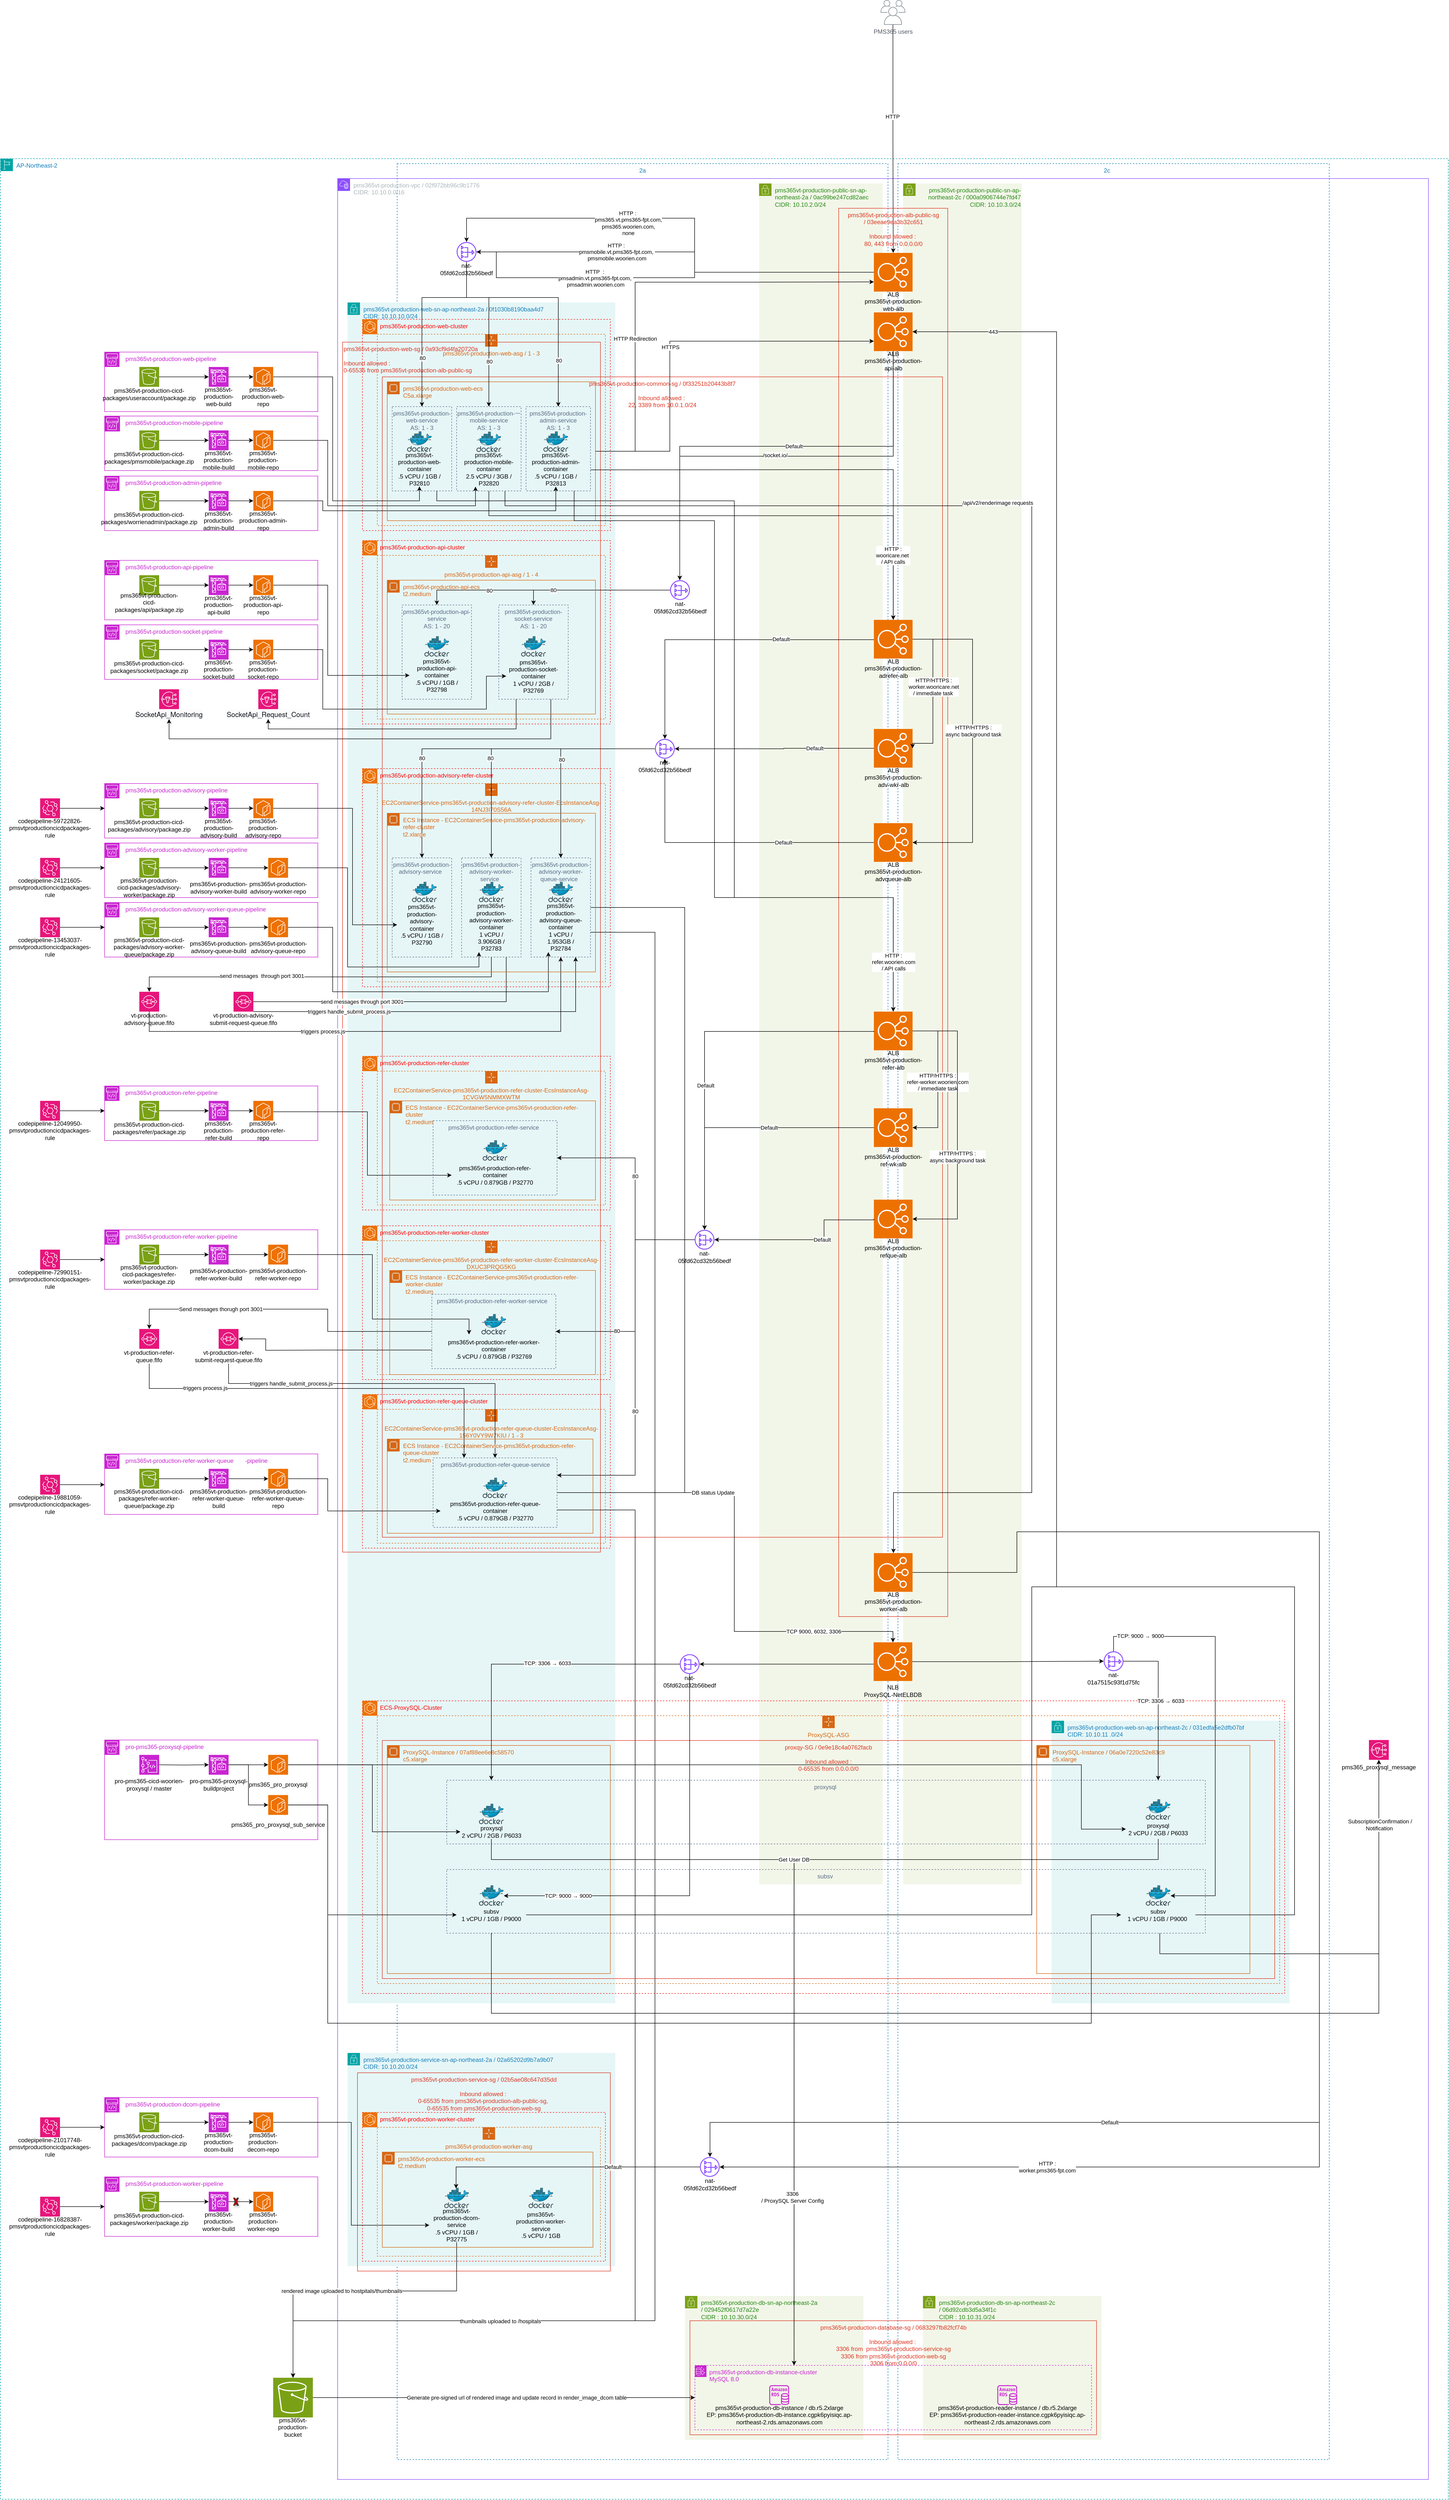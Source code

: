 <mxfile version="27.1.6">
  <diagram name="페이지-1" id="ZqMXFL6GJfZOKZ0d5WcC">
    <mxGraphModel dx="994" dy="570" grid="1" gridSize="10" guides="1" tooltips="1" connect="1" arrows="1" fold="1" page="1" pageScale="1" pageWidth="4000" pageHeight="6000" math="0" shadow="0">
      <root>
        <mxCell id="0" />
        <mxCell id="1" parent="0" />
        <mxCell id="JMxi9-ufpKFn6FyP5IY_-11" value="2a" style="fillColor=none;strokeColor=#147EBA;dashed=1;verticalAlign=top;fontStyle=0;fontColor=#147EBA;whiteSpace=wrap;html=1;" parent="1" vertex="1">
          <mxGeometry x="1160" y="490" width="990" height="4630" as="geometry" />
        </mxCell>
        <mxCell id="vQYOm6Cn9bs0695AP3KH-2" value="pms365vt-production-web-sn-ap-northeast-2a / 0f1030b8190baa4d7&lt;br&gt;CIDR: 10.10.10.0/24" style="points=[[0,0],[0.25,0],[0.5,0],[0.75,0],[1,0],[1,0.25],[1,0.5],[1,0.75],[1,1],[0.75,1],[0.5,1],[0.25,1],[0,1],[0,0.75],[0,0.5],[0,0.25]];outlineConnect=0;gradientColor=none;html=1;whiteSpace=wrap;fontSize=12;fontStyle=0;container=1;pointerEvents=0;collapsible=0;recursiveResize=0;shape=mxgraph.aws4.group;grIcon=mxgraph.aws4.group_security_group;grStroke=0;strokeColor=#00A4A6;fillColor=#E6F6F7;verticalAlign=top;align=left;spacingLeft=30;fontColor=#147EBA;dashed=0;" parent="1" vertex="1">
          <mxGeometry x="1060" y="770" width="540" height="3430" as="geometry" />
        </mxCell>
        <mxCell id="JMxi9-ufpKFn6FyP5IY_-16" value="&lt;div&gt;&lt;font style=&quot;color: light-dark(rgb(255, 0, 0), rgb(237, 237, 237));&quot;&gt;&lt;span style=&quot;white-space: pre;&quot;&gt;&#x9;&lt;/span&gt;&amp;nbsp;&amp;nbsp;pms365vt-production-web-cluster&lt;/font&gt;&lt;br&gt;&lt;/div&gt;" style="fillColor=none;strokeColor=light-dark(#ff0f0f, #8494aa);dashed=1;verticalAlign=top;fontStyle=0;fontColor=#5A6C86;whiteSpace=wrap;html=1;align=left;" parent="1" vertex="1">
          <mxGeometry x="1090" y="804" width="500" height="426" as="geometry" />
        </mxCell>
        <mxCell id="JMxi9-ufpKFn6FyP5IY_-88" value="pms365vt-production-web-sg / 0a93cf9d4fa20720a&lt;br&gt;&lt;div&gt;&lt;div&gt;&lt;br&gt;&lt;/div&gt;&lt;div&gt;Inbound allowed :&amp;nbsp;&lt;/div&gt;&lt;div&gt;0-65535 from&amp;nbsp;pms365vt-production-alb-public-sg&lt;/div&gt;&lt;/div&gt;" style="fillColor=none;strokeColor=#DD3522;verticalAlign=top;fontStyle=0;fontColor=#DD3522;whiteSpace=wrap;html=1;align=left;" parent="1" vertex="1">
          <mxGeometry x="1050" y="850" width="520" height="2440" as="geometry" />
        </mxCell>
        <mxCell id="JMxi9-ufpKFn6FyP5IY_-19" value="&lt;div&gt;&lt;span style=&quot;background-color: transparent; color: light-dark(rgb(216, 102, 19), rgb(216, 118, 46));&quot;&gt;pms365vt-production-web-asg / 1 - 3&lt;/span&gt;&lt;/div&gt;" style="points=[[0,0],[0.25,0],[0.5,0],[0.75,0],[1,0],[1,0.25],[1,0.5],[1,0.75],[1,1],[0.75,1],[0.5,1],[0.25,1],[0,1],[0,0.75],[0,0.5],[0,0.25]];outlineConnect=0;gradientColor=none;html=1;whiteSpace=wrap;fontSize=12;fontStyle=0;container=0;pointerEvents=0;collapsible=0;recursiveResize=0;shape=mxgraph.aws4.groupCenter;grIcon=mxgraph.aws4.group_auto_scaling_group;grStroke=1;strokeColor=#D86613;fillColor=none;verticalAlign=top;align=center;fontColor=#D86613;dashed=1;spacingTop=25;" parent="1" vertex="1">
          <mxGeometry x="1120" y="834" width="460" height="386" as="geometry" />
        </mxCell>
        <mxCell id="JMxi9-ufpKFn6FyP5IY_-10" value="AP-Northeast-2" style="points=[[0,0],[0.25,0],[0.5,0],[0.75,0],[1,0],[1,0.25],[1,0.5],[1,0.75],[1,1],[0.75,1],[0.5,1],[0.25,1],[0,1],[0,0.75],[0,0.5],[0,0.25]];outlineConnect=0;gradientColor=none;html=1;whiteSpace=wrap;fontSize=12;fontStyle=0;container=0;pointerEvents=0;collapsible=0;recursiveResize=0;shape=mxgraph.aws4.group;grIcon=mxgraph.aws4.group_region;strokeColor=#00A4A6;fillColor=none;verticalAlign=top;align=left;spacingLeft=30;fontColor=#147EBA;dashed=1;" parent="1" vertex="1">
          <mxGeometry x="360" y="480" width="2920" height="4720" as="geometry" />
        </mxCell>
        <mxCell id="JMxi9-ufpKFn6FyP5IY_-9" value="&lt;div&gt;pms365vt-production-vpc /&amp;nbsp;02f972bb96c9b1776&lt;/div&gt;&lt;div&gt;CIDR:&amp;nbsp;10.10.0.0/16&lt;/div&gt;" style="points=[[0,0],[0.25,0],[0.5,0],[0.75,0],[1,0],[1,0.25],[1,0.5],[1,0.75],[1,1],[0.75,1],[0.5,1],[0.25,1],[0,1],[0,0.75],[0,0.5],[0,0.25]];outlineConnect=0;gradientColor=none;html=1;whiteSpace=wrap;fontSize=12;fontStyle=0;container=0;pointerEvents=0;collapsible=0;recursiveResize=0;shape=mxgraph.aws4.group;grIcon=mxgraph.aws4.group_vpc2;strokeColor=#8C4FFF;fillColor=none;verticalAlign=top;align=left;spacingLeft=30;fontColor=#AAB7B8;dashed=0;" parent="1" vertex="1">
          <mxGeometry x="1040" y="520" width="2200" height="4640" as="geometry" />
        </mxCell>
        <mxCell id="JMxi9-ufpKFn6FyP5IY_-12" value="2c&amp;nbsp; &amp;nbsp; &amp;nbsp; &amp;nbsp;&amp;nbsp;" style="fillColor=none;strokeColor=#147EBA;dashed=1;verticalAlign=top;fontStyle=0;fontColor=#147EBA;whiteSpace=wrap;html=1;" parent="1" vertex="1">
          <mxGeometry x="2170" y="490" width="870" height="4630" as="geometry" />
        </mxCell>
        <mxCell id="JMxi9-ufpKFn6FyP5IY_-15" value="pms365vt-production-public-sn-ap-northeast-2c /&amp;nbsp;000a0906744e7fd47&lt;div&gt;CIDR: 10.10.3.0/24&lt;/div&gt;" style="points=[[0,0],[0.25,0],[0.5,0],[0.75,0],[1,0],[1,0.25],[1,0.5],[1,0.75],[1,1],[0.75,1],[0.5,1],[0.25,1],[0,1],[0,0.75],[0,0.5],[0,0.25]];outlineConnect=0;gradientColor=none;html=1;whiteSpace=wrap;fontSize=12;fontStyle=0;container=0;pointerEvents=0;collapsible=0;recursiveResize=0;shape=mxgraph.aws4.group;grIcon=mxgraph.aws4.group_security_group;grStroke=0;strokeColor=#7AA116;fillColor=#F2F6E8;verticalAlign=top;align=right;spacingLeft=30;fontColor=#248814;dashed=0;" parent="1" vertex="1">
          <mxGeometry x="2180.55" y="530" width="239" height="3430" as="geometry" />
        </mxCell>
        <mxCell id="vQYOm6Cn9bs0695AP3KH-1" value="pms365vt-production-public-sn-ap-northeast-2a /&amp;nbsp;0ac99be247cd82aec&lt;div&gt;CIDR: 10.10.2.0/24&lt;/div&gt;" style="points=[[0,0],[0.25,0],[0.5,0],[0.75,0],[1,0],[1,0.25],[1,0.5],[1,0.75],[1,1],[0.75,1],[0.5,1],[0.25,1],[0,1],[0,0.75],[0,0.5],[0,0.25]];outlineConnect=0;gradientColor=none;html=1;whiteSpace=wrap;fontSize=12;fontStyle=0;container=0;pointerEvents=0;collapsible=0;recursiveResize=0;shape=mxgraph.aws4.group;grIcon=mxgraph.aws4.group_security_group;grStroke=0;strokeColor=#7AA116;fillColor=#F2F6E8;verticalAlign=top;align=left;spacingLeft=30;fontColor=#248814;dashed=0;" parent="1" vertex="1">
          <mxGeometry x="1890" y="530" width="249.45" height="3430" as="geometry" />
        </mxCell>
        <mxCell id="JMxi9-ufpKFn6FyP5IY_-23" value="&lt;div&gt;pms365vt-production-common-sg / 0f33251b20443b8f7&lt;br&gt;&lt;div&gt;&lt;br&gt;&lt;/div&gt;&lt;div&gt;Inbound allowed :&amp;nbsp;&lt;/div&gt;&lt;div&gt;&lt;span style=&quot;background-color: transparent; color: light-dark(rgb(221, 53, 34), rgb(255, 133, 117));&quot;&gt;22, 3389 from&amp;nbsp;10.0.1.0/24&lt;/span&gt;&lt;/div&gt;&lt;/div&gt;" style="fillColor=none;strokeColor=#DD3522;verticalAlign=top;fontStyle=0;fontColor=#DD3522;whiteSpace=wrap;html=1;points=[[0,0,0,0,0],[0,0.25,0,0,0],[0,0.5,0,0,0],[0,0.75,0,0,0],[0,1,0,0,0],[0.25,0,0,0,0],[0.25,1,0,0,0],[0.5,0,0,0,0],[0.5,1,0,0,0],[0.75,0,0,0,0],[0.75,1,0,0,0],[1,0,0,0,0],[1,0.17,0,0,0],[1,0.25,0,0,0],[1,0.33,0,0,0],[1,0.5,0,0,0],[1,0.67,0,0,0],[1,0.75,0,0,0],[1,0.83,0,0,0],[1,1,0,0,0]];" parent="1" vertex="1">
          <mxGeometry x="1130" y="920" width="1130" height="2340" as="geometry" />
        </mxCell>
        <mxCell id="vQYOm6Cn9bs0695AP3KH-7" style="edgeStyle=orthogonalEdgeStyle;rounded=0;orthogonalLoop=1;jettySize=auto;html=1;exitX=0;exitY=0.5;exitDx=0;exitDy=0;exitPerimeter=0;" parent="1" source="JMxi9-ufpKFn6FyP5IY_-2" target="vQYOm6Cn9bs0695AP3KH-3" edge="1">
          <mxGeometry relative="1" as="geometry">
            <Array as="points">
              <mxPoint x="1760" y="709" />
              <mxPoint x="1760" y="720" />
              <mxPoint x="1360" y="720" />
              <mxPoint x="1360" y="668" />
            </Array>
          </mxGeometry>
        </mxCell>
        <mxCell id="JMxi9-ufpKFn6FyP5IY_-7" style="edgeStyle=orthogonalEdgeStyle;rounded=0;orthogonalLoop=1;jettySize=auto;html=1;entryX=0.5;entryY=0;entryDx=0;entryDy=0;entryPerimeter=0;" parent="1" source="JMxi9-ufpKFn6FyP5IY_-61" target="JMxi9-ufpKFn6FyP5IY_-2" edge="1">
          <mxGeometry relative="1" as="geometry">
            <mxPoint x="1760.108" y="419.79" as="sourcePoint" />
          </mxGeometry>
        </mxCell>
        <mxCell id="JMxi9-ufpKFn6FyP5IY_-8" value="HTTP" style="edgeLabel;html=1;align=center;verticalAlign=middle;resizable=0;points=[];" parent="JMxi9-ufpKFn6FyP5IY_-7" vertex="1" connectable="0">
          <mxGeometry x="-0.198" y="-1" relative="1" as="geometry">
            <mxPoint as="offset" />
          </mxGeometry>
        </mxCell>
        <mxCell id="JMxi9-ufpKFn6FyP5IY_-45" style="edgeStyle=orthogonalEdgeStyle;rounded=0;orthogonalLoop=1;jettySize=auto;html=1;exitX=0;exitY=0.5;exitDx=0;exitDy=0;exitPerimeter=0;" parent="1" source="JMxi9-ufpKFn6FyP5IY_-2" target="vQYOm6Cn9bs0695AP3KH-3" edge="1">
          <mxGeometry relative="1" as="geometry">
            <Array as="points">
              <mxPoint x="1760" y="709" />
              <mxPoint x="1760" y="600" />
              <mxPoint x="1300" y="600" />
            </Array>
          </mxGeometry>
        </mxCell>
        <mxCell id="JMxi9-ufpKFn6FyP5IY_-46" value="HTTP :&amp;nbsp;&lt;br&gt;pms365.vt.pms365-fpt.com, &lt;br&gt;pms365.woorien.com, &lt;br&gt;none" style="edgeLabel;html=1;align=center;verticalAlign=middle;resizable=0;points=[];" parent="JMxi9-ufpKFn6FyP5IY_-45" vertex="1" connectable="0">
          <mxGeometry x="0.486" y="1" relative="1" as="geometry">
            <mxPoint x="122" y="9" as="offset" />
          </mxGeometry>
        </mxCell>
        <mxCell id="JMxi9-ufpKFn6FyP5IY_-47" style="edgeStyle=orthogonalEdgeStyle;rounded=0;orthogonalLoop=1;jettySize=auto;html=1;exitX=0;exitY=0.5;exitDx=0;exitDy=0;exitPerimeter=0;" parent="1" source="JMxi9-ufpKFn6FyP5IY_-2" edge="1">
          <mxGeometry relative="1" as="geometry">
            <Array as="points">
              <mxPoint x="1760" y="709" />
              <mxPoint x="1760" y="668" />
            </Array>
            <mxPoint x="1529.05" y="670.014" as="sourcePoint" />
            <mxPoint x="1320" y="668.014" as="targetPoint" />
          </mxGeometry>
        </mxCell>
        <mxCell id="JMxi9-ufpKFn6FyP5IY_-48" value="HTTP :&amp;nbsp;&lt;br&gt;pmsmobile.vt.pms365-fpt.com,&amp;nbsp;&lt;br&gt;pmsmobile.woorien.com" style="edgeLabel;html=1;align=center;verticalAlign=middle;resizable=0;points=[];" parent="JMxi9-ufpKFn6FyP5IY_-47" vertex="1" connectable="0">
          <mxGeometry x="0.503" y="1" relative="1" as="geometry">
            <mxPoint x="73" y="-1" as="offset" />
          </mxGeometry>
        </mxCell>
        <mxCell id="JMxi9-ufpKFn6FyP5IY_-58" style="edgeStyle=orthogonalEdgeStyle;rounded=0;orthogonalLoop=1;jettySize=auto;html=1;entryX=0.5;entryY=1;entryDx=0;entryDy=0;exitX=1;exitY=0.5;exitDx=0;exitDy=0;exitPerimeter=0;" parent="1" source="JMxi9-ufpKFn6FyP5IY_-51" target="JMxi9-ufpKFn6FyP5IY_-41" edge="1">
          <mxGeometry relative="1" as="geometry">
            <Array as="points">
              <mxPoint x="1030" y="920" />
              <mxPoint x="1030" y="1170" />
              <mxPoint x="1205" y="1170" />
            </Array>
            <mxPoint x="960" y="920" as="sourcePoint" />
            <mxPoint x="1250" y="1094.99" as="targetPoint" />
          </mxGeometry>
        </mxCell>
        <mxCell id="JMxi9-ufpKFn6FyP5IY_-59" style="edgeStyle=orthogonalEdgeStyle;rounded=0;orthogonalLoop=1;jettySize=auto;html=1;entryX=0.25;entryY=1;entryDx=0;entryDy=0;exitX=1;exitY=0.5;exitDx=0;exitDy=0;exitPerimeter=0;" parent="1" source="JMxi9-ufpKFn6FyP5IY_-84" target="JMxi9-ufpKFn6FyP5IY_-42" edge="1">
          <mxGeometry relative="1" as="geometry">
            <Array as="points">
              <mxPoint x="1020" y="1048" />
              <mxPoint x="1020" y="1180" />
              <mxPoint x="1318" y="1180" />
              <mxPoint x="1318" y="1141" />
            </Array>
          </mxGeometry>
        </mxCell>
        <mxCell id="JMxi9-ufpKFn6FyP5IY_-60" style="edgeStyle=orthogonalEdgeStyle;rounded=0;orthogonalLoop=1;jettySize=auto;html=1;entryX=0.5;entryY=1;entryDx=0;entryDy=0;exitX=1;exitY=0.5;exitDx=0;exitDy=0;exitPerimeter=0;" parent="1" source="JMxi9-ufpKFn6FyP5IY_-95" target="JMxi9-ufpKFn6FyP5IY_-43" edge="1">
          <mxGeometry relative="1" as="geometry">
            <Array as="points">
              <mxPoint x="1010" y="1170" />
              <mxPoint x="1010" y="1190" />
              <mxPoint x="1480" y="1190" />
            </Array>
          </mxGeometry>
        </mxCell>
        <mxCell id="JMxi9-ufpKFn6FyP5IY_-61" value="PMS365 users" style="sketch=0;outlineConnect=0;gradientColor=none;fontColor=#545B64;strokeColor=none;fillColor=#879196;dashed=0;verticalLabelPosition=bottom;verticalAlign=top;align=center;html=1;fontSize=12;fontStyle=0;aspect=fixed;shape=mxgraph.aws4.illustration_users;pointerEvents=1" parent="1" vertex="1">
          <mxGeometry x="2135" y="160" width="50" height="50" as="geometry" />
        </mxCell>
        <mxCell id="JMxi9-ufpKFn6FyP5IY_-67" value="            pms365vt-production-web-pipeline" style="group;strokeColor=light-dark(#c925d1, #ededed);fontColor=light-dark(#c925d1, #ededed);align=left;container=0;" parent="1" vertex="1" connectable="0">
          <mxGeometry x="570" y="870" width="430" height="120" as="geometry" />
        </mxCell>
        <mxCell id="JMxi9-ufpKFn6FyP5IY_-75" value="            pms365vt-production-mobile-pipeline" style="group;strokeColor=light-dark(#c925d1, #ededed);fontColor=light-dark(#c925d1, #ededed);align=left;container=0;" parent="1" vertex="1" connectable="0">
          <mxGeometry x="570" y="998.99" width="430" height="110" as="geometry" />
        </mxCell>
        <mxCell id="S4oi2WDk3Jt6-ERt2kHP-5" value="pms365vt-production-web-service&lt;div&gt;AS: 1 - 3&lt;/div&gt;" style="fillColor=none;strokeColor=#5A6C86;dashed=1;verticalAlign=top;fontStyle=0;fontColor=#5A6C86;whiteSpace=wrap;html=1;" parent="1" vertex="1">
          <mxGeometry x="1150" y="980" width="120" height="170" as="geometry" />
        </mxCell>
        <mxCell id="JMxi9-ufpKFn6FyP5IY_-28" value="&lt;div&gt;pms365vt-production-web-ecs&lt;/div&gt;&lt;div&gt;C5a.xlarge&lt;/div&gt;" style="points=[[0,0],[0.25,0],[0.5,0],[0.75,0],[1,0],[1,0.25],[1,0.5],[1,0.75],[1,1],[0.75,1],[0.5,1],[0.25,1],[0,1],[0,0.75],[0,0.5],[0,0.25]];outlineConnect=0;gradientColor=none;html=1;whiteSpace=wrap;fontSize=12;fontStyle=0;container=0;pointerEvents=0;collapsible=0;recursiveResize=0;shape=mxgraph.aws4.group;grIcon=mxgraph.aws4.group_ec2_instance_contents;strokeColor=#D86613;fillColor=none;verticalAlign=top;align=left;spacingLeft=30;fontColor=#D86613;dashed=0;" parent="1" vertex="1">
          <mxGeometry x="1140" y="930" width="420" height="280" as="geometry" />
        </mxCell>
        <mxCell id="JMxi9-ufpKFn6FyP5IY_-89" value="            pms365vt-production-admin-pipeline" style="group;strokeColor=light-dark(#c925d1, #ededed);fontColor=light-dark(#c925d1, #ededed);align=left;container=0;" parent="1" vertex="1" connectable="0">
          <mxGeometry x="570" y="1120" width="430" height="110" as="geometry" />
        </mxCell>
        <mxCell id="vQYOm6Cn9bs0695AP3KH-5" value="" style="group" parent="1" vertex="1" connectable="0">
          <mxGeometry x="1270" y="648" width="60" height="70" as="geometry" />
        </mxCell>
        <mxCell id="vQYOm6Cn9bs0695AP3KH-3" value="" style="sketch=0;outlineConnect=0;fontColor=#232F3E;gradientColor=none;fillColor=#8C4FFF;strokeColor=none;dashed=0;verticalLabelPosition=bottom;verticalAlign=top;align=center;html=1;fontSize=12;fontStyle=0;aspect=fixed;pointerEvents=1;shape=mxgraph.aws4.nat_gateway;" parent="vQYOm6Cn9bs0695AP3KH-5" vertex="1">
          <mxGeometry x="10" width="40" height="40" as="geometry" />
        </mxCell>
        <mxCell id="vQYOm6Cn9bs0695AP3KH-4" value="nat-05fd62cd32b56bedf" style="text;html=1;align=center;verticalAlign=middle;whiteSpace=wrap;rounded=0;" parent="vQYOm6Cn9bs0695AP3KH-5" vertex="1">
          <mxGeometry y="40" width="60" height="30" as="geometry" />
        </mxCell>
        <mxCell id="JMxi9-ufpKFn6FyP5IY_-49" style="edgeStyle=orthogonalEdgeStyle;rounded=0;orthogonalLoop=1;jettySize=auto;html=1;entryX=0.5;entryY=0;entryDx=0;entryDy=0;" parent="1" source="vQYOm6Cn9bs0695AP3KH-3" target="S4oi2WDk3Jt6-ERt2kHP-2" edge="1">
          <mxGeometry relative="1" as="geometry">
            <Array as="points">
              <mxPoint x="1300" y="760" />
              <mxPoint x="1485" y="760" />
            </Array>
          </mxGeometry>
        </mxCell>
        <mxCell id="JMxi9-ufpKFn6FyP5IY_-50" value="HTTP&amp;nbsp; :&amp;nbsp;&lt;br&gt;pmsadmin.vt.pms365-fpt.com,&amp;nbsp;&lt;br&gt;pmsadmin.woorien.com" style="edgeLabel;html=1;align=center;verticalAlign=middle;resizable=0;points=[];" parent="JMxi9-ufpKFn6FyP5IY_-49" vertex="1" connectable="0">
          <mxGeometry x="0.813" relative="1" as="geometry">
            <mxPoint x="75" y="-215" as="offset" />
          </mxGeometry>
        </mxCell>
        <mxCell id="S4oi2WDk3Jt6-ERt2kHP-3" value="80" style="edgeLabel;html=1;align=center;verticalAlign=middle;resizable=0;points=[];" parent="JMxi9-ufpKFn6FyP5IY_-49" vertex="1" connectable="0">
          <mxGeometry x="0.611" y="1" relative="1" as="geometry">
            <mxPoint as="offset" />
          </mxGeometry>
        </mxCell>
        <mxCell id="vQYOm6Cn9bs0695AP3KH-8" style="edgeStyle=orthogonalEdgeStyle;rounded=0;orthogonalLoop=1;jettySize=auto;html=1;entryX=0.5;entryY=0;entryDx=0;entryDy=0;" parent="1" source="vQYOm6Cn9bs0695AP3KH-3" target="S4oi2WDk3Jt6-ERt2kHP-4" edge="1">
          <mxGeometry relative="1" as="geometry">
            <Array as="points">
              <mxPoint x="1300" y="760" />
              <mxPoint x="1345" y="760" />
            </Array>
          </mxGeometry>
        </mxCell>
        <mxCell id="S4oi2WDk3Jt6-ERt2kHP-6" value="80" style="edgeLabel;html=1;align=center;verticalAlign=middle;resizable=0;points=[];" parent="vQYOm6Cn9bs0695AP3KH-8" vertex="1" connectable="0">
          <mxGeometry x="0.46" y="1" relative="1" as="geometry">
            <mxPoint as="offset" />
          </mxGeometry>
        </mxCell>
        <mxCell id="vQYOm6Cn9bs0695AP3KH-9" style="edgeStyle=orthogonalEdgeStyle;rounded=0;orthogonalLoop=1;jettySize=auto;html=1;entryX=0.5;entryY=0;entryDx=0;entryDy=0;" parent="1" source="vQYOm6Cn9bs0695AP3KH-3" target="S4oi2WDk3Jt6-ERt2kHP-5" edge="1">
          <mxGeometry relative="1" as="geometry">
            <Array as="points">
              <mxPoint x="1300" y="760" />
              <mxPoint x="1210" y="760" />
            </Array>
          </mxGeometry>
        </mxCell>
        <mxCell id="S4oi2WDk3Jt6-ERt2kHP-7" value="80" style="edgeLabel;html=1;align=center;verticalAlign=middle;resizable=0;points=[];" parent="vQYOm6Cn9bs0695AP3KH-9" vertex="1" connectable="0">
          <mxGeometry x="0.485" y="1" relative="1" as="geometry">
            <mxPoint as="offset" />
          </mxGeometry>
        </mxCell>
        <mxCell id="JMxi9-ufpKFn6FyP5IY_-5" value="pms365vt-production-alb-public-sg&lt;div&gt;/ 03eeae9ea3b32c651&lt;div&gt;&lt;br&gt;&lt;/div&gt;&lt;div&gt;Inbound allowed :&amp;nbsp;&lt;/div&gt;&lt;div&gt;80, 443&amp;nbsp;&lt;span style=&quot;background-color: transparent; color: light-dark(rgb(221, 53, 34), rgb(255, 133, 117));&quot;&gt;from 0.0.0.0/0&lt;/span&gt;&lt;/div&gt;&lt;/div&gt;" style="fillColor=none;strokeColor=#DD3522;verticalAlign=top;fontStyle=0;fontColor=#DD3522;whiteSpace=wrap;html=1;" parent="1" vertex="1">
          <mxGeometry x="2050.55" y="580" width="220" height="2840" as="geometry" />
        </mxCell>
        <mxCell id="JMxi9-ufpKFn6FyP5IY_-4" value="" style="group" parent="1" vertex="1" connectable="0">
          <mxGeometry x="2100.55" y="670" width="120" height="118" as="geometry" />
        </mxCell>
        <mxCell id="JMxi9-ufpKFn6FyP5IY_-2" value="" style="sketch=0;points=[[0,0,0],[0.25,0,0],[0.5,0,0],[0.75,0,0],[1,0,0],[0,1,0],[0.25,1,0],[0.5,1,0],[0.75,1,0],[1,1,0],[0,0.25,0],[0,0.5,0],[0,0.75,0],[1,0.25,0],[1,0.5,0],[1,0.75,0]];outlineConnect=0;fontColor=#232F3E;fillColor=#ED7100;strokeColor=#ffffff;dashed=0;verticalLabelPosition=bottom;verticalAlign=top;align=center;html=1;fontSize=12;fontStyle=0;aspect=fixed;shape=mxgraph.aws4.resourceIcon;resIcon=mxgraph.aws4.elastic_load_balancing;" parent="JMxi9-ufpKFn6FyP5IY_-4" vertex="1">
          <mxGeometry x="21" width="78" height="78" as="geometry" />
        </mxCell>
        <mxCell id="JMxi9-ufpKFn6FyP5IY_-3" value="ALB&lt;div&gt;pms365vt-production-web-alb&lt;/div&gt;" style="text;html=1;align=center;verticalAlign=middle;whiteSpace=wrap;rounded=0;" parent="JMxi9-ufpKFn6FyP5IY_-4" vertex="1">
          <mxGeometry y="78" width="120" height="40" as="geometry" />
        </mxCell>
        <mxCell id="vQYOm6Cn9bs0695AP3KH-11" value="" style="group" parent="1" vertex="1" connectable="0">
          <mxGeometry x="2100.55" y="790" width="120" height="118" as="geometry" />
        </mxCell>
        <mxCell id="vQYOm6Cn9bs0695AP3KH-12" value="" style="sketch=0;points=[[0,0,0],[0.25,0,0],[0.5,0,0],[0.75,0,0],[1,0,0],[0,1,0],[0.25,1,0],[0.5,1,0],[0.75,1,0],[1,1,0],[0,0.25,0],[0,0.5,0],[0,0.75,0],[1,0.25,0],[1,0.5,0],[1,0.75,0]];outlineConnect=0;fontColor=#232F3E;fillColor=#ED7100;strokeColor=#ffffff;dashed=0;verticalLabelPosition=bottom;verticalAlign=top;align=center;html=1;fontSize=12;fontStyle=0;aspect=fixed;shape=mxgraph.aws4.resourceIcon;resIcon=mxgraph.aws4.elastic_load_balancing;" parent="vQYOm6Cn9bs0695AP3KH-11" vertex="1">
          <mxGeometry x="21" width="78" height="78" as="geometry" />
        </mxCell>
        <mxCell id="vQYOm6Cn9bs0695AP3KH-13" value="ALB&lt;div&gt;pms365vt-production-api-alb&lt;/div&gt;" style="text;html=1;align=center;verticalAlign=middle;whiteSpace=wrap;rounded=0;" parent="vQYOm6Cn9bs0695AP3KH-11" vertex="1">
          <mxGeometry y="78" width="120" height="40" as="geometry" />
        </mxCell>
        <mxCell id="vQYOm6Cn9bs0695AP3KH-17" value="&lt;div&gt;&lt;font style=&quot;color: light-dark(rgb(255, 0, 0), rgb(237, 237, 237));&quot;&gt;&lt;span style=&quot;white-space: pre;&quot;&gt;&#x9;&lt;/span&gt;&amp;nbsp;&amp;nbsp;pms365vt-production-api-cluster&lt;/font&gt;&lt;br&gt;&lt;/div&gt;" style="fillColor=none;strokeColor=light-dark(#ff0f0f, #8494aa);dashed=1;verticalAlign=top;fontStyle=0;fontColor=#5A6C86;whiteSpace=wrap;html=1;align=left;" parent="1" vertex="1">
          <mxGeometry x="1090" y="1250" width="500" height="370" as="geometry" />
        </mxCell>
        <mxCell id="Ck2yxQEW_dNQ0KbmNYGs-47" value="pms365vt-production-service-sn-ap-northeast-2a / 02a65202d9b7a9b07&lt;br&gt;CIDR: 10.10.20.0/24" style="points=[[0,0],[0.25,0],[0.5,0],[0.75,0],[1,0],[1,0.25],[1,0.5],[1,0.75],[1,1],[0.75,1],[0.5,1],[0.25,1],[0,1],[0,0.75],[0,0.5],[0,0.25]];outlineConnect=0;gradientColor=none;html=1;whiteSpace=wrap;fontSize=12;fontStyle=0;container=1;pointerEvents=0;collapsible=0;recursiveResize=0;shape=mxgraph.aws4.group;grIcon=mxgraph.aws4.group_security_group;grStroke=0;strokeColor=#00A4A6;fillColor=#E6F6F7;verticalAlign=top;align=left;spacingLeft=30;fontColor=#147EBA;dashed=0;" parent="1" vertex="1">
          <mxGeometry x="1060" y="4300" width="540" height="429.86" as="geometry" />
        </mxCell>
        <mxCell id="Ck2yxQEW_dNQ0KbmNYGs-64" value="pms365vt-production-service-sg / 02b5ae08c647d35dd&lt;br&gt;&lt;div&gt;&lt;div&gt;&lt;br&gt;&lt;/div&gt;&lt;div&gt;Inbound allowed :&amp;nbsp;&lt;/div&gt;&lt;div&gt;0-65535 from&amp;nbsp;pms365vt-production-alb-public-sg,&amp;nbsp;&lt;/div&gt;&lt;/div&gt;&lt;div&gt;0-65535 from pms365vt-production-web-sg&lt;/div&gt;" style="fillColor=none;strokeColor=#DD3522;verticalAlign=top;fontStyle=0;fontColor=#DD3522;whiteSpace=wrap;html=1;" parent="1" vertex="1">
          <mxGeometry x="1080" y="4340" width="510" height="399.86" as="geometry" />
        </mxCell>
        <mxCell id="vQYOm6Cn9bs0695AP3KH-19" value="pms365vt-production-api-asg / 1 - 4" style="points=[[0,0],[0.25,0],[0.5,0],[0.75,0],[1,0],[1,0.25],[1,0.5],[1,0.75],[1,1],[0.75,1],[0.5,1],[0.25,1],[0,1],[0,0.75],[0,0.5],[0,0.25]];outlineConnect=0;gradientColor=none;html=1;whiteSpace=wrap;fontSize=12;fontStyle=0;container=0;pointerEvents=0;collapsible=0;recursiveResize=0;shape=mxgraph.aws4.groupCenter;grIcon=mxgraph.aws4.group_auto_scaling_group;grStroke=1;strokeColor=#D86613;fillColor=none;verticalAlign=top;align=center;fontColor=#D86613;dashed=1;spacingTop=25;" parent="1" vertex="1">
          <mxGeometry x="1120" y="1280" width="460" height="330" as="geometry" />
        </mxCell>
        <mxCell id="JMxi9-ufpKFn6FyP5IY_-63" value="" style="sketch=0;points=[[0,0,0],[0.25,0,0],[0.5,0,0],[0.75,0,0],[1,0,0],[0,1,0],[0.25,1,0],[0.5,1,0],[0.75,1,0],[1,1,0],[0,0.25,0],[0,0.5,0],[0,0.75,0],[1,0.25,0],[1,0.5,0],[1,0.75,0]];outlineConnect=0;fontColor=#232F3E;fillColor=#C925D1;strokeColor=#ffffff;dashed=0;verticalLabelPosition=bottom;verticalAlign=top;align=center;html=1;fontSize=12;fontStyle=0;aspect=fixed;shape=mxgraph.aws4.resourceIcon;resIcon=mxgraph.aws4.codepipeline;" parent="1" vertex="1">
          <mxGeometry x="570" y="870" width="30" height="30" as="geometry" />
        </mxCell>
        <mxCell id="JMxi9-ufpKFn6FyP5IY_-69" value="" style="group" parent="1" vertex="1" connectable="0">
          <mxGeometry x="630" y="900" width="60" height="70" as="geometry" />
        </mxCell>
        <mxCell id="JMxi9-ufpKFn6FyP5IY_-65" value="" style="sketch=0;points=[[0,0,0],[0.25,0,0],[0.5,0,0],[0.75,0,0],[1,0,0],[0,1,0],[0.25,1,0],[0.5,1,0],[0.75,1,0],[1,1,0],[0,0.25,0],[0,0.5,0],[0,0.75,0],[1,0.25,0],[1,0.5,0],[1,0.75,0]];outlineConnect=0;fontColor=#232F3E;fillColor=#7AA116;strokeColor=#ffffff;dashed=0;verticalLabelPosition=bottom;verticalAlign=top;align=center;html=1;fontSize=12;fontStyle=0;aspect=fixed;shape=mxgraph.aws4.resourceIcon;resIcon=mxgraph.aws4.s3;" parent="JMxi9-ufpKFn6FyP5IY_-69" vertex="1">
          <mxGeometry x="10" width="40" height="40" as="geometry" />
        </mxCell>
        <mxCell id="JMxi9-ufpKFn6FyP5IY_-68" value="&lt;div&gt;&lt;span style=&quot;background-color: transparent; color: light-dark(rgb(0, 0, 0), rgb(255, 255, 255));&quot;&gt;pms365vt-production-cicd-packages/useraccount/package.zip&lt;/span&gt;&lt;/div&gt;" style="text;html=1;align=center;verticalAlign=middle;whiteSpace=wrap;rounded=0;" parent="JMxi9-ufpKFn6FyP5IY_-69" vertex="1">
          <mxGeometry y="40" width="60" height="30" as="geometry" />
        </mxCell>
        <mxCell id="JMxi9-ufpKFn6FyP5IY_-71" value="" style="group" parent="1" vertex="1" connectable="0">
          <mxGeometry x="770" y="900" width="60" height="80" as="geometry" />
        </mxCell>
        <mxCell id="JMxi9-ufpKFn6FyP5IY_-62" value="" style="sketch=0;points=[[0,0,0],[0.25,0,0],[0.5,0,0],[0.75,0,0],[1,0,0],[0,1,0],[0.25,1,0],[0.5,1,0],[0.75,1,0],[1,1,0],[0,0.25,0],[0,0.5,0],[0,0.75,0],[1,0.25,0],[1,0.5,0],[1,0.75,0]];outlineConnect=0;fontColor=#232F3E;fillColor=#C925D1;strokeColor=#ffffff;dashed=0;verticalLabelPosition=bottom;verticalAlign=top;align=center;html=1;fontSize=12;fontStyle=0;aspect=fixed;shape=mxgraph.aws4.resourceIcon;resIcon=mxgraph.aws4.codebuild;" parent="JMxi9-ufpKFn6FyP5IY_-71" vertex="1">
          <mxGeometry x="10" width="40" height="40" as="geometry" />
        </mxCell>
        <mxCell id="JMxi9-ufpKFn6FyP5IY_-70" value="pms365vt-production-web-build" style="text;html=1;align=center;verticalAlign=middle;whiteSpace=wrap;rounded=0;" parent="JMxi9-ufpKFn6FyP5IY_-71" vertex="1">
          <mxGeometry y="40" width="60" height="40" as="geometry" />
        </mxCell>
        <mxCell id="JMxi9-ufpKFn6FyP5IY_-72" value="" style="group" parent="1" vertex="1" connectable="0">
          <mxGeometry x="840" y="900" width="100" height="80" as="geometry" />
        </mxCell>
        <mxCell id="JMxi9-ufpKFn6FyP5IY_-51" value="" style="sketch=0;points=[[0,0,0],[0.25,0,0],[0.5,0,0],[0.75,0,0],[1,0,0],[0,1,0],[0.25,1,0],[0.5,1,0],[0.75,1,0],[1,1,0],[0,0.25,0],[0,0.5,0],[0,0.75,0],[1,0.25,0],[1,0.5,0],[1,0.75,0]];outlineConnect=0;fontColor=#232F3E;fillColor=#ED7100;strokeColor=#ffffff;dashed=0;verticalLabelPosition=bottom;verticalAlign=top;align=center;html=1;fontSize=12;fontStyle=0;aspect=fixed;shape=mxgraph.aws4.resourceIcon;resIcon=mxgraph.aws4.ecr;" parent="JMxi9-ufpKFn6FyP5IY_-72" vertex="1">
          <mxGeometry x="30" width="40" height="40" as="geometry" />
        </mxCell>
        <mxCell id="JMxi9-ufpKFn6FyP5IY_-53" value="pms365vt-production-web-repo" style="text;html=1;align=center;verticalAlign=middle;whiteSpace=wrap;rounded=0;" parent="JMxi9-ufpKFn6FyP5IY_-72" vertex="1">
          <mxGeometry y="40" width="100" height="40" as="geometry" />
        </mxCell>
        <mxCell id="JMxi9-ufpKFn6FyP5IY_-73" style="edgeStyle=orthogonalEdgeStyle;rounded=0;orthogonalLoop=1;jettySize=auto;html=1;entryX=0;entryY=0.5;entryDx=0;entryDy=0;entryPerimeter=0;" parent="1" source="JMxi9-ufpKFn6FyP5IY_-65" target="JMxi9-ufpKFn6FyP5IY_-62" edge="1">
          <mxGeometry relative="1" as="geometry" />
        </mxCell>
        <mxCell id="JMxi9-ufpKFn6FyP5IY_-74" style="edgeStyle=orthogonalEdgeStyle;rounded=0;orthogonalLoop=1;jettySize=auto;html=1;entryX=0;entryY=0.5;entryDx=0;entryDy=0;entryPerimeter=0;" parent="1" source="JMxi9-ufpKFn6FyP5IY_-62" target="JMxi9-ufpKFn6FyP5IY_-51" edge="1">
          <mxGeometry relative="1" as="geometry" />
        </mxCell>
        <mxCell id="JMxi9-ufpKFn6FyP5IY_-76" value="" style="sketch=0;points=[[0,0,0],[0.25,0,0],[0.5,0,0],[0.75,0,0],[1,0,0],[0,1,0],[0.25,1,0],[0.5,1,0],[0.75,1,0],[1,1,0],[0,0.25,0],[0,0.5,0],[0,0.75,0],[1,0.25,0],[1,0.5,0],[1,0.75,0]];outlineConnect=0;fontColor=#232F3E;fillColor=#C925D1;strokeColor=#ffffff;dashed=0;verticalLabelPosition=bottom;verticalAlign=top;align=center;html=1;fontSize=12;fontStyle=0;aspect=fixed;shape=mxgraph.aws4.resourceIcon;resIcon=mxgraph.aws4.codepipeline;" parent="1" vertex="1">
          <mxGeometry x="570" y="998.99" width="31.01" height="31.01" as="geometry" />
        </mxCell>
        <mxCell id="JMxi9-ufpKFn6FyP5IY_-77" value="" style="group" parent="1" vertex="1" connectable="0">
          <mxGeometry x="630" y="1027.99" width="60" height="70" as="geometry" />
        </mxCell>
        <mxCell id="JMxi9-ufpKFn6FyP5IY_-78" value="" style="sketch=0;points=[[0,0,0],[0.25,0,0],[0.5,0,0],[0.75,0,0],[1,0,0],[0,1,0],[0.25,1,0],[0.5,1,0],[0.75,1,0],[1,1,0],[0,0.25,0],[0,0.5,0],[0,0.75,0],[1,0.25,0],[1,0.5,0],[1,0.75,0]];outlineConnect=0;fontColor=#232F3E;fillColor=#7AA116;strokeColor=#ffffff;dashed=0;verticalLabelPosition=bottom;verticalAlign=top;align=center;html=1;fontSize=12;fontStyle=0;aspect=fixed;shape=mxgraph.aws4.resourceIcon;resIcon=mxgraph.aws4.s3;" parent="JMxi9-ufpKFn6FyP5IY_-77" vertex="1">
          <mxGeometry x="10" width="40" height="40" as="geometry" />
        </mxCell>
        <mxCell id="JMxi9-ufpKFn6FyP5IY_-79" value="pms365vt-production-cicd-packages/pmsmobile/package.zip" style="text;html=1;align=center;verticalAlign=middle;whiteSpace=wrap;rounded=0;" parent="JMxi9-ufpKFn6FyP5IY_-77" vertex="1">
          <mxGeometry y="40" width="60" height="30" as="geometry" />
        </mxCell>
        <mxCell id="JMxi9-ufpKFn6FyP5IY_-83" value="" style="group" parent="1" vertex="1" connectable="0">
          <mxGeometry x="840" y="1027.99" width="100" height="80" as="geometry" />
        </mxCell>
        <mxCell id="JMxi9-ufpKFn6FyP5IY_-84" value="" style="sketch=0;points=[[0,0,0],[0.25,0,0],[0.5,0,0],[0.75,0,0],[1,0,0],[0,1,0],[0.25,1,0],[0.5,1,0],[0.75,1,0],[1,1,0],[0,0.25,0],[0,0.5,0],[0,0.75,0],[1,0.25,0],[1,0.5,0],[1,0.75,0]];outlineConnect=0;fontColor=#232F3E;fillColor=#ED7100;strokeColor=#ffffff;dashed=0;verticalLabelPosition=bottom;verticalAlign=top;align=center;html=1;fontSize=12;fontStyle=0;aspect=fixed;shape=mxgraph.aws4.resourceIcon;resIcon=mxgraph.aws4.ecr;" parent="JMxi9-ufpKFn6FyP5IY_-83" vertex="1">
          <mxGeometry x="30" width="40" height="40" as="geometry" />
        </mxCell>
        <mxCell id="JMxi9-ufpKFn6FyP5IY_-85" value="pms365vt-production-mobile-repo" style="text;html=1;align=center;verticalAlign=middle;whiteSpace=wrap;rounded=0;" parent="JMxi9-ufpKFn6FyP5IY_-83" vertex="1">
          <mxGeometry y="40" width="100" height="40" as="geometry" />
        </mxCell>
        <mxCell id="JMxi9-ufpKFn6FyP5IY_-86" style="edgeStyle=orthogonalEdgeStyle;rounded=0;orthogonalLoop=1;jettySize=auto;html=1;entryX=0;entryY=0.5;entryDx=0;entryDy=0;entryPerimeter=0;" parent="1" source="JMxi9-ufpKFn6FyP5IY_-78" target="JMxi9-ufpKFn6FyP5IY_-81" edge="1">
          <mxGeometry relative="1" as="geometry" />
        </mxCell>
        <mxCell id="JMxi9-ufpKFn6FyP5IY_-87" style="edgeStyle=orthogonalEdgeStyle;rounded=0;orthogonalLoop=1;jettySize=auto;html=1;entryX=0;entryY=0.5;entryDx=0;entryDy=0;entryPerimeter=0;" parent="1" source="JMxi9-ufpKFn6FyP5IY_-81" target="JMxi9-ufpKFn6FyP5IY_-84" edge="1">
          <mxGeometry relative="1" as="geometry" />
        </mxCell>
        <mxCell id="JMxi9-ufpKFn6FyP5IY_-81" value="" style="sketch=0;points=[[0,0,0],[0.25,0,0],[0.5,0,0],[0.75,0,0],[1,0,0],[0,1,0],[0.25,1,0],[0.5,1,0],[0.75,1,0],[1,1,0],[0,0.25,0],[0,0.5,0],[0,0.75,0],[1,0.25,0],[1,0.5,0],[1,0.75,0]];outlineConnect=0;fontColor=#232F3E;fillColor=#C925D1;strokeColor=#ffffff;dashed=0;verticalLabelPosition=bottom;verticalAlign=top;align=center;html=1;fontSize=12;fontStyle=0;aspect=fixed;shape=mxgraph.aws4.resourceIcon;resIcon=mxgraph.aws4.codebuild;" parent="1" vertex="1">
          <mxGeometry x="780" y="1027.99" width="40" height="40" as="geometry" />
        </mxCell>
        <mxCell id="JMxi9-ufpKFn6FyP5IY_-82" value="pms365vt-production-mobile-build" style="text;html=1;align=center;verticalAlign=middle;whiteSpace=wrap;rounded=0;" parent="1" vertex="1">
          <mxGeometry x="760" y="1067.99" width="80" height="40" as="geometry" />
        </mxCell>
        <mxCell id="JMxi9-ufpKFn6FyP5IY_-90" value="" style="sketch=0;points=[[0,0,0],[0.25,0,0],[0.5,0,0],[0.75,0,0],[1,0,0],[0,1,0],[0.25,1,0],[0.5,1,0],[0.75,1,0],[1,1,0],[0,0.25,0],[0,0.5,0],[0,0.75,0],[1,0.25,0],[1,0.5,0],[1,0.75,0]];outlineConnect=0;fontColor=#232F3E;fillColor=#C925D1;strokeColor=#ffffff;dashed=0;verticalLabelPosition=bottom;verticalAlign=top;align=center;html=1;fontSize=12;fontStyle=0;aspect=fixed;shape=mxgraph.aws4.resourceIcon;resIcon=mxgraph.aws4.codepipeline;" parent="1" vertex="1">
          <mxGeometry x="570" y="1120" width="30" height="30" as="geometry" />
        </mxCell>
        <mxCell id="JMxi9-ufpKFn6FyP5IY_-91" value="" style="group" parent="1" vertex="1" connectable="0">
          <mxGeometry x="630" y="1150" width="60" height="70" as="geometry" />
        </mxCell>
        <mxCell id="JMxi9-ufpKFn6FyP5IY_-92" value="" style="sketch=0;points=[[0,0,0],[0.25,0,0],[0.5,0,0],[0.75,0,0],[1,0,0],[0,1,0],[0.25,1,0],[0.5,1,0],[0.75,1,0],[1,1,0],[0,0.25,0],[0,0.5,0],[0,0.75,0],[1,0.25,0],[1,0.5,0],[1,0.75,0]];outlineConnect=0;fontColor=#232F3E;fillColor=#7AA116;strokeColor=#ffffff;dashed=0;verticalLabelPosition=bottom;verticalAlign=top;align=center;html=1;fontSize=12;fontStyle=0;aspect=fixed;shape=mxgraph.aws4.resourceIcon;resIcon=mxgraph.aws4.s3;" parent="JMxi9-ufpKFn6FyP5IY_-91" vertex="1">
          <mxGeometry x="10" width="40" height="40" as="geometry" />
        </mxCell>
        <mxCell id="JMxi9-ufpKFn6FyP5IY_-93" value="pms365vt-production-cicd-packages/worrienadmin/package.zip" style="text;html=1;align=center;verticalAlign=middle;whiteSpace=wrap;rounded=0;" parent="JMxi9-ufpKFn6FyP5IY_-91" vertex="1">
          <mxGeometry y="40" width="60" height="30" as="geometry" />
        </mxCell>
        <mxCell id="JMxi9-ufpKFn6FyP5IY_-94" value="" style="group" parent="1" vertex="1" connectable="0">
          <mxGeometry x="840" y="1150" width="100" height="80" as="geometry" />
        </mxCell>
        <mxCell id="JMxi9-ufpKFn6FyP5IY_-95" value="" style="sketch=0;points=[[0,0,0],[0.25,0,0],[0.5,0,0],[0.75,0,0],[1,0,0],[0,1,0],[0.25,1,0],[0.5,1,0],[0.75,1,0],[1,1,0],[0,0.25,0],[0,0.5,0],[0,0.75,0],[1,0.25,0],[1,0.5,0],[1,0.75,0]];outlineConnect=0;fontColor=#232F3E;fillColor=#ED7100;strokeColor=#ffffff;dashed=0;verticalLabelPosition=bottom;verticalAlign=top;align=center;html=1;fontSize=12;fontStyle=0;aspect=fixed;shape=mxgraph.aws4.resourceIcon;resIcon=mxgraph.aws4.ecr;" parent="JMxi9-ufpKFn6FyP5IY_-94" vertex="1">
          <mxGeometry x="30" width="40" height="40" as="geometry" />
        </mxCell>
        <mxCell id="JMxi9-ufpKFn6FyP5IY_-96" value="pms365vt-production-admin-repo" style="text;html=1;align=center;verticalAlign=middle;whiteSpace=wrap;rounded=0;" parent="JMxi9-ufpKFn6FyP5IY_-94" vertex="1">
          <mxGeometry y="40" width="100" height="40" as="geometry" />
        </mxCell>
        <mxCell id="JMxi9-ufpKFn6FyP5IY_-97" style="edgeStyle=orthogonalEdgeStyle;rounded=0;orthogonalLoop=1;jettySize=auto;html=1;entryX=0;entryY=0.5;entryDx=0;entryDy=0;entryPerimeter=0;" parent="1" source="JMxi9-ufpKFn6FyP5IY_-92" target="JMxi9-ufpKFn6FyP5IY_-99" edge="1">
          <mxGeometry relative="1" as="geometry" />
        </mxCell>
        <mxCell id="JMxi9-ufpKFn6FyP5IY_-98" style="edgeStyle=orthogonalEdgeStyle;rounded=0;orthogonalLoop=1;jettySize=auto;html=1;entryX=0;entryY=0.5;entryDx=0;entryDy=0;entryPerimeter=0;" parent="1" source="JMxi9-ufpKFn6FyP5IY_-99" target="JMxi9-ufpKFn6FyP5IY_-95" edge="1">
          <mxGeometry relative="1" as="geometry" />
        </mxCell>
        <mxCell id="JMxi9-ufpKFn6FyP5IY_-99" value="" style="sketch=0;points=[[0,0,0],[0.25,0,0],[0.5,0,0],[0.75,0,0],[1,0,0],[0,1,0],[0.25,1,0],[0.5,1,0],[0.75,1,0],[1,1,0],[0,0.25,0],[0,0.5,0],[0,0.75,0],[1,0.25,0],[1,0.5,0],[1,0.75,0]];outlineConnect=0;fontColor=#232F3E;fillColor=#C925D1;strokeColor=#ffffff;dashed=0;verticalLabelPosition=bottom;verticalAlign=top;align=center;html=1;fontSize=12;fontStyle=0;aspect=fixed;shape=mxgraph.aws4.resourceIcon;resIcon=mxgraph.aws4.codebuild;" parent="1" vertex="1">
          <mxGeometry x="780" y="1150" width="40" height="40" as="geometry" />
        </mxCell>
        <mxCell id="JMxi9-ufpKFn6FyP5IY_-100" value="pms365vt-production-admin-build" style="text;html=1;align=center;verticalAlign=middle;whiteSpace=wrap;rounded=0;" parent="1" vertex="1">
          <mxGeometry x="760" y="1190" width="80" height="40" as="geometry" />
        </mxCell>
        <mxCell id="JMxi9-ufpKFn6FyP5IY_-17" value="" style="sketch=0;points=[[0,0,0],[0.25,0,0],[0.5,0,0],[0.75,0,0],[1,0,0],[0,1,0],[0.25,1,0],[0.5,1,0],[0.75,1,0],[1,1,0],[0,0.25,0],[0,0.5,0],[0,0.75,0],[1,0.25,0],[1,0.5,0],[1,0.75,0]];outlineConnect=0;fontColor=#232F3E;fillColor=#ED7100;strokeColor=#ffffff;dashed=0;verticalLabelPosition=bottom;verticalAlign=top;align=center;html=1;fontSize=12;fontStyle=0;aspect=fixed;shape=mxgraph.aws4.resourceIcon;resIcon=mxgraph.aws4.ecs;" parent="1" vertex="1">
          <mxGeometry x="1090" y="804" width="30" height="30" as="geometry" />
        </mxCell>
        <mxCell id="Ck2yxQEW_dNQ0KbmNYGs-2" style="edgeStyle=orthogonalEdgeStyle;rounded=0;orthogonalLoop=1;jettySize=auto;html=1;exitX=1;exitY=0.5;exitDx=0;exitDy=0;entryX=0;entryY=0.75;entryDx=0;entryDy=0;entryPerimeter=0;" parent="1" source="JMxi9-ufpKFn6FyP5IY_-28" target="vQYOm6Cn9bs0695AP3KH-12" edge="1">
          <mxGeometry relative="1" as="geometry">
            <mxPoint x="2021" y="850" as="targetPoint" />
            <Array as="points">
              <mxPoint x="1710" y="1070" />
              <mxPoint x="1710" y="848" />
              <mxPoint x="2122" y="848" />
            </Array>
          </mxGeometry>
        </mxCell>
        <mxCell id="Ck2yxQEW_dNQ0KbmNYGs-5" value="HTTPS" style="edgeLabel;html=1;align=center;verticalAlign=middle;resizable=0;points=[];" parent="Ck2yxQEW_dNQ0KbmNYGs-2" vertex="1" connectable="0">
          <mxGeometry x="-0.356" y="-1" relative="1" as="geometry">
            <mxPoint y="-108" as="offset" />
          </mxGeometry>
        </mxCell>
        <mxCell id="Ck2yxQEW_dNQ0KbmNYGs-3" style="edgeStyle=orthogonalEdgeStyle;rounded=0;orthogonalLoop=1;jettySize=auto;html=1;" parent="1" source="vQYOm6Cn9bs0695AP3KH-12" target="sF7jDOliNwCIKU2VzCql-41" edge="1">
          <mxGeometry relative="1" as="geometry">
            <Array as="points">
              <mxPoint x="2161" y="1060" />
              <mxPoint x="1730" y="1060" />
            </Array>
          </mxGeometry>
        </mxCell>
        <mxCell id="Ck2yxQEW_dNQ0KbmNYGs-7" value="Default" style="edgeLabel;html=1;align=center;verticalAlign=middle;resizable=0;points=[];" parent="Ck2yxQEW_dNQ0KbmNYGs-3" vertex="1" connectable="0">
          <mxGeometry x="-0.225" y="-4" relative="1" as="geometry">
            <mxPoint x="-47" y="4" as="offset" />
          </mxGeometry>
        </mxCell>
        <mxCell id="Ck2yxQEW_dNQ0KbmNYGs-4" style="edgeStyle=orthogonalEdgeStyle;rounded=0;orthogonalLoop=1;jettySize=auto;html=1;" parent="1" source="vQYOm6Cn9bs0695AP3KH-12" target="sF7jDOliNwCIKU2VzCql-41" edge="1">
          <mxGeometry relative="1" as="geometry">
            <Array as="points">
              <mxPoint x="2161" y="1080" />
              <mxPoint x="1730" y="1080" />
            </Array>
          </mxGeometry>
        </mxCell>
        <mxCell id="Ck2yxQEW_dNQ0KbmNYGs-6" value="/socket.io/" style="edgeLabel;html=1;align=center;verticalAlign=middle;resizable=0;points=[];" parent="Ck2yxQEW_dNQ0KbmNYGs-4" vertex="1" connectable="0">
          <mxGeometry x="-0.087" y="3" relative="1" as="geometry">
            <mxPoint x="-43" y="-5" as="offset" />
          </mxGeometry>
        </mxCell>
        <mxCell id="Ck2yxQEW_dNQ0KbmNYGs-8" style="edgeStyle=orthogonalEdgeStyle;rounded=0;orthogonalLoop=1;jettySize=auto;html=1;entryX=0;entryY=0.75;entryDx=0;entryDy=0;exitX=1;exitY=0.5;exitDx=0;exitDy=0;entryPerimeter=0;" parent="1" source="JMxi9-ufpKFn6FyP5IY_-28" target="JMxi9-ufpKFn6FyP5IY_-2" edge="1">
          <mxGeometry relative="1" as="geometry">
            <Array as="points">
              <mxPoint x="1640" y="1070" />
              <mxPoint x="1640" y="729" />
              <mxPoint x="1880" y="729" />
            </Array>
          </mxGeometry>
        </mxCell>
        <mxCell id="Ck2yxQEW_dNQ0KbmNYGs-9" value="HTTP Redirection" style="edgeLabel;html=1;align=center;verticalAlign=middle;resizable=0;points=[];" parent="Ck2yxQEW_dNQ0KbmNYGs-8" vertex="1" connectable="0">
          <mxGeometry x="-0.319" relative="1" as="geometry">
            <mxPoint as="offset" />
          </mxGeometry>
        </mxCell>
        <mxCell id="Ck2yxQEW_dNQ0KbmNYGs-10" value="            pms365vt-production-api-pipeline" style="group;strokeColor=light-dark(#c925d1, #ededed);fontColor=light-dark(#c925d1, #ededed);align=left;container=0;" parent="1" vertex="1" connectable="0">
          <mxGeometry x="570" y="1290" width="430" height="120" as="geometry" />
        </mxCell>
        <mxCell id="Ck2yxQEW_dNQ0KbmNYGs-11" value="" style="sketch=0;points=[[0,0,0],[0.25,0,0],[0.5,0,0],[0.75,0,0],[1,0,0],[0,1,0],[0.25,1,0],[0.5,1,0],[0.75,1,0],[1,1,0],[0,0.25,0],[0,0.5,0],[0,0.75,0],[1,0.25,0],[1,0.5,0],[1,0.75,0]];outlineConnect=0;fontColor=#232F3E;fillColor=#C925D1;strokeColor=#ffffff;dashed=0;verticalLabelPosition=bottom;verticalAlign=top;align=center;html=1;fontSize=12;fontStyle=0;aspect=fixed;shape=mxgraph.aws4.resourceIcon;resIcon=mxgraph.aws4.codepipeline;" parent="1" vertex="1">
          <mxGeometry x="570" y="1290" width="30" height="30" as="geometry" />
        </mxCell>
        <mxCell id="Ck2yxQEW_dNQ0KbmNYGs-12" value="" style="group" parent="1" vertex="1" connectable="0">
          <mxGeometry x="630" y="1320" width="60" height="70" as="geometry" />
        </mxCell>
        <mxCell id="Ck2yxQEW_dNQ0KbmNYGs-13" value="" style="sketch=0;points=[[0,0,0],[0.25,0,0],[0.5,0,0],[0.75,0,0],[1,0,0],[0,1,0],[0.25,1,0],[0.5,1,0],[0.75,1,0],[1,1,0],[0,0.25,0],[0,0.5,0],[0,0.75,0],[1,0.25,0],[1,0.5,0],[1,0.75,0]];outlineConnect=0;fontColor=#232F3E;fillColor=#7AA116;strokeColor=#ffffff;dashed=0;verticalLabelPosition=bottom;verticalAlign=top;align=center;html=1;fontSize=12;fontStyle=0;aspect=fixed;shape=mxgraph.aws4.resourceIcon;resIcon=mxgraph.aws4.s3;" parent="Ck2yxQEW_dNQ0KbmNYGs-12" vertex="1">
          <mxGeometry x="10" width="40" height="40" as="geometry" />
        </mxCell>
        <mxCell id="Ck2yxQEW_dNQ0KbmNYGs-14" value="pms365vt-production-cicd-packages/api&lt;span style=&quot;background-color: transparent; color: light-dark(rgb(0, 0, 0), rgb(255, 255, 255));&quot;&gt;/package.zip&lt;/span&gt;" style="text;html=1;align=center;verticalAlign=middle;whiteSpace=wrap;rounded=0;" parent="Ck2yxQEW_dNQ0KbmNYGs-12" vertex="1">
          <mxGeometry y="40" width="60" height="30" as="geometry" />
        </mxCell>
        <mxCell id="Ck2yxQEW_dNQ0KbmNYGs-15" value="" style="group" parent="1" vertex="1" connectable="0">
          <mxGeometry x="840" y="1320" width="100" height="80" as="geometry" />
        </mxCell>
        <mxCell id="Ck2yxQEW_dNQ0KbmNYGs-16" value="" style="sketch=0;points=[[0,0,0],[0.25,0,0],[0.5,0,0],[0.75,0,0],[1,0,0],[0,1,0],[0.25,1,0],[0.5,1,0],[0.75,1,0],[1,1,0],[0,0.25,0],[0,0.5,0],[0,0.75,0],[1,0.25,0],[1,0.5,0],[1,0.75,0]];outlineConnect=0;fontColor=#232F3E;fillColor=#ED7100;strokeColor=#ffffff;dashed=0;verticalLabelPosition=bottom;verticalAlign=top;align=center;html=1;fontSize=12;fontStyle=0;aspect=fixed;shape=mxgraph.aws4.resourceIcon;resIcon=mxgraph.aws4.ecr;" parent="Ck2yxQEW_dNQ0KbmNYGs-15" vertex="1">
          <mxGeometry x="30" width="40" height="40" as="geometry" />
        </mxCell>
        <mxCell id="Ck2yxQEW_dNQ0KbmNYGs-17" value="pms365vt-production-api-repo" style="text;html=1;align=center;verticalAlign=middle;whiteSpace=wrap;rounded=0;" parent="Ck2yxQEW_dNQ0KbmNYGs-15" vertex="1">
          <mxGeometry y="40" width="100" height="40" as="geometry" />
        </mxCell>
        <mxCell id="Ck2yxQEW_dNQ0KbmNYGs-18" value="" style="sketch=0;points=[[0,0,0],[0.25,0,0],[0.5,0,0],[0.75,0,0],[1,0,0],[0,1,0],[0.25,1,0],[0.5,1,0],[0.75,1,0],[1,1,0],[0,0.25,0],[0,0.5,0],[0,0.75,0],[1,0.25,0],[1,0.5,0],[1,0.75,0]];outlineConnect=0;fontColor=#232F3E;fillColor=#C925D1;strokeColor=#ffffff;dashed=0;verticalLabelPosition=bottom;verticalAlign=top;align=center;html=1;fontSize=12;fontStyle=0;aspect=fixed;shape=mxgraph.aws4.resourceIcon;resIcon=mxgraph.aws4.codebuild;" parent="1" vertex="1">
          <mxGeometry x="780" y="1320" width="40" height="40" as="geometry" />
        </mxCell>
        <mxCell id="Ck2yxQEW_dNQ0KbmNYGs-19" value="pms365vt-production-api-build" style="text;html=1;align=center;verticalAlign=middle;whiteSpace=wrap;rounded=0;" parent="1" vertex="1">
          <mxGeometry x="760" y="1360" width="80" height="40" as="geometry" />
        </mxCell>
        <mxCell id="Ck2yxQEW_dNQ0KbmNYGs-20" value="            pms365vt-production-socket-pipeline" style="group;strokeColor=light-dark(#c925d1, #ededed);fontColor=light-dark(#c925d1, #ededed);align=left;container=0;" parent="1" vertex="1" connectable="0">
          <mxGeometry x="570" y="1420" width="430" height="110" as="geometry" />
        </mxCell>
        <mxCell id="Ck2yxQEW_dNQ0KbmNYGs-21" value="" style="sketch=0;points=[[0,0,0],[0.25,0,0],[0.5,0,0],[0.75,0,0],[1,0,0],[0,1,0],[0.25,1,0],[0.5,1,0],[0.75,1,0],[1,1,0],[0,0.25,0],[0,0.5,0],[0,0.75,0],[1,0.25,0],[1,0.5,0],[1,0.75,0]];outlineConnect=0;fontColor=#232F3E;fillColor=#C925D1;strokeColor=#ffffff;dashed=0;verticalLabelPosition=bottom;verticalAlign=top;align=center;html=1;fontSize=12;fontStyle=0;aspect=fixed;shape=mxgraph.aws4.resourceIcon;resIcon=mxgraph.aws4.codepipeline;" parent="1" vertex="1">
          <mxGeometry x="570" y="1420" width="30" height="30" as="geometry" />
        </mxCell>
        <mxCell id="Ck2yxQEW_dNQ0KbmNYGs-22" value="" style="group" parent="1" vertex="1" connectable="0">
          <mxGeometry x="630" y="1450" width="60" height="70" as="geometry" />
        </mxCell>
        <mxCell id="Ck2yxQEW_dNQ0KbmNYGs-23" value="" style="sketch=0;points=[[0,0,0],[0.25,0,0],[0.5,0,0],[0.75,0,0],[1,0,0],[0,1,0],[0.25,1,0],[0.5,1,0],[0.75,1,0],[1,1,0],[0,0.25,0],[0,0.5,0],[0,0.75,0],[1,0.25,0],[1,0.5,0],[1,0.75,0]];outlineConnect=0;fontColor=#232F3E;fillColor=#7AA116;strokeColor=#ffffff;dashed=0;verticalLabelPosition=bottom;verticalAlign=top;align=center;html=1;fontSize=12;fontStyle=0;aspect=fixed;shape=mxgraph.aws4.resourceIcon;resIcon=mxgraph.aws4.s3;" parent="Ck2yxQEW_dNQ0KbmNYGs-22" vertex="1">
          <mxGeometry x="10" width="40" height="40" as="geometry" />
        </mxCell>
        <mxCell id="Ck2yxQEW_dNQ0KbmNYGs-24" value="pms365vt-production-cicd-packages/socket/package.zip" style="text;html=1;align=center;verticalAlign=middle;whiteSpace=wrap;rounded=0;" parent="Ck2yxQEW_dNQ0KbmNYGs-22" vertex="1">
          <mxGeometry y="40" width="60" height="30" as="geometry" />
        </mxCell>
        <mxCell id="Ck2yxQEW_dNQ0KbmNYGs-25" value="" style="group" parent="1" vertex="1" connectable="0">
          <mxGeometry x="840" y="1450" width="100" height="80" as="geometry" />
        </mxCell>
        <mxCell id="Ck2yxQEW_dNQ0KbmNYGs-26" value="" style="sketch=0;points=[[0,0,0],[0.25,0,0],[0.5,0,0],[0.75,0,0],[1,0,0],[0,1,0],[0.25,1,0],[0.5,1,0],[0.75,1,0],[1,1,0],[0,0.25,0],[0,0.5,0],[0,0.75,0],[1,0.25,0],[1,0.5,0],[1,0.75,0]];outlineConnect=0;fontColor=#232F3E;fillColor=#ED7100;strokeColor=#ffffff;dashed=0;verticalLabelPosition=bottom;verticalAlign=top;align=center;html=1;fontSize=12;fontStyle=0;aspect=fixed;shape=mxgraph.aws4.resourceIcon;resIcon=mxgraph.aws4.ecr;" parent="Ck2yxQEW_dNQ0KbmNYGs-25" vertex="1">
          <mxGeometry x="30" width="40" height="40" as="geometry" />
        </mxCell>
        <mxCell id="Ck2yxQEW_dNQ0KbmNYGs-27" value="pms365vt-production-socket-repo" style="text;html=1;align=center;verticalAlign=middle;whiteSpace=wrap;rounded=0;" parent="Ck2yxQEW_dNQ0KbmNYGs-25" vertex="1">
          <mxGeometry y="40" width="100" height="40" as="geometry" />
        </mxCell>
        <mxCell id="Ck2yxQEW_dNQ0KbmNYGs-28" value="" style="sketch=0;points=[[0,0,0],[0.25,0,0],[0.5,0,0],[0.75,0,0],[1,0,0],[0,1,0],[0.25,1,0],[0.5,1,0],[0.75,1,0],[1,1,0],[0,0.25,0],[0,0.5,0],[0,0.75,0],[1,0.25,0],[1,0.5,0],[1,0.75,0]];outlineConnect=0;fontColor=#232F3E;fillColor=#C925D1;strokeColor=#ffffff;dashed=0;verticalLabelPosition=bottom;verticalAlign=top;align=center;html=1;fontSize=12;fontStyle=0;aspect=fixed;shape=mxgraph.aws4.resourceIcon;resIcon=mxgraph.aws4.codebuild;" parent="1" vertex="1">
          <mxGeometry x="780" y="1450" width="40" height="40" as="geometry" />
        </mxCell>
        <mxCell id="Ck2yxQEW_dNQ0KbmNYGs-29" value="pms365vt-production-socket-build" style="text;html=1;align=center;verticalAlign=middle;whiteSpace=wrap;rounded=0;" parent="1" vertex="1">
          <mxGeometry x="760" y="1490" width="80" height="40" as="geometry" />
        </mxCell>
        <mxCell id="Ck2yxQEW_dNQ0KbmNYGs-30" style="edgeStyle=orthogonalEdgeStyle;rounded=0;orthogonalLoop=1;jettySize=auto;html=1;entryX=0;entryY=0.5;entryDx=0;entryDy=0;entryPerimeter=0;" parent="1" source="Ck2yxQEW_dNQ0KbmNYGs-13" target="Ck2yxQEW_dNQ0KbmNYGs-18" edge="1">
          <mxGeometry relative="1" as="geometry" />
        </mxCell>
        <mxCell id="Ck2yxQEW_dNQ0KbmNYGs-31" style="edgeStyle=orthogonalEdgeStyle;rounded=0;orthogonalLoop=1;jettySize=auto;html=1;entryX=0;entryY=0.5;entryDx=0;entryDy=0;entryPerimeter=0;" parent="1" source="Ck2yxQEW_dNQ0KbmNYGs-18" target="Ck2yxQEW_dNQ0KbmNYGs-16" edge="1">
          <mxGeometry relative="1" as="geometry" />
        </mxCell>
        <mxCell id="Ck2yxQEW_dNQ0KbmNYGs-32" style="edgeStyle=orthogonalEdgeStyle;rounded=0;orthogonalLoop=1;jettySize=auto;html=1;entryX=0;entryY=0.5;entryDx=0;entryDy=0;" parent="1" source="Ck2yxQEW_dNQ0KbmNYGs-16" target="vQYOm6Cn9bs0695AP3KH-25" edge="1">
          <mxGeometry relative="1" as="geometry">
            <Array as="points">
              <mxPoint x="1020" y="1340" />
              <mxPoint x="1020" y="1522" />
            </Array>
          </mxGeometry>
        </mxCell>
        <mxCell id="Ck2yxQEW_dNQ0KbmNYGs-33" style="edgeStyle=orthogonalEdgeStyle;rounded=0;orthogonalLoop=1;jettySize=auto;html=1;entryX=0;entryY=0.5;entryDx=0;entryDy=0;entryPerimeter=0;" parent="1" source="Ck2yxQEW_dNQ0KbmNYGs-23" target="Ck2yxQEW_dNQ0KbmNYGs-28" edge="1">
          <mxGeometry relative="1" as="geometry" />
        </mxCell>
        <mxCell id="Ck2yxQEW_dNQ0KbmNYGs-34" style="edgeStyle=orthogonalEdgeStyle;rounded=0;orthogonalLoop=1;jettySize=auto;html=1;entryX=0;entryY=0.5;entryDx=0;entryDy=0;entryPerimeter=0;" parent="1" source="Ck2yxQEW_dNQ0KbmNYGs-28" target="Ck2yxQEW_dNQ0KbmNYGs-26" edge="1">
          <mxGeometry relative="1" as="geometry" />
        </mxCell>
        <mxCell id="Ck2yxQEW_dNQ0KbmNYGs-35" style="edgeStyle=orthogonalEdgeStyle;rounded=0;orthogonalLoop=1;jettySize=auto;html=1;entryX=0;entryY=0.5;entryDx=0;entryDy=0;" parent="1" source="Ck2yxQEW_dNQ0KbmNYGs-26" target="vQYOm6Cn9bs0695AP3KH-27" edge="1">
          <mxGeometry relative="1" as="geometry">
            <Array as="points">
              <mxPoint x="1010" y="1470" />
              <mxPoint x="1010" y="1590" />
              <mxPoint x="1340" y="1590" />
              <mxPoint x="1340" y="1524" />
            </Array>
          </mxGeometry>
        </mxCell>
        <mxCell id="Ck2yxQEW_dNQ0KbmNYGs-37" value="" style="group" parent="1" vertex="1" connectable="0">
          <mxGeometry x="2100.55" y="3292" width="120" height="118" as="geometry" />
        </mxCell>
        <mxCell id="Ck2yxQEW_dNQ0KbmNYGs-38" value="" style="sketch=0;points=[[0,0,0],[0.25,0,0],[0.5,0,0],[0.75,0,0],[1,0,0],[0,1,0],[0.25,1,0],[0.5,1,0],[0.75,1,0],[1,1,0],[0,0.25,0],[0,0.5,0],[0,0.75,0],[1,0.25,0],[1,0.5,0],[1,0.75,0]];outlineConnect=0;fontColor=#232F3E;fillColor=#ED7100;strokeColor=#ffffff;dashed=0;verticalLabelPosition=bottom;verticalAlign=top;align=center;html=1;fontSize=12;fontStyle=0;aspect=fixed;shape=mxgraph.aws4.resourceIcon;resIcon=mxgraph.aws4.elastic_load_balancing;" parent="Ck2yxQEW_dNQ0KbmNYGs-37" vertex="1">
          <mxGeometry x="21" width="78" height="78" as="geometry" />
        </mxCell>
        <mxCell id="Ck2yxQEW_dNQ0KbmNYGs-39" value="ALB&lt;div&gt;pms365vt-production-worker-alb&lt;/div&gt;" style="text;html=1;align=center;verticalAlign=middle;whiteSpace=wrap;rounded=0;" parent="Ck2yxQEW_dNQ0KbmNYGs-37" vertex="1">
          <mxGeometry y="78" width="120" height="40" as="geometry" />
        </mxCell>
        <mxCell id="Ck2yxQEW_dNQ0KbmNYGs-40" value="&lt;div&gt;&lt;font style=&quot;color: light-dark(rgb(255, 0, 0), rgb(237, 237, 237));&quot;&gt;&lt;span style=&quot;white-space: pre;&quot;&gt;&#x9;&lt;/span&gt;&amp;nbsp;&amp;nbsp;pms365vt-production-worker-cluster&lt;/font&gt;&lt;br&gt;&lt;/div&gt;" style="fillColor=none;strokeColor=light-dark(#ff0f0f, #8494aa);dashed=1;verticalAlign=top;fontStyle=0;fontColor=#5A6C86;whiteSpace=wrap;html=1;align=left;" parent="1" vertex="1">
          <mxGeometry x="1090" y="4419.86" width="490" height="300" as="geometry" />
        </mxCell>
        <mxCell id="Ck2yxQEW_dNQ0KbmNYGs-41" value="pms365vt-production-worker-asg" style="points=[[0,0],[0.25,0],[0.5,0],[0.75,0],[1,0],[1,0.25],[1,0.5],[1,0.75],[1,1],[0.75,1],[0.5,1],[0.25,1],[0,1],[0,0.75],[0,0.5],[0,0.25]];outlineConnect=0;gradientColor=none;html=1;whiteSpace=wrap;fontSize=12;fontStyle=0;container=0;pointerEvents=0;collapsible=0;recursiveResize=0;shape=mxgraph.aws4.groupCenter;grIcon=mxgraph.aws4.group_auto_scaling_group;grStroke=1;strokeColor=#D86613;fillColor=none;verticalAlign=top;align=center;fontColor=#D86613;dashed=1;spacingTop=25;" parent="1" vertex="1">
          <mxGeometry x="1120" y="4449.86" width="450" height="260" as="geometry" />
        </mxCell>
        <mxCell id="Ck2yxQEW_dNQ0KbmNYGs-48" value="" style="group" parent="1" vertex="1" connectable="0">
          <mxGeometry x="1760.55" y="4509.86" width="60" height="70" as="geometry" />
        </mxCell>
        <mxCell id="Ck2yxQEW_dNQ0KbmNYGs-49" value="" style="sketch=0;outlineConnect=0;fontColor=#232F3E;gradientColor=none;fillColor=#8C4FFF;strokeColor=none;dashed=0;verticalLabelPosition=bottom;verticalAlign=top;align=center;html=1;fontSize=12;fontStyle=0;aspect=fixed;pointerEvents=1;shape=mxgraph.aws4.nat_gateway;" parent="Ck2yxQEW_dNQ0KbmNYGs-48" vertex="1">
          <mxGeometry x="10" width="40" height="40" as="geometry" />
        </mxCell>
        <mxCell id="Ck2yxQEW_dNQ0KbmNYGs-50" value="nat-05fd62cd32b56bedf" style="text;html=1;align=center;verticalAlign=middle;whiteSpace=wrap;rounded=0;" parent="Ck2yxQEW_dNQ0KbmNYGs-48" vertex="1">
          <mxGeometry y="40" width="60" height="30" as="geometry" />
        </mxCell>
        <mxCell id="Ck2yxQEW_dNQ0KbmNYGs-56" style="edgeStyle=orthogonalEdgeStyle;rounded=0;orthogonalLoop=1;jettySize=auto;html=1;" parent="1" source="Ck2yxQEW_dNQ0KbmNYGs-38" target="Ck2yxQEW_dNQ0KbmNYGs-49" edge="1">
          <mxGeometry relative="1" as="geometry">
            <Array as="points">
              <mxPoint x="2410" y="3331" />
              <mxPoint x="2410" y="3249" />
              <mxPoint x="3020" y="3249" />
              <mxPoint x="3020" y="4530" />
            </Array>
          </mxGeometry>
        </mxCell>
        <mxCell id="Ck2yxQEW_dNQ0KbmNYGs-57" value="&lt;div&gt;HTTP :&lt;/div&gt;worker.pms365-fpt.com" style="edgeLabel;html=1;align=center;verticalAlign=middle;resizable=0;points=[];" parent="Ck2yxQEW_dNQ0KbmNYGs-56" vertex="1" connectable="0">
          <mxGeometry x="0.608" y="-1" relative="1" as="geometry">
            <mxPoint x="-5" y="1" as="offset" />
          </mxGeometry>
        </mxCell>
        <mxCell id="Ck2yxQEW_dNQ0KbmNYGs-58" style="edgeStyle=orthogonalEdgeStyle;rounded=0;orthogonalLoop=1;jettySize=auto;html=1;" parent="1" source="Ck2yxQEW_dNQ0KbmNYGs-38" target="Ck2yxQEW_dNQ0KbmNYGs-49" edge="1">
          <mxGeometry relative="1" as="geometry">
            <Array as="points">
              <mxPoint x="2410" y="3331" />
              <mxPoint x="2410" y="3249" />
              <mxPoint x="3020" y="3249" />
              <mxPoint x="3020" y="4440" />
              <mxPoint x="1791" y="4440" />
            </Array>
          </mxGeometry>
        </mxCell>
        <mxCell id="Ck2yxQEW_dNQ0KbmNYGs-59" value="Default" style="edgeLabel;html=1;align=center;verticalAlign=middle;resizable=0;points=[];" parent="Ck2yxQEW_dNQ0KbmNYGs-58" vertex="1" connectable="0">
          <mxGeometry x="0.487" y="-2" relative="1" as="geometry">
            <mxPoint x="5" y="2" as="offset" />
          </mxGeometry>
        </mxCell>
        <mxCell id="Ck2yxQEW_dNQ0KbmNYGs-60" style="edgeStyle=orthogonalEdgeStyle;rounded=0;orthogonalLoop=1;jettySize=auto;html=1;entryX=0.477;entryY=0.034;entryDx=0;entryDy=0;entryPerimeter=0;" parent="1" source="Ck2yxQEW_dNQ0KbmNYGs-49" target="Ck2yxQEW_dNQ0KbmNYGs-43" edge="1">
          <mxGeometry relative="1" as="geometry">
            <Array as="points">
              <mxPoint x="1279" y="4529.86" />
            </Array>
          </mxGeometry>
        </mxCell>
        <mxCell id="Ck2yxQEW_dNQ0KbmNYGs-61" value="Default" style="edgeLabel;html=1;align=center;verticalAlign=middle;resizable=0;points=[];" parent="Ck2yxQEW_dNQ0KbmNYGs-60" vertex="1" connectable="0">
          <mxGeometry x="-0.342" y="2" relative="1" as="geometry">
            <mxPoint y="-2" as="offset" />
          </mxGeometry>
        </mxCell>
        <mxCell id="Ck2yxQEW_dNQ0KbmNYGs-62" value="" style="sketch=0;points=[[0,0,0],[0.25,0,0],[0.5,0,0],[0.75,0,0],[1,0,0],[0,1,0],[0.25,1,0],[0.5,1,0],[0.75,1,0],[1,1,0],[0,0.25,0],[0,0.5,0],[0,0.75,0],[1,0.25,0],[1,0.5,0],[1,0.75,0]];outlineConnect=0;fontColor=#232F3E;fillColor=#ED7100;strokeColor=#ffffff;dashed=0;verticalLabelPosition=bottom;verticalAlign=top;align=center;html=1;fontSize=12;fontStyle=0;aspect=fixed;shape=mxgraph.aws4.resourceIcon;resIcon=mxgraph.aws4.ecs;" parent="1" vertex="1">
          <mxGeometry x="1090" y="1250" width="30" height="30" as="geometry" />
        </mxCell>
        <mxCell id="Ck2yxQEW_dNQ0KbmNYGs-63" value="" style="sketch=0;points=[[0,0,0],[0.25,0,0],[0.5,0,0],[0.75,0,0],[1,0,0],[0,1,0],[0.25,1,0],[0.5,1,0],[0.75,1,0],[1,1,0],[0,0.25,0],[0,0.5,0],[0,0.75,0],[1,0.25,0],[1,0.5,0],[1,0.75,0]];outlineConnect=0;fontColor=#232F3E;fillColor=#ED7100;strokeColor=#ffffff;dashed=0;verticalLabelPosition=bottom;verticalAlign=top;align=center;html=1;fontSize=12;fontStyle=0;aspect=fixed;shape=mxgraph.aws4.resourceIcon;resIcon=mxgraph.aws4.ecs;" parent="1" vertex="1">
          <mxGeometry x="1090" y="4419.86" width="30" height="30" as="geometry" />
        </mxCell>
        <mxCell id="Ck2yxQEW_dNQ0KbmNYGs-68" value="            pms365vt-production-dcom-pipeline" style="group;strokeColor=light-dark(#c925d1, #ededed);fontColor=light-dark(#c925d1, #ededed);align=left;container=0;" parent="1" vertex="1" connectable="0">
          <mxGeometry x="570" y="4389.86" width="430" height="120" as="geometry" />
        </mxCell>
        <mxCell id="Ck2yxQEW_dNQ0KbmNYGs-69" value="" style="sketch=0;points=[[0,0,0],[0.25,0,0],[0.5,0,0],[0.75,0,0],[1,0,0],[0,1,0],[0.25,1,0],[0.5,1,0],[0.75,1,0],[1,1,0],[0,0.25,0],[0,0.5,0],[0,0.75,0],[1,0.25,0],[1,0.5,0],[1,0.75,0]];outlineConnect=0;fontColor=#232F3E;fillColor=#C925D1;strokeColor=#ffffff;dashed=0;verticalLabelPosition=bottom;verticalAlign=top;align=center;html=1;fontSize=12;fontStyle=0;aspect=fixed;shape=mxgraph.aws4.resourceIcon;resIcon=mxgraph.aws4.codepipeline;" parent="1" vertex="1">
          <mxGeometry x="570" y="4389.86" width="30" height="30" as="geometry" />
        </mxCell>
        <mxCell id="Ck2yxQEW_dNQ0KbmNYGs-70" value="" style="group" parent="1" vertex="1" connectable="0">
          <mxGeometry x="630" y="4419.86" width="60" height="70" as="geometry" />
        </mxCell>
        <mxCell id="Ck2yxQEW_dNQ0KbmNYGs-71" value="" style="sketch=0;points=[[0,0,0],[0.25,0,0],[0.5,0,0],[0.75,0,0],[1,0,0],[0,1,0],[0.25,1,0],[0.5,1,0],[0.75,1,0],[1,1,0],[0,0.25,0],[0,0.5,0],[0,0.75,0],[1,0.25,0],[1,0.5,0],[1,0.75,0]];outlineConnect=0;fontColor=#232F3E;fillColor=#7AA116;strokeColor=#ffffff;dashed=0;verticalLabelPosition=bottom;verticalAlign=top;align=center;html=1;fontSize=12;fontStyle=0;aspect=fixed;shape=mxgraph.aws4.resourceIcon;resIcon=mxgraph.aws4.s3;" parent="Ck2yxQEW_dNQ0KbmNYGs-70" vertex="1">
          <mxGeometry x="10" width="40" height="40" as="geometry" />
        </mxCell>
        <mxCell id="Ck2yxQEW_dNQ0KbmNYGs-72" value="pms365vt-production-cicd-packages/dcom&lt;span style=&quot;background-color: transparent; color: light-dark(rgb(0, 0, 0), rgb(255, 255, 255));&quot;&gt;/package.zip&lt;/span&gt;" style="text;html=1;align=center;verticalAlign=middle;whiteSpace=wrap;rounded=0;" parent="Ck2yxQEW_dNQ0KbmNYGs-70" vertex="1">
          <mxGeometry y="40" width="60" height="30" as="geometry" />
        </mxCell>
        <mxCell id="Ck2yxQEW_dNQ0KbmNYGs-73" value="" style="group" parent="1" vertex="1" connectable="0">
          <mxGeometry x="840" y="4419.86" width="100" height="80" as="geometry" />
        </mxCell>
        <mxCell id="Ck2yxQEW_dNQ0KbmNYGs-74" value="" style="sketch=0;points=[[0,0,0],[0.25,0,0],[0.5,0,0],[0.75,0,0],[1,0,0],[0,1,0],[0.25,1,0],[0.5,1,0],[0.75,1,0],[1,1,0],[0,0.25,0],[0,0.5,0],[0,0.75,0],[1,0.25,0],[1,0.5,0],[1,0.75,0]];outlineConnect=0;fontColor=#232F3E;fillColor=#ED7100;strokeColor=#ffffff;dashed=0;verticalLabelPosition=bottom;verticalAlign=top;align=center;html=1;fontSize=12;fontStyle=0;aspect=fixed;shape=mxgraph.aws4.resourceIcon;resIcon=mxgraph.aws4.ecr;" parent="Ck2yxQEW_dNQ0KbmNYGs-73" vertex="1">
          <mxGeometry x="30" width="40" height="40" as="geometry" />
        </mxCell>
        <mxCell id="Ck2yxQEW_dNQ0KbmNYGs-75" value="pms365vt-production-decom-repo" style="text;html=1;align=center;verticalAlign=middle;whiteSpace=wrap;rounded=0;" parent="Ck2yxQEW_dNQ0KbmNYGs-73" vertex="1">
          <mxGeometry y="40" width="100" height="40" as="geometry" />
        </mxCell>
        <mxCell id="Ck2yxQEW_dNQ0KbmNYGs-76" value="" style="sketch=0;points=[[0,0,0],[0.25,0,0],[0.5,0,0],[0.75,0,0],[1,0,0],[0,1,0],[0.25,1,0],[0.5,1,0],[0.75,1,0],[1,1,0],[0,0.25,0],[0,0.5,0],[0,0.75,0],[1,0.25,0],[1,0.5,0],[1,0.75,0]];outlineConnect=0;fontColor=#232F3E;fillColor=#C925D1;strokeColor=#ffffff;dashed=0;verticalLabelPosition=bottom;verticalAlign=top;align=center;html=1;fontSize=12;fontStyle=0;aspect=fixed;shape=mxgraph.aws4.resourceIcon;resIcon=mxgraph.aws4.codebuild;" parent="1" vertex="1">
          <mxGeometry x="780" y="4419.86" width="40" height="40" as="geometry" />
        </mxCell>
        <mxCell id="Ck2yxQEW_dNQ0KbmNYGs-77" value="pms365vt-production-dcom-build" style="text;html=1;align=center;verticalAlign=middle;whiteSpace=wrap;rounded=0;" parent="1" vertex="1">
          <mxGeometry x="760" y="4459.86" width="80" height="40" as="geometry" />
        </mxCell>
        <mxCell id="Ck2yxQEW_dNQ0KbmNYGs-88" value="            pms365vt-production-worker-pipeline" style="group;strokeColor=light-dark(#c925d1, #ededed);fontColor=light-dark(#c925d1, #ededed);align=left;container=0;" parent="1" vertex="1" connectable="0">
          <mxGeometry x="570" y="4549.86" width="430" height="120" as="geometry" />
        </mxCell>
        <mxCell id="Ck2yxQEW_dNQ0KbmNYGs-89" value="" style="sketch=0;points=[[0,0,0],[0.25,0,0],[0.5,0,0],[0.75,0,0],[1,0,0],[0,1,0],[0.25,1,0],[0.5,1,0],[0.75,1,0],[1,1,0],[0,0.25,0],[0,0.5,0],[0,0.75,0],[1,0.25,0],[1,0.5,0],[1,0.75,0]];outlineConnect=0;fontColor=#232F3E;fillColor=#C925D1;strokeColor=#ffffff;dashed=0;verticalLabelPosition=bottom;verticalAlign=top;align=center;html=1;fontSize=12;fontStyle=0;aspect=fixed;shape=mxgraph.aws4.resourceIcon;resIcon=mxgraph.aws4.codepipeline;" parent="1" vertex="1">
          <mxGeometry x="570" y="4549.86" width="30" height="30" as="geometry" />
        </mxCell>
        <mxCell id="Ck2yxQEW_dNQ0KbmNYGs-90" value="" style="group" parent="1" vertex="1" connectable="0">
          <mxGeometry x="630" y="4579.86" width="60" height="70" as="geometry" />
        </mxCell>
        <mxCell id="Ck2yxQEW_dNQ0KbmNYGs-91" value="" style="sketch=0;points=[[0,0,0],[0.25,0,0],[0.5,0,0],[0.75,0,0],[1,0,0],[0,1,0],[0.25,1,0],[0.5,1,0],[0.75,1,0],[1,1,0],[0,0.25,0],[0,0.5,0],[0,0.75,0],[1,0.25,0],[1,0.5,0],[1,0.75,0]];outlineConnect=0;fontColor=#232F3E;fillColor=#7AA116;strokeColor=#ffffff;dashed=0;verticalLabelPosition=bottom;verticalAlign=top;align=center;html=1;fontSize=12;fontStyle=0;aspect=fixed;shape=mxgraph.aws4.resourceIcon;resIcon=mxgraph.aws4.s3;" parent="Ck2yxQEW_dNQ0KbmNYGs-90" vertex="1">
          <mxGeometry x="10" width="40" height="40" as="geometry" />
        </mxCell>
        <mxCell id="Ck2yxQEW_dNQ0KbmNYGs-92" value="pms365vt-production-cicd-packages/worker&lt;span style=&quot;background-color: transparent; color: light-dark(rgb(0, 0, 0), rgb(255, 255, 255));&quot;&gt;/package.zip&lt;/span&gt;" style="text;html=1;align=center;verticalAlign=middle;whiteSpace=wrap;rounded=0;" parent="Ck2yxQEW_dNQ0KbmNYGs-90" vertex="1">
          <mxGeometry y="40" width="60" height="30" as="geometry" />
        </mxCell>
        <mxCell id="Ck2yxQEW_dNQ0KbmNYGs-93" value="" style="group" parent="1" vertex="1" connectable="0">
          <mxGeometry x="840" y="4579.86" width="100" height="80" as="geometry" />
        </mxCell>
        <mxCell id="Ck2yxQEW_dNQ0KbmNYGs-94" value="" style="sketch=0;points=[[0,0,0],[0.25,0,0],[0.5,0,0],[0.75,0,0],[1,0,0],[0,1,0],[0.25,1,0],[0.5,1,0],[0.75,1,0],[1,1,0],[0,0.25,0],[0,0.5,0],[0,0.75,0],[1,0.25,0],[1,0.5,0],[1,0.75,0]];outlineConnect=0;fontColor=#232F3E;fillColor=#ED7100;strokeColor=#ffffff;dashed=0;verticalLabelPosition=bottom;verticalAlign=top;align=center;html=1;fontSize=12;fontStyle=0;aspect=fixed;shape=mxgraph.aws4.resourceIcon;resIcon=mxgraph.aws4.ecr;" parent="Ck2yxQEW_dNQ0KbmNYGs-93" vertex="1">
          <mxGeometry x="30" width="40" height="40" as="geometry" />
        </mxCell>
        <mxCell id="Ck2yxQEW_dNQ0KbmNYGs-95" value="pms365vt-production-worker-repo" style="text;html=1;align=center;verticalAlign=middle;whiteSpace=wrap;rounded=0;" parent="Ck2yxQEW_dNQ0KbmNYGs-93" vertex="1">
          <mxGeometry y="40" width="100" height="40" as="geometry" />
        </mxCell>
        <mxCell id="Ck2yxQEW_dNQ0KbmNYGs-96" value="" style="sketch=0;points=[[0,0,0],[0.25,0,0],[0.5,0,0],[0.75,0,0],[1,0,0],[0,1,0],[0.25,1,0],[0.5,1,0],[0.75,1,0],[1,1,0],[0,0.25,0],[0,0.5,0],[0,0.75,0],[1,0.25,0],[1,0.5,0],[1,0.75,0]];outlineConnect=0;fontColor=#232F3E;fillColor=#C925D1;strokeColor=#ffffff;dashed=0;verticalLabelPosition=bottom;verticalAlign=top;align=center;html=1;fontSize=12;fontStyle=0;aspect=fixed;shape=mxgraph.aws4.resourceIcon;resIcon=mxgraph.aws4.codebuild;" parent="1" vertex="1">
          <mxGeometry x="780" y="4579.86" width="40" height="40" as="geometry" />
        </mxCell>
        <mxCell id="Ck2yxQEW_dNQ0KbmNYGs-97" value="pms365vt-production-worker-build" style="text;html=1;align=center;verticalAlign=middle;whiteSpace=wrap;rounded=0;" parent="1" vertex="1">
          <mxGeometry x="760" y="4619.86" width="80" height="40" as="geometry" />
        </mxCell>
        <mxCell id="Ck2yxQEW_dNQ0KbmNYGs-98" style="edgeStyle=orthogonalEdgeStyle;rounded=0;orthogonalLoop=1;jettySize=auto;html=1;entryX=0;entryY=0.5;entryDx=0;entryDy=0;entryPerimeter=0;" parent="1" source="Ck2yxQEW_dNQ0KbmNYGs-71" target="Ck2yxQEW_dNQ0KbmNYGs-76" edge="1">
          <mxGeometry relative="1" as="geometry" />
        </mxCell>
        <mxCell id="Ck2yxQEW_dNQ0KbmNYGs-99" style="edgeStyle=orthogonalEdgeStyle;rounded=0;orthogonalLoop=1;jettySize=auto;html=1;entryX=0;entryY=0.5;entryDx=0;entryDy=0;entryPerimeter=0;" parent="1" source="Ck2yxQEW_dNQ0KbmNYGs-76" target="Ck2yxQEW_dNQ0KbmNYGs-74" edge="1">
          <mxGeometry relative="1" as="geometry" />
        </mxCell>
        <mxCell id="Ck2yxQEW_dNQ0KbmNYGs-100" style="edgeStyle=orthogonalEdgeStyle;rounded=0;orthogonalLoop=1;jettySize=auto;html=1;entryX=0;entryY=0.5;entryDx=0;entryDy=0;" parent="1" source="Ck2yxQEW_dNQ0KbmNYGs-74" target="Ck2yxQEW_dNQ0KbmNYGs-45" edge="1">
          <mxGeometry relative="1" as="geometry" />
        </mxCell>
        <mxCell id="Ck2yxQEW_dNQ0KbmNYGs-102" style="edgeStyle=orthogonalEdgeStyle;rounded=0;orthogonalLoop=1;jettySize=auto;html=1;entryX=0;entryY=0.5;entryDx=0;entryDy=0;entryPerimeter=0;" parent="1" source="Ck2yxQEW_dNQ0KbmNYGs-91" target="Ck2yxQEW_dNQ0KbmNYGs-96" edge="1">
          <mxGeometry relative="1" as="geometry" />
        </mxCell>
        <mxCell id="Ck2yxQEW_dNQ0KbmNYGs-103" style="edgeStyle=orthogonalEdgeStyle;rounded=0;orthogonalLoop=1;jettySize=auto;html=1;entryX=0;entryY=0.5;entryDx=0;entryDy=0;entryPerimeter=0;" parent="1" source="Ck2yxQEW_dNQ0KbmNYGs-96" target="Ck2yxQEW_dNQ0KbmNYGs-94" edge="1">
          <mxGeometry relative="1" as="geometry" />
        </mxCell>
        <mxCell id="Ck2yxQEW_dNQ0KbmNYGs-107" value="" style="verticalLabelPosition=bottom;verticalAlign=top;html=1;shape=mxgraph.basic.x;shadow=1;fillColor=#FF0000;" parent="1" vertex="1">
          <mxGeometry x="830" y="4592.36" width="10" height="15" as="geometry" />
        </mxCell>
        <mxCell id="Ck2yxQEW_dNQ0KbmNYGs-109" style="edgeStyle=orthogonalEdgeStyle;rounded=0;orthogonalLoop=1;jettySize=auto;html=1;exitX=0.75;exitY=1;exitDx=0;exitDy=0;" parent="1" source="S4oi2WDk3Jt6-ERt2kHP-4" target="Ck2yxQEW_dNQ0KbmNYGs-38" edge="1">
          <mxGeometry relative="1" as="geometry">
            <Array as="points">
              <mxPoint x="1378" y="1180" />
              <mxPoint x="2440" y="1180" />
              <mxPoint x="2440" y="3170" />
              <mxPoint x="2161" y="3170" />
            </Array>
          </mxGeometry>
        </mxCell>
        <mxCell id="Ck2yxQEW_dNQ0KbmNYGs-111" value="/api/v2/renderimage requests" style="edgeLabel;html=1;align=center;verticalAlign=middle;resizable=0;points=[];" parent="Ck2yxQEW_dNQ0KbmNYGs-109" vertex="1" connectable="0">
          <mxGeometry x="0.279" y="-3" relative="1" as="geometry">
            <mxPoint x="-66" y="-1141" as="offset" />
          </mxGeometry>
        </mxCell>
        <mxCell id="nvSn-FZHFRBkfMBGDq7I-8" style="edgeStyle=orthogonalEdgeStyle;rounded=0;orthogonalLoop=1;jettySize=auto;html=1;entryX=0.5;entryY=0;entryDx=0;entryDy=0;entryPerimeter=0;" parent="1" source="Ck2yxQEW_dNQ0KbmNYGs-45" target="nvSn-FZHFRBkfMBGDq7I-6" edge="1">
          <mxGeometry relative="1" as="geometry">
            <Array as="points">
              <mxPoint x="1280" y="4780" />
              <mxPoint x="950" y="4780" />
            </Array>
          </mxGeometry>
        </mxCell>
        <mxCell id="nvSn-FZHFRBkfMBGDq7I-9" value="rendered image uploaded to hostpitals/thumbnails" style="edgeLabel;html=1;align=center;verticalAlign=middle;resizable=0;points=[];" parent="nvSn-FZHFRBkfMBGDq7I-8" vertex="1" connectable="0">
          <mxGeometry x="0.293" y="-1" relative="1" as="geometry">
            <mxPoint x="60" y="1" as="offset" />
          </mxGeometry>
        </mxCell>
        <mxCell id="nvSn-FZHFRBkfMBGDq7I-11" value="pms365vt-production-db-sn-ap-northeast-2a /&amp;nbsp;029452f0617d7a22e&lt;div&gt;CIDR :&amp;nbsp;10.10.30.0/24&lt;/div&gt;" style="points=[[0,0],[0.25,0],[0.5,0],[0.75,0],[1,0],[1,0.25],[1,0.5],[1,0.75],[1,1],[0.75,1],[0.5,1],[0.25,1],[0,1],[0,0.75],[0,0.5],[0,0.25]];outlineConnect=0;gradientColor=none;html=1;whiteSpace=wrap;fontSize=12;fontStyle=0;container=1;pointerEvents=0;collapsible=0;recursiveResize=0;shape=mxgraph.aws4.group;grIcon=mxgraph.aws4.group_security_group;grStroke=0;strokeColor=#7AA116;fillColor=#F2F6E8;verticalAlign=top;align=left;spacingLeft=30;fontColor=#248814;dashed=0;" parent="1" vertex="1">
          <mxGeometry x="1740.55" y="4790" width="360" height="290" as="geometry" />
        </mxCell>
        <mxCell id="nvSn-FZHFRBkfMBGDq7I-12" value="pms365vt-production-db-sn-ap-northeast-2c /&amp;nbsp;06d92cdb3d5a34f1c&lt;div&gt;CIDR :&amp;nbsp;10.10.31.0/24&lt;/div&gt;" style="points=[[0,0],[0.25,0],[0.5,0],[0.75,0],[1,0],[1,0.25],[1,0.5],[1,0.75],[1,1],[0.75,1],[0.5,1],[0.25,1],[0,1],[0,0.75],[0,0.5],[0,0.25]];outlineConnect=0;gradientColor=none;html=1;whiteSpace=wrap;fontSize=12;fontStyle=0;container=1;pointerEvents=0;collapsible=0;recursiveResize=0;shape=mxgraph.aws4.group;grIcon=mxgraph.aws4.group_security_group;grStroke=0;strokeColor=#7AA116;fillColor=#F2F6E8;verticalAlign=top;align=left;spacingLeft=30;fontColor=#248814;dashed=0;" parent="1" vertex="1">
          <mxGeometry x="2220.55" y="4790" width="360" height="290" as="geometry" />
        </mxCell>
        <mxCell id="nvSn-FZHFRBkfMBGDq7I-13" value="pms365vt-production-database-sg /&amp;nbsp;0683297fb82fcf74b&lt;br&gt;&lt;br&gt;Inbound allowed :&amp;nbsp;&lt;div&gt;3306 from&amp;nbsp;&amp;nbsp;pms365vt-production-service-sg&lt;/div&gt;&lt;div&gt;3306 from&amp;nbsp;pms365vt-production-web-sg&lt;br&gt;&lt;/div&gt;&lt;div&gt;3306 from 0.0.0/0&lt;/div&gt;" style="fillColor=none;strokeColor=#DD3522;verticalAlign=top;fontStyle=0;fontColor=#DD3522;whiteSpace=wrap;html=1;" parent="1" vertex="1">
          <mxGeometry x="1750.55" y="4840" width="820" height="230" as="geometry" />
        </mxCell>
        <mxCell id="nvSn-FZHFRBkfMBGDq7I-14" value="&lt;span style=&quot;white-space: pre;&quot;&gt;&#x9;&lt;/span&gt;pms365vt-production-db-instance-cluster&lt;div&gt;&lt;span style=&quot;white-space: pre;&quot;&gt;&#x9;&lt;/span&gt;MySQL 8.0&lt;/div&gt;" style="fillColor=none;strokeColor=light-dark(#C925D1,#8494AA);dashed=1;verticalAlign=top;fontStyle=0;fontColor=light-dark(#c925d1, #8494aa);whiteSpace=wrap;html=1;align=left;" parent="1" vertex="1">
          <mxGeometry x="1760.55" y="4930" width="800" height="130" as="geometry" />
        </mxCell>
        <mxCell id="nvSn-FZHFRBkfMBGDq7I-10" value="" style="sketch=0;points=[[0,0,0],[0.25,0,0],[0.5,0,0],[0.75,0,0],[1,0,0],[0,1,0],[0.25,1,0],[0.5,1,0],[0.75,1,0],[1,1,0],[0,0.25,0],[0,0.5,0],[0,0.75,0],[1,0.25,0],[1,0.5,0],[1,0.75,0]];outlineConnect=0;fontColor=#232F3E;fillColor=#C925D1;strokeColor=#ffffff;dashed=0;verticalLabelPosition=bottom;verticalAlign=top;align=center;html=1;fontSize=12;fontStyle=0;aspect=fixed;shape=mxgraph.aws4.resourceIcon;resIcon=mxgraph.aws4.aurora;" parent="1" vertex="1">
          <mxGeometry x="1760.55" y="4930" width="23.333" height="23.333" as="geometry" />
        </mxCell>
        <mxCell id="nvSn-FZHFRBkfMBGDq7I-27" value="" style="group" parent="1" vertex="1" connectable="0">
          <mxGeometry x="1780.55" y="4970" width="300" height="80" as="geometry" />
        </mxCell>
        <mxCell id="nvSn-FZHFRBkfMBGDq7I-16" value="" style="sketch=0;outlineConnect=0;fontColor=#232F3E;gradientColor=none;fillColor=#C925D1;strokeColor=none;dashed=0;verticalLabelPosition=bottom;verticalAlign=top;align=center;html=1;fontSize=12;fontStyle=0;aspect=fixed;pointerEvents=1;shape=mxgraph.aws4.rds_instance;" parent="nvSn-FZHFRBkfMBGDq7I-27" vertex="1">
          <mxGeometry x="130" width="40" height="40" as="geometry" />
        </mxCell>
        <mxCell id="nvSn-FZHFRBkfMBGDq7I-20" value="&lt;div&gt;pms365vt-production-db-instance / db.r5.2xlarge&lt;/div&gt;EP: pms365vt-production-db-instance.cgpk6pyisiqc.ap-northeast-2.rds.amazonaws.com" style="text;html=1;align=center;verticalAlign=middle;whiteSpace=wrap;rounded=0;" parent="nvSn-FZHFRBkfMBGDq7I-27" vertex="1">
          <mxGeometry y="40" width="300" height="40" as="geometry" />
        </mxCell>
        <mxCell id="nvSn-FZHFRBkfMBGDq7I-31" value="" style="group" parent="1" vertex="1" connectable="0">
          <mxGeometry x="2230.55" y="4970" width="320" height="80" as="geometry" />
        </mxCell>
        <mxCell id="nvSn-FZHFRBkfMBGDq7I-29" value="" style="sketch=0;outlineConnect=0;fontColor=#232F3E;gradientColor=none;fillColor=#C925D1;strokeColor=none;dashed=0;verticalLabelPosition=bottom;verticalAlign=top;align=center;html=1;fontSize=12;fontStyle=0;aspect=fixed;pointerEvents=1;shape=mxgraph.aws4.rds_instance;" parent="nvSn-FZHFRBkfMBGDq7I-31" vertex="1">
          <mxGeometry x="140" width="40" height="40" as="geometry" />
        </mxCell>
        <mxCell id="nvSn-FZHFRBkfMBGDq7I-30" value="&lt;div&gt;pms365vt-production-reader-instance / db.r5.2xlarge&lt;/div&gt;EP: pms365vt-production-reader-instance.cgpk6pyisiqc.ap-northeast-2.rds.amazonaws.com" style="text;html=1;align=center;verticalAlign=middle;whiteSpace=wrap;rounded=0;" parent="nvSn-FZHFRBkfMBGDq7I-31" vertex="1">
          <mxGeometry y="40" width="320" height="40" as="geometry" />
        </mxCell>
        <mxCell id="nvSn-FZHFRBkfMBGDq7I-32" value="" style="group" parent="1" vertex="1" connectable="0">
          <mxGeometry x="910" y="4955" width="80" height="120" as="geometry" />
        </mxCell>
        <mxCell id="nvSn-FZHFRBkfMBGDq7I-6" value="" style="sketch=0;points=[[0,0,0],[0.25,0,0],[0.5,0,0],[0.75,0,0],[1,0,0],[0,1,0],[0.25,1,0],[0.5,1,0],[0.75,1,0],[1,1,0],[0,0.25,0],[0,0.5,0],[0,0.75,0],[1,0.25,0],[1,0.5,0],[1,0.75,0]];outlineConnect=0;fontColor=#232F3E;fillColor=#7AA116;strokeColor=#ffffff;dashed=0;verticalLabelPosition=bottom;verticalAlign=top;align=center;html=1;fontSize=12;fontStyle=0;aspect=fixed;shape=mxgraph.aws4.resourceIcon;resIcon=mxgraph.aws4.s3;" parent="nvSn-FZHFRBkfMBGDq7I-32" vertex="1">
          <mxGeometry width="80" height="80" as="geometry" />
        </mxCell>
        <mxCell id="nvSn-FZHFRBkfMBGDq7I-7" value="pms365vt-production-bucket" style="text;html=1;align=center;verticalAlign=middle;whiteSpace=wrap;rounded=0;" parent="nvSn-FZHFRBkfMBGDq7I-32" vertex="1">
          <mxGeometry y="80" width="80" height="40" as="geometry" />
        </mxCell>
        <mxCell id="nvSn-FZHFRBkfMBGDq7I-33" style="edgeStyle=orthogonalEdgeStyle;rounded=0;orthogonalLoop=1;jettySize=auto;html=1;entryX=0;entryY=0.5;entryDx=0;entryDy=0;exitX=1;exitY=0.5;exitDx=0;exitDy=0;exitPerimeter=0;" parent="1" source="nvSn-FZHFRBkfMBGDq7I-6" target="nvSn-FZHFRBkfMBGDq7I-14" edge="1">
          <mxGeometry relative="1" as="geometry">
            <Array as="points">
              <mxPoint x="990" y="4995" />
            </Array>
          </mxGeometry>
        </mxCell>
        <mxCell id="nvSn-FZHFRBkfMBGDq7I-34" value="Generate pre-signed url of rendered image and update record in render_image_dcom table" style="edgeLabel;html=1;align=center;verticalAlign=middle;resizable=0;points=[];" parent="nvSn-FZHFRBkfMBGDq7I-33" vertex="1" connectable="0">
          <mxGeometry x="-0.517" y="-1" relative="1" as="geometry">
            <mxPoint x="225" y="-1" as="offset" />
          </mxGeometry>
        </mxCell>
        <mxCell id="nvSn-FZHFRBkfMBGDq7I-35" value="" style="group" parent="1" vertex="1" connectable="0">
          <mxGeometry x="2100.55" y="2200" width="120" height="118" as="geometry" />
        </mxCell>
        <mxCell id="nvSn-FZHFRBkfMBGDq7I-36" value="" style="sketch=0;points=[[0,0,0],[0.25,0,0],[0.5,0,0],[0.75,0,0],[1,0,0],[0,1,0],[0.25,1,0],[0.5,1,0],[0.75,1,0],[1,1,0],[0,0.25,0],[0,0.5,0],[0,0.75,0],[1,0.25,0],[1,0.5,0],[1,0.75,0]];outlineConnect=0;fontColor=#232F3E;fillColor=#ED7100;strokeColor=#ffffff;dashed=0;verticalLabelPosition=bottom;verticalAlign=top;align=center;html=1;fontSize=12;fontStyle=0;aspect=fixed;shape=mxgraph.aws4.resourceIcon;resIcon=mxgraph.aws4.elastic_load_balancing;" parent="nvSn-FZHFRBkfMBGDq7I-35" vertex="1">
          <mxGeometry x="21" width="78" height="78" as="geometry" />
        </mxCell>
        <mxCell id="nvSn-FZHFRBkfMBGDq7I-37" value="ALB&lt;div&gt;pms365vt-production-refer-alb&lt;/div&gt;" style="text;html=1;align=center;verticalAlign=middle;whiteSpace=wrap;rounded=0;" parent="nvSn-FZHFRBkfMBGDq7I-35" vertex="1">
          <mxGeometry y="78" width="120" height="40" as="geometry" />
        </mxCell>
        <mxCell id="nvSn-FZHFRBkfMBGDq7I-39" value="&lt;div&gt;&lt;font style=&quot;color: light-dark(rgb(255, 0, 0), rgb(237, 237, 237));&quot;&gt;&lt;span style=&quot;white-space: pre;&quot;&gt;&#x9;&lt;/span&gt;&amp;nbsp;&amp;nbsp;pms365vt-production-refer-cluster&lt;/font&gt;&lt;br&gt;&lt;/div&gt;" style="fillColor=none;strokeColor=light-dark(#ff0f0f, #8494aa);dashed=1;verticalAlign=top;fontStyle=0;fontColor=#5A6C86;whiteSpace=wrap;html=1;align=left;" parent="1" vertex="1">
          <mxGeometry x="1090" y="2290" width="500" height="310" as="geometry" />
        </mxCell>
        <mxCell id="nvSn-FZHFRBkfMBGDq7I-40" value="&lt;div&gt;&lt;span style=&quot;background-color: transparent; color: light-dark(rgb(216, 102, 19), rgb(216, 118, 46));&quot;&gt;EC2ContainerService-pms365vt-production-refer-cluster-EcsInstanceAsg-1CVGW5NMMXWTM&lt;/span&gt;&lt;/div&gt;" style="points=[[0,0],[0.25,0],[0.5,0],[0.75,0],[1,0],[1,0.25],[1,0.5],[1,0.75],[1,1],[0.75,1],[0.5,1],[0.25,1],[0,1],[0,0.75],[0,0.5],[0,0.25]];outlineConnect=0;gradientColor=none;html=1;whiteSpace=wrap;fontSize=12;fontStyle=0;container=0;pointerEvents=0;collapsible=0;recursiveResize=0;shape=mxgraph.aws4.groupCenter;grIcon=mxgraph.aws4.group_auto_scaling_group;grStroke=1;strokeColor=#D86613;fillColor=none;verticalAlign=top;align=center;fontColor=#D86613;dashed=1;spacingTop=25;" parent="1" vertex="1">
          <mxGeometry x="1120" y="2320" width="460" height="270" as="geometry" />
        </mxCell>
        <mxCell id="nvSn-FZHFRBkfMBGDq7I-46" value="" style="sketch=0;points=[[0,0,0],[0.25,0,0],[0.5,0,0],[0.75,0,0],[1,0,0],[0,1,0],[0.25,1,0],[0.5,1,0],[0.75,1,0],[1,1,0],[0,0.25,0],[0,0.5,0],[0,0.75,0],[1,0.25,0],[1,0.5,0],[1,0.75,0]];outlineConnect=0;fontColor=#232F3E;fillColor=#ED7100;strokeColor=#ffffff;dashed=0;verticalLabelPosition=bottom;verticalAlign=top;align=center;html=1;fontSize=12;fontStyle=0;aspect=fixed;shape=mxgraph.aws4.resourceIcon;resIcon=mxgraph.aws4.ecs;" parent="1" vertex="1">
          <mxGeometry x="1090" y="2290" width="30" height="30" as="geometry" />
        </mxCell>
        <mxCell id="nvSn-FZHFRBkfMBGDq7I-47" value="            pms365vt-production-refer-pipeline" style="group;strokeColor=light-dark(#c925d1, #ededed);fontColor=light-dark(#c925d1, #ededed);align=left;container=0;" parent="1" vertex="1" connectable="0">
          <mxGeometry x="570" y="2350" width="430" height="110" as="geometry" />
        </mxCell>
        <mxCell id="nvSn-FZHFRBkfMBGDq7I-48" value="" style="sketch=0;points=[[0,0,0],[0.25,0,0],[0.5,0,0],[0.75,0,0],[1,0,0],[0,1,0],[0.25,1,0],[0.5,1,0],[0.75,1,0],[1,1,0],[0,0.25,0],[0,0.5,0],[0,0.75,0],[1,0.25,0],[1,0.5,0],[1,0.75,0]];outlineConnect=0;fontColor=#232F3E;fillColor=#C925D1;strokeColor=#ffffff;dashed=0;verticalLabelPosition=bottom;verticalAlign=top;align=center;html=1;fontSize=12;fontStyle=0;aspect=fixed;shape=mxgraph.aws4.resourceIcon;resIcon=mxgraph.aws4.codepipeline;" parent="1" vertex="1">
          <mxGeometry x="570" y="2350" width="30" height="30" as="geometry" />
        </mxCell>
        <mxCell id="nvSn-FZHFRBkfMBGDq7I-49" value="" style="group" parent="1" vertex="1" connectable="0">
          <mxGeometry x="630" y="2380" width="60" height="70" as="geometry" />
        </mxCell>
        <mxCell id="nvSn-FZHFRBkfMBGDq7I-50" value="" style="sketch=0;points=[[0,0,0],[0.25,0,0],[0.5,0,0],[0.75,0,0],[1,0,0],[0,1,0],[0.25,1,0],[0.5,1,0],[0.75,1,0],[1,1,0],[0,0.25,0],[0,0.5,0],[0,0.75,0],[1,0.25,0],[1,0.5,0],[1,0.75,0]];outlineConnect=0;fontColor=#232F3E;fillColor=#7AA116;strokeColor=#ffffff;dashed=0;verticalLabelPosition=bottom;verticalAlign=top;align=center;html=1;fontSize=12;fontStyle=0;aspect=fixed;shape=mxgraph.aws4.resourceIcon;resIcon=mxgraph.aws4.s3;" parent="nvSn-FZHFRBkfMBGDq7I-49" vertex="1">
          <mxGeometry x="10" width="40" height="40" as="geometry" />
        </mxCell>
        <mxCell id="nvSn-FZHFRBkfMBGDq7I-51" value="pms365vt-production-cicd-packages/refer/package.zip" style="text;html=1;align=center;verticalAlign=middle;whiteSpace=wrap;rounded=0;" parent="nvSn-FZHFRBkfMBGDq7I-49" vertex="1">
          <mxGeometry y="40" width="60" height="30" as="geometry" />
        </mxCell>
        <mxCell id="nvSn-FZHFRBkfMBGDq7I-52" value="" style="group" parent="1" vertex="1" connectable="0">
          <mxGeometry x="840" y="2380" width="100" height="80" as="geometry" />
        </mxCell>
        <mxCell id="nvSn-FZHFRBkfMBGDq7I-53" value="" style="sketch=0;points=[[0,0,0],[0.25,0,0],[0.5,0,0],[0.75,0,0],[1,0,0],[0,1,0],[0.25,1,0],[0.5,1,0],[0.75,1,0],[1,1,0],[0,0.25,0],[0,0.5,0],[0,0.75,0],[1,0.25,0],[1,0.5,0],[1,0.75,0]];outlineConnect=0;fontColor=#232F3E;fillColor=#ED7100;strokeColor=#ffffff;dashed=0;verticalLabelPosition=bottom;verticalAlign=top;align=center;html=1;fontSize=12;fontStyle=0;aspect=fixed;shape=mxgraph.aws4.resourceIcon;resIcon=mxgraph.aws4.ecr;" parent="nvSn-FZHFRBkfMBGDq7I-52" vertex="1">
          <mxGeometry x="30" width="40" height="40" as="geometry" />
        </mxCell>
        <mxCell id="nvSn-FZHFRBkfMBGDq7I-54" value="pms365vt-production-refer-repo" style="text;html=1;align=center;verticalAlign=middle;whiteSpace=wrap;rounded=0;" parent="nvSn-FZHFRBkfMBGDq7I-52" vertex="1">
          <mxGeometry y="40" width="100" height="40" as="geometry" />
        </mxCell>
        <mxCell id="nvSn-FZHFRBkfMBGDq7I-55" value="" style="sketch=0;points=[[0,0,0],[0.25,0,0],[0.5,0,0],[0.75,0,0],[1,0,0],[0,1,0],[0.25,1,0],[0.5,1,0],[0.75,1,0],[1,1,0],[0,0.25,0],[0,0.5,0],[0,0.75,0],[1,0.25,0],[1,0.5,0],[1,0.75,0]];outlineConnect=0;fontColor=#232F3E;fillColor=#C925D1;strokeColor=#ffffff;dashed=0;verticalLabelPosition=bottom;verticalAlign=top;align=center;html=1;fontSize=12;fontStyle=0;aspect=fixed;shape=mxgraph.aws4.resourceIcon;resIcon=mxgraph.aws4.codebuild;" parent="1" vertex="1">
          <mxGeometry x="780" y="2380" width="40" height="40" as="geometry" />
        </mxCell>
        <mxCell id="nvSn-FZHFRBkfMBGDq7I-56" value="pms365vt-production-refer-build" style="text;html=1;align=center;verticalAlign=middle;whiteSpace=wrap;rounded=0;" parent="1" vertex="1">
          <mxGeometry x="760" y="2420" width="80" height="40" as="geometry" />
        </mxCell>
        <mxCell id="nvSn-FZHFRBkfMBGDq7I-57" style="edgeStyle=orthogonalEdgeStyle;rounded=0;orthogonalLoop=1;jettySize=auto;html=1;entryX=0;entryY=0.5;entryDx=0;entryDy=0;entryPerimeter=0;" parent="1" source="nvSn-FZHFRBkfMBGDq7I-50" target="nvSn-FZHFRBkfMBGDq7I-55" edge="1">
          <mxGeometry relative="1" as="geometry" />
        </mxCell>
        <mxCell id="nvSn-FZHFRBkfMBGDq7I-58" style="edgeStyle=orthogonalEdgeStyle;rounded=0;orthogonalLoop=1;jettySize=auto;html=1;entryX=0;entryY=0.5;entryDx=0;entryDy=0;entryPerimeter=0;" parent="1" source="nvSn-FZHFRBkfMBGDq7I-55" target="nvSn-FZHFRBkfMBGDq7I-53" edge="1">
          <mxGeometry relative="1" as="geometry" />
        </mxCell>
        <mxCell id="nvSn-FZHFRBkfMBGDq7I-59" style="edgeStyle=orthogonalEdgeStyle;rounded=0;orthogonalLoop=1;jettySize=auto;html=1;entryX=0;entryY=0.5;entryDx=0;entryDy=0;" parent="1" source="nvSn-FZHFRBkfMBGDq7I-53" target="nvSn-FZHFRBkfMBGDq7I-44" edge="1">
          <mxGeometry relative="1" as="geometry">
            <Array as="points">
              <mxPoint x="1100" y="2402" />
              <mxPoint x="1100" y="2530" />
            </Array>
          </mxGeometry>
        </mxCell>
        <mxCell id="nvSn-FZHFRBkfMBGDq7I-60" style="edgeStyle=orthogonalEdgeStyle;rounded=0;orthogonalLoop=1;jettySize=auto;html=1;exitX=0;exitY=0.5;exitDx=0;exitDy=0;exitPerimeter=0;" parent="1" source="nvSn-FZHFRBkfMBGDq7I-36" target="sF7jDOliNwCIKU2VzCql-52" edge="1">
          <mxGeometry relative="1" as="geometry">
            <Array as="points">
              <mxPoint x="1780" y="2240" />
            </Array>
          </mxGeometry>
        </mxCell>
        <mxCell id="nvSn-FZHFRBkfMBGDq7I-61" value="Default" style="edgeLabel;html=1;align=center;verticalAlign=middle;resizable=0;points=[];" parent="nvSn-FZHFRBkfMBGDq7I-60" vertex="1" connectable="0">
          <mxGeometry x="0.216" y="1" relative="1" as="geometry">
            <mxPoint x="1" as="offset" />
          </mxGeometry>
        </mxCell>
        <mxCell id="bzjMOOz8fgAifG_h-1wT-4" value="&lt;div&gt;&lt;font style=&quot;color: light-dark(rgb(255, 0, 0), rgb(237, 237, 237));&quot;&gt;&lt;span style=&quot;white-space: pre;&quot;&gt;&#x9;&lt;/span&gt;&amp;nbsp;&amp;nbsp;pms365vt-production-advisory-refer-cluster&lt;/font&gt;&lt;br&gt;&lt;/div&gt;" style="fillColor=none;strokeColor=light-dark(#ff0f0f, #8494aa);dashed=1;verticalAlign=top;fontStyle=0;fontColor=#5A6C86;whiteSpace=wrap;html=1;align=left;" parent="1" vertex="1">
          <mxGeometry x="1090" y="1710" width="500" height="440" as="geometry" />
        </mxCell>
        <mxCell id="bzjMOOz8fgAifG_h-1wT-1" value="" style="group" parent="1" vertex="1" connectable="0">
          <mxGeometry x="2100.55" y="1410" width="120" height="118" as="geometry" />
        </mxCell>
        <mxCell id="bzjMOOz8fgAifG_h-1wT-2" value="" style="sketch=0;points=[[0,0,0],[0.25,0,0],[0.5,0,0],[0.75,0,0],[1,0,0],[0,1,0],[0.25,1,0],[0.5,1,0],[0.75,1,0],[1,1,0],[0,0.25,0],[0,0.5,0],[0,0.75,0],[1,0.25,0],[1,0.5,0],[1,0.75,0]];outlineConnect=0;fontColor=#232F3E;fillColor=#ED7100;strokeColor=#ffffff;dashed=0;verticalLabelPosition=bottom;verticalAlign=top;align=center;html=1;fontSize=12;fontStyle=0;aspect=fixed;shape=mxgraph.aws4.resourceIcon;resIcon=mxgraph.aws4.elastic_load_balancing;" parent="bzjMOOz8fgAifG_h-1wT-1" vertex="1">
          <mxGeometry x="21" width="78" height="78" as="geometry" />
        </mxCell>
        <mxCell id="bzjMOOz8fgAifG_h-1wT-3" value="ALB&lt;div&gt;pms365vt-production-adrefer-alb&lt;/div&gt;" style="text;html=1;align=center;verticalAlign=middle;whiteSpace=wrap;rounded=0;" parent="bzjMOOz8fgAifG_h-1wT-1" vertex="1">
          <mxGeometry y="78" width="120" height="40" as="geometry" />
        </mxCell>
        <mxCell id="bzjMOOz8fgAifG_h-1wT-5" value="EC2ContainerService-pms365vt-production-advisory-refer-cluster-EcsInstanceAsg-14NJ3I70S56A" style="points=[[0,0],[0.25,0],[0.5,0],[0.75,0],[1,0],[1,0.25],[1,0.5],[1,0.75],[1,1],[0.75,1],[0.5,1],[0.25,1],[0,1],[0,0.75],[0,0.5],[0,0.25]];outlineConnect=0;gradientColor=none;html=1;whiteSpace=wrap;fontSize=12;fontStyle=0;container=0;pointerEvents=0;collapsible=0;recursiveResize=0;shape=mxgraph.aws4.groupCenter;grIcon=mxgraph.aws4.group_auto_scaling_group;grStroke=1;strokeColor=#D86613;fillColor=none;verticalAlign=top;align=center;fontColor=#D86613;dashed=1;spacingTop=25;" parent="1" vertex="1">
          <mxGeometry x="1120" y="1740" width="460" height="400" as="geometry" />
        </mxCell>
        <mxCell id="bzjMOOz8fgAifG_h-1wT-10" value="            pms365vt-production-advisory-worker-queue-pipeline" style="group;strokeColor=light-dark(#c925d1, #ededed);fontColor=light-dark(#c925d1, #ededed);align=left;container=0;" parent="1" vertex="1" connectable="0">
          <mxGeometry x="570" y="1980" width="430" height="110" as="geometry" />
        </mxCell>
        <mxCell id="bzjMOOz8fgAifG_h-1wT-11" value="" style="sketch=0;points=[[0,0,0],[0.25,0,0],[0.5,0,0],[0.75,0,0],[1,0,0],[0,1,0],[0.25,1,0],[0.5,1,0],[0.75,1,0],[1,1,0],[0,0.25,0],[0,0.5,0],[0,0.75,0],[1,0.25,0],[1,0.5,0],[1,0.75,0]];outlineConnect=0;fontColor=#232F3E;fillColor=#C925D1;strokeColor=#ffffff;dashed=0;verticalLabelPosition=bottom;verticalAlign=top;align=center;html=1;fontSize=12;fontStyle=0;aspect=fixed;shape=mxgraph.aws4.resourceIcon;resIcon=mxgraph.aws4.codepipeline;" parent="1" vertex="1">
          <mxGeometry x="570" y="1980" width="30" height="30" as="geometry" />
        </mxCell>
        <mxCell id="bzjMOOz8fgAifG_h-1wT-18" value="" style="sketch=0;points=[[0,0,0],[0.25,0,0],[0.5,0,0],[0.75,0,0],[1,0,0],[0,1,0],[0.25,1,0],[0.5,1,0],[0.75,1,0],[1,1,0],[0,0.25,0],[0,0.5,0],[0,0.75,0],[1,0.25,0],[1,0.5,0],[1,0.75,0]];outlineConnect=0;fontColor=#232F3E;fillColor=#C925D1;strokeColor=#ffffff;dashed=0;verticalLabelPosition=bottom;verticalAlign=top;align=center;html=1;fontSize=12;fontStyle=0;aspect=fixed;shape=mxgraph.aws4.resourceIcon;resIcon=mxgraph.aws4.codebuild;" parent="1" vertex="1">
          <mxGeometry x="780" y="2010" width="40" height="40" as="geometry" />
        </mxCell>
        <mxCell id="bzjMOOz8fgAifG_h-1wT-19" value="&lt;div&gt;pms365vt-production-advisory-queue-build&lt;/div&gt;" style="text;html=1;align=center;verticalAlign=middle;whiteSpace=wrap;rounded=0;" parent="1" vertex="1">
          <mxGeometry x="740" y="2050" width="120" height="40" as="geometry" />
        </mxCell>
        <mxCell id="bzjMOOz8fgAifG_h-1wT-20" style="edgeStyle=orthogonalEdgeStyle;rounded=0;orthogonalLoop=1;jettySize=auto;html=1;entryX=0;entryY=0.5;entryDx=0;entryDy=0;entryPerimeter=0;" parent="1" source="bzjMOOz8fgAifG_h-1wT-13" target="bzjMOOz8fgAifG_h-1wT-18" edge="1">
          <mxGeometry relative="1" as="geometry" />
        </mxCell>
        <mxCell id="bzjMOOz8fgAifG_h-1wT-21" style="edgeStyle=orthogonalEdgeStyle;rounded=0;orthogonalLoop=1;jettySize=auto;html=1;entryX=0;entryY=0.5;entryDx=0;entryDy=0;entryPerimeter=0;" parent="1" source="bzjMOOz8fgAifG_h-1wT-18" target="bzjMOOz8fgAifG_h-1wT-16" edge="1">
          <mxGeometry relative="1" as="geometry" />
        </mxCell>
        <mxCell id="bzjMOOz8fgAifG_h-1wT-22" style="edgeStyle=orthogonalEdgeStyle;rounded=0;orthogonalLoop=1;jettySize=auto;html=1;entryX=0.25;entryY=1;entryDx=0;entryDy=0;exitX=1;exitY=0.5;exitDx=0;exitDy=0;exitPerimeter=0;" parent="1" source="bzjMOOz8fgAifG_h-1wT-16" target="bzjMOOz8fgAifG_h-1wT-8" edge="1">
          <mxGeometry relative="1" as="geometry">
            <Array as="points">
              <mxPoint x="1030" y="2030" />
              <mxPoint x="1030" y="2160" />
              <mxPoint x="1465" y="2160" />
            </Array>
          </mxGeometry>
        </mxCell>
        <mxCell id="bzjMOOz8fgAifG_h-1wT-27" value="            pms365vt-production-advisory-pipeline" style="group;strokeColor=light-dark(#c925d1, #ededed);fontColor=light-dark(#c925d1, #ededed);align=left;container=0;" parent="1" vertex="1" connectable="0">
          <mxGeometry x="570" y="1740" width="430" height="110" as="geometry" />
        </mxCell>
        <mxCell id="bzjMOOz8fgAifG_h-1wT-28" value="" style="sketch=0;points=[[0,0,0],[0.25,0,0],[0.5,0,0],[0.75,0,0],[1,0,0],[0,1,0],[0.25,1,0],[0.5,1,0],[0.75,1,0],[1,1,0],[0,0.25,0],[0,0.5,0],[0,0.75,0],[1,0.25,0],[1,0.5,0],[1,0.75,0]];outlineConnect=0;fontColor=#232F3E;fillColor=#C925D1;strokeColor=#ffffff;dashed=0;verticalLabelPosition=bottom;verticalAlign=top;align=center;html=1;fontSize=12;fontStyle=0;aspect=fixed;shape=mxgraph.aws4.resourceIcon;resIcon=mxgraph.aws4.codepipeline;" parent="1" vertex="1">
          <mxGeometry x="570" y="1740" width="30" height="30" as="geometry" />
        </mxCell>
        <mxCell id="bzjMOOz8fgAifG_h-1wT-29" value="" style="group" parent="1" vertex="1" connectable="0">
          <mxGeometry x="630" y="1770" width="60" height="70" as="geometry" />
        </mxCell>
        <mxCell id="bzjMOOz8fgAifG_h-1wT-30" value="" style="sketch=0;points=[[0,0,0],[0.25,0,0],[0.5,0,0],[0.75,0,0],[1,0,0],[0,1,0],[0.25,1,0],[0.5,1,0],[0.75,1,0],[1,1,0],[0,0.25,0],[0,0.5,0],[0,0.75,0],[1,0.25,0],[1,0.5,0],[1,0.75,0]];outlineConnect=0;fontColor=#232F3E;fillColor=#7AA116;strokeColor=#ffffff;dashed=0;verticalLabelPosition=bottom;verticalAlign=top;align=center;html=1;fontSize=12;fontStyle=0;aspect=fixed;shape=mxgraph.aws4.resourceIcon;resIcon=mxgraph.aws4.s3;" parent="bzjMOOz8fgAifG_h-1wT-29" vertex="1">
          <mxGeometry x="10" width="40" height="40" as="geometry" />
        </mxCell>
        <mxCell id="bzjMOOz8fgAifG_h-1wT-31" value="pms365vt-production-cicd-packages/advisory/package.zip" style="text;html=1;align=center;verticalAlign=middle;whiteSpace=wrap;rounded=0;" parent="bzjMOOz8fgAifG_h-1wT-29" vertex="1">
          <mxGeometry y="40" width="60" height="30" as="geometry" />
        </mxCell>
        <mxCell id="bzjMOOz8fgAifG_h-1wT-32" value="" style="group" parent="1" vertex="1" connectable="0">
          <mxGeometry x="840" y="1770" width="100" height="80" as="geometry" />
        </mxCell>
        <mxCell id="bzjMOOz8fgAifG_h-1wT-33" value="" style="sketch=0;points=[[0,0,0],[0.25,0,0],[0.5,0,0],[0.75,0,0],[1,0,0],[0,1,0],[0.25,1,0],[0.5,1,0],[0.75,1,0],[1,1,0],[0,0.25,0],[0,0.5,0],[0,0.75,0],[1,0.25,0],[1,0.5,0],[1,0.75,0]];outlineConnect=0;fontColor=#232F3E;fillColor=#ED7100;strokeColor=#ffffff;dashed=0;verticalLabelPosition=bottom;verticalAlign=top;align=center;html=1;fontSize=12;fontStyle=0;aspect=fixed;shape=mxgraph.aws4.resourceIcon;resIcon=mxgraph.aws4.ecr;" parent="bzjMOOz8fgAifG_h-1wT-32" vertex="1">
          <mxGeometry x="30" width="40" height="40" as="geometry" />
        </mxCell>
        <mxCell id="bzjMOOz8fgAifG_h-1wT-34" value="pms365vt-production-advisory-repo" style="text;html=1;align=center;verticalAlign=middle;whiteSpace=wrap;rounded=0;" parent="bzjMOOz8fgAifG_h-1wT-32" vertex="1">
          <mxGeometry y="40" width="100" height="40" as="geometry" />
        </mxCell>
        <mxCell id="bzjMOOz8fgAifG_h-1wT-35" value="" style="sketch=0;points=[[0,0,0],[0.25,0,0],[0.5,0,0],[0.75,0,0],[1,0,0],[0,1,0],[0.25,1,0],[0.5,1,0],[0.75,1,0],[1,1,0],[0,0.25,0],[0,0.5,0],[0,0.75,0],[1,0.25,0],[1,0.5,0],[1,0.75,0]];outlineConnect=0;fontColor=#232F3E;fillColor=#C925D1;strokeColor=#ffffff;dashed=0;verticalLabelPosition=bottom;verticalAlign=top;align=center;html=1;fontSize=12;fontStyle=0;aspect=fixed;shape=mxgraph.aws4.resourceIcon;resIcon=mxgraph.aws4.codebuild;" parent="1" vertex="1">
          <mxGeometry x="780" y="1770" width="40" height="40" as="geometry" />
        </mxCell>
        <mxCell id="bzjMOOz8fgAifG_h-1wT-36" value="pms365vt-production-advisory-build" style="text;html=1;align=center;verticalAlign=middle;whiteSpace=wrap;rounded=0;" parent="1" vertex="1">
          <mxGeometry x="760" y="1810" width="80" height="40" as="geometry" />
        </mxCell>
        <mxCell id="bzjMOOz8fgAifG_h-1wT-37" style="edgeStyle=orthogonalEdgeStyle;rounded=0;orthogonalLoop=1;jettySize=auto;html=1;entryX=0;entryY=0.5;entryDx=0;entryDy=0;entryPerimeter=0;" parent="1" source="bzjMOOz8fgAifG_h-1wT-30" target="bzjMOOz8fgAifG_h-1wT-35" edge="1">
          <mxGeometry relative="1" as="geometry" />
        </mxCell>
        <mxCell id="bzjMOOz8fgAifG_h-1wT-38" style="edgeStyle=orthogonalEdgeStyle;rounded=0;orthogonalLoop=1;jettySize=auto;html=1;entryX=0;entryY=0.5;entryDx=0;entryDy=0;entryPerimeter=0;" parent="1" source="bzjMOOz8fgAifG_h-1wT-35" target="bzjMOOz8fgAifG_h-1wT-33" edge="1">
          <mxGeometry relative="1" as="geometry" />
        </mxCell>
        <mxCell id="bzjMOOz8fgAifG_h-1wT-40" style="edgeStyle=orthogonalEdgeStyle;rounded=0;orthogonalLoop=1;jettySize=auto;html=1;entryX=0;entryY=0.5;entryDx=0;entryDy=0;exitX=1;exitY=0.5;exitDx=0;exitDy=0;exitPerimeter=0;" parent="1" source="bzjMOOz8fgAifG_h-1wT-33" target="bzjMOOz8fgAifG_h-1wT-24" edge="1">
          <mxGeometry relative="1" as="geometry">
            <Array as="points">
              <mxPoint x="1070" y="1790" />
              <mxPoint x="1070" y="2025" />
              <mxPoint x="1160" y="2025" />
            </Array>
          </mxGeometry>
        </mxCell>
        <mxCell id="bzjMOOz8fgAifG_h-1wT-41" value="            pms365vt-production-advisory-worker-pipeline" style="group;strokeColor=light-dark(#c925d1, #ededed);fontColor=light-dark(#c925d1, #ededed);align=left;container=0;" parent="1" vertex="1" connectable="0">
          <mxGeometry x="570" y="1860" width="430" height="110" as="geometry" />
        </mxCell>
        <mxCell id="bzjMOOz8fgAifG_h-1wT-42" value="" style="sketch=0;points=[[0,0,0],[0.25,0,0],[0.5,0,0],[0.75,0,0],[1,0,0],[0,1,0],[0.25,1,0],[0.5,1,0],[0.75,1,0],[1,1,0],[0,0.25,0],[0,0.5,0],[0,0.75,0],[1,0.25,0],[1,0.5,0],[1,0.75,0]];outlineConnect=0;fontColor=#232F3E;fillColor=#C925D1;strokeColor=#ffffff;dashed=0;verticalLabelPosition=bottom;verticalAlign=top;align=center;html=1;fontSize=12;fontStyle=0;aspect=fixed;shape=mxgraph.aws4.resourceIcon;resIcon=mxgraph.aws4.codepipeline;" parent="1" vertex="1">
          <mxGeometry x="570" y="1860" width="30" height="30" as="geometry" />
        </mxCell>
        <mxCell id="bzjMOOz8fgAifG_h-1wT-49" value="" style="sketch=0;points=[[0,0,0],[0.25,0,0],[0.5,0,0],[0.75,0,0],[1,0,0],[0,1,0],[0.25,1,0],[0.5,1,0],[0.75,1,0],[1,1,0],[0,0.25,0],[0,0.5,0],[0,0.75,0],[1,0.25,0],[1,0.5,0],[1,0.75,0]];outlineConnect=0;fontColor=#232F3E;fillColor=#C925D1;strokeColor=#ffffff;dashed=0;verticalLabelPosition=bottom;verticalAlign=top;align=center;html=1;fontSize=12;fontStyle=0;aspect=fixed;shape=mxgraph.aws4.resourceIcon;resIcon=mxgraph.aws4.codebuild;" parent="1" vertex="1">
          <mxGeometry x="780" y="1890" width="40" height="40" as="geometry" />
        </mxCell>
        <mxCell id="bzjMOOz8fgAifG_h-1wT-50" value="pms365vt-production-advisory-worker-build" style="text;html=1;align=center;verticalAlign=middle;whiteSpace=wrap;rounded=0;" parent="1" vertex="1">
          <mxGeometry x="740" y="1930" width="120" height="40" as="geometry" />
        </mxCell>
        <mxCell id="bzjMOOz8fgAifG_h-1wT-51" style="edgeStyle=orthogonalEdgeStyle;rounded=0;orthogonalLoop=1;jettySize=auto;html=1;entryX=0;entryY=0.5;entryDx=0;entryDy=0;entryPerimeter=0;" parent="1" source="bzjMOOz8fgAifG_h-1wT-44" target="bzjMOOz8fgAifG_h-1wT-49" edge="1">
          <mxGeometry relative="1" as="geometry" />
        </mxCell>
        <mxCell id="bzjMOOz8fgAifG_h-1wT-52" style="edgeStyle=orthogonalEdgeStyle;rounded=0;orthogonalLoop=1;jettySize=auto;html=1;entryX=0;entryY=0.5;entryDx=0;entryDy=0;entryPerimeter=0;" parent="1" source="bzjMOOz8fgAifG_h-1wT-49" target="bzjMOOz8fgAifG_h-1wT-47" edge="1">
          <mxGeometry relative="1" as="geometry" />
        </mxCell>
        <mxCell id="bzjMOOz8fgAifG_h-1wT-53" style="edgeStyle=orthogonalEdgeStyle;rounded=0;orthogonalLoop=1;jettySize=auto;html=1;entryX=0.25;entryY=1;entryDx=0;entryDy=0;" parent="1" source="bzjMOOz8fgAifG_h-1wT-47" target="bzjMOOz8fgAifG_h-1wT-26" edge="1">
          <mxGeometry relative="1" as="geometry">
            <Array as="points">
              <mxPoint x="1060" y="1910" />
              <mxPoint x="1060" y="2110" />
              <mxPoint x="1325" y="2110" />
            </Array>
          </mxGeometry>
        </mxCell>
        <mxCell id="bzjMOOz8fgAifG_h-1wT-54" value="" style="group" parent="1" vertex="1" connectable="0">
          <mxGeometry x="2100.55" y="1820" width="120" height="118" as="geometry" />
        </mxCell>
        <mxCell id="bzjMOOz8fgAifG_h-1wT-55" value="" style="sketch=0;points=[[0,0,0],[0.25,0,0],[0.5,0,0],[0.75,0,0],[1,0,0],[0,1,0],[0.25,1,0],[0.5,1,0],[0.75,1,0],[1,1,0],[0,0.25,0],[0,0.5,0],[0,0.75,0],[1,0.25,0],[1,0.5,0],[1,0.75,0]];outlineConnect=0;fontColor=#232F3E;fillColor=#ED7100;strokeColor=#ffffff;dashed=0;verticalLabelPosition=bottom;verticalAlign=top;align=center;html=1;fontSize=12;fontStyle=0;aspect=fixed;shape=mxgraph.aws4.resourceIcon;resIcon=mxgraph.aws4.elastic_load_balancing;" parent="bzjMOOz8fgAifG_h-1wT-54" vertex="1">
          <mxGeometry x="21" width="78" height="78" as="geometry" />
        </mxCell>
        <mxCell id="bzjMOOz8fgAifG_h-1wT-56" value="ALB&lt;div&gt;pms365vt-production-advqueue-alb&lt;/div&gt;" style="text;html=1;align=center;verticalAlign=middle;whiteSpace=wrap;rounded=0;" parent="bzjMOOz8fgAifG_h-1wT-54" vertex="1">
          <mxGeometry y="78" width="120" height="40" as="geometry" />
        </mxCell>
        <mxCell id="bzjMOOz8fgAifG_h-1wT-57" style="edgeStyle=orthogonalEdgeStyle;rounded=0;orthogonalLoop=1;jettySize=auto;html=1;" parent="1" source="bzjMOOz8fgAifG_h-1wT-55" target="sF7jDOliNwCIKU2VzCql-46" edge="1">
          <mxGeometry relative="1" as="geometry">
            <Array as="points">
              <mxPoint x="1700" y="1859" />
            </Array>
          </mxGeometry>
        </mxCell>
        <mxCell id="bzjMOOz8fgAifG_h-1wT-58" value="Default" style="edgeLabel;html=1;align=center;verticalAlign=middle;resizable=0;points=[];" parent="bzjMOOz8fgAifG_h-1wT-57" vertex="1" connectable="0">
          <mxGeometry x="-0.209" y="1" relative="1" as="geometry">
            <mxPoint x="51" y="-1" as="offset" />
          </mxGeometry>
        </mxCell>
        <mxCell id="bzjMOOz8fgAifG_h-1wT-65" style="edgeStyle=orthogonalEdgeStyle;rounded=0;orthogonalLoop=1;jettySize=auto;html=1;" parent="1" source="bzjMOOz8fgAifG_h-1wT-2" target="sF7jDOliNwCIKU2VzCql-46" edge="1">
          <mxGeometry relative="1" as="geometry">
            <Array as="points">
              <mxPoint x="1700" y="1450" />
            </Array>
          </mxGeometry>
        </mxCell>
        <mxCell id="bzjMOOz8fgAifG_h-1wT-66" value="Default" style="edgeLabel;html=1;align=center;verticalAlign=middle;resizable=0;points=[];" parent="bzjMOOz8fgAifG_h-1wT-65" vertex="1" connectable="0">
          <mxGeometry x="-0.395" y="-1" relative="1" as="geometry">
            <mxPoint as="offset" />
          </mxGeometry>
        </mxCell>
        <mxCell id="bzjMOOz8fgAifG_h-1wT-67" value="" style="group" parent="1" vertex="1" connectable="0">
          <mxGeometry x="2100.55" y="1630" width="120" height="118" as="geometry" />
        </mxCell>
        <mxCell id="bzjMOOz8fgAifG_h-1wT-68" value="" style="sketch=0;points=[[0,0,0],[0.25,0,0],[0.5,0,0],[0.75,0,0],[1,0,0],[0,1,0],[0.25,1,0],[0.5,1,0],[0.75,1,0],[1,1,0],[0,0.25,0],[0,0.5,0],[0,0.75,0],[1,0.25,0],[1,0.5,0],[1,0.75,0]];outlineConnect=0;fontColor=#232F3E;fillColor=#ED7100;strokeColor=#ffffff;dashed=0;verticalLabelPosition=bottom;verticalAlign=top;align=center;html=1;fontSize=12;fontStyle=0;aspect=fixed;shape=mxgraph.aws4.resourceIcon;resIcon=mxgraph.aws4.elastic_load_balancing;" parent="bzjMOOz8fgAifG_h-1wT-67" vertex="1">
          <mxGeometry x="21" width="78" height="78" as="geometry" />
        </mxCell>
        <mxCell id="bzjMOOz8fgAifG_h-1wT-69" value="ALB&lt;div&gt;&lt;div&gt;&lt;span style=&quot;background-color: transparent; color: light-dark(rgb(0, 0, 0), rgb(255, 255, 255));&quot;&gt;pms365vt-production-adv-wkr-alb&lt;/span&gt;&lt;/div&gt;&lt;/div&gt;" style="text;html=1;align=center;verticalAlign=middle;whiteSpace=wrap;rounded=0;" parent="bzjMOOz8fgAifG_h-1wT-67" vertex="1">
          <mxGeometry y="78" width="120" height="40" as="geometry" />
        </mxCell>
        <mxCell id="bzjMOOz8fgAifG_h-1wT-70" style="edgeStyle=orthogonalEdgeStyle;rounded=0;orthogonalLoop=1;jettySize=auto;html=1;exitX=0;exitY=0.5;exitDx=0;exitDy=0;exitPerimeter=0;" parent="1" source="bzjMOOz8fgAifG_h-1wT-68" target="sF7jDOliNwCIKU2VzCql-46" edge="1">
          <mxGeometry relative="1" as="geometry">
            <Array as="points">
              <mxPoint x="1940" y="1670" />
            </Array>
          </mxGeometry>
        </mxCell>
        <mxCell id="bzjMOOz8fgAifG_h-1wT-71" value="Default" style="edgeLabel;html=1;align=center;verticalAlign=middle;resizable=0;points=[];" parent="bzjMOOz8fgAifG_h-1wT-70" vertex="1" connectable="0">
          <mxGeometry x="-0.112" y="1" relative="1" as="geometry">
            <mxPoint x="59" y="-1" as="offset" />
          </mxGeometry>
        </mxCell>
        <mxCell id="RkdMb8XaBOVDfIjH5n4V-18" value="&lt;div&gt;&lt;font style=&quot;color: light-dark(rgb(255, 0, 0), rgb(237, 237, 237));&quot;&gt;&lt;span style=&quot;white-space: pre;&quot;&gt;&#x9;&lt;/span&gt;&amp;nbsp;&amp;nbsp;pms365vt-production-refer-worker-cluster&lt;/font&gt;&lt;br&gt;&lt;/div&gt;" style="fillColor=none;strokeColor=light-dark(#ff0f0f, #8494aa);dashed=1;verticalAlign=top;fontStyle=0;fontColor=#5A6C86;whiteSpace=wrap;html=1;align=left;" parent="1" vertex="1">
          <mxGeometry x="1090" y="2632" width="500" height="310" as="geometry" />
        </mxCell>
        <mxCell id="RkdMb8XaBOVDfIjH5n4V-19" value="EC2ContainerService-pms365vt-production-refer-worker-cluster-EcsInstanceAsg-DXUC3PRQG5KG" style="points=[[0,0],[0.25,0],[0.5,0],[0.75,0],[1,0],[1,0.25],[1,0.5],[1,0.75],[1,1],[0.75,1],[0.5,1],[0.25,1],[0,1],[0,0.75],[0,0.5],[0,0.25]];outlineConnect=0;gradientColor=none;html=1;whiteSpace=wrap;fontSize=12;fontStyle=0;container=0;pointerEvents=0;collapsible=0;recursiveResize=0;shape=mxgraph.aws4.groupCenter;grIcon=mxgraph.aws4.group_auto_scaling_group;grStroke=1;strokeColor=#D86613;fillColor=none;verticalAlign=top;align=center;fontColor=#D86613;dashed=1;spacingTop=25;" parent="1" vertex="1">
          <mxGeometry x="1120" y="2662" width="460" height="270" as="geometry" />
        </mxCell>
        <mxCell id="RkdMb8XaBOVDfIjH5n4V-23" value="" style="sketch=0;points=[[0,0,0],[0.25,0,0],[0.5,0,0],[0.75,0,0],[1,0,0],[0,1,0],[0.25,1,0],[0.5,1,0],[0.75,1,0],[1,1,0],[0,0.25,0],[0,0.5,0],[0,0.75,0],[1,0.25,0],[1,0.5,0],[1,0.75,0]];outlineConnect=0;fontColor=#232F3E;fillColor=#ED7100;strokeColor=#ffffff;dashed=0;verticalLabelPosition=bottom;verticalAlign=top;align=center;html=1;fontSize=12;fontStyle=0;aspect=fixed;shape=mxgraph.aws4.resourceIcon;resIcon=mxgraph.aws4.ecs;" parent="1" vertex="1">
          <mxGeometry x="1090" y="2632" width="30" height="30" as="geometry" />
        </mxCell>
        <mxCell id="RkdMb8XaBOVDfIjH5n4V-24" value="" style="group" parent="1" vertex="1" connectable="0">
          <mxGeometry x="2100.55" y="2395" width="120" height="118" as="geometry" />
        </mxCell>
        <mxCell id="RkdMb8XaBOVDfIjH5n4V-25" value="" style="sketch=0;points=[[0,0,0],[0.25,0,0],[0.5,0,0],[0.75,0,0],[1,0,0],[0,1,0],[0.25,1,0],[0.5,1,0],[0.75,1,0],[1,1,0],[0,0.25,0],[0,0.5,0],[0,0.75,0],[1,0.25,0],[1,0.5,0],[1,0.75,0]];outlineConnect=0;fontColor=#232F3E;fillColor=#ED7100;strokeColor=#ffffff;dashed=0;verticalLabelPosition=bottom;verticalAlign=top;align=center;html=1;fontSize=12;fontStyle=0;aspect=fixed;shape=mxgraph.aws4.resourceIcon;resIcon=mxgraph.aws4.elastic_load_balancing;" parent="RkdMb8XaBOVDfIjH5n4V-24" vertex="1">
          <mxGeometry x="21" width="78" height="78" as="geometry" />
        </mxCell>
        <mxCell id="RkdMb8XaBOVDfIjH5n4V-26" value="ALB&lt;div&gt;pms365vt-production-ref-wk-alb&lt;/div&gt;" style="text;html=1;align=center;verticalAlign=middle;whiteSpace=wrap;rounded=0;" parent="RkdMb8XaBOVDfIjH5n4V-24" vertex="1">
          <mxGeometry y="78" width="120" height="40" as="geometry" />
        </mxCell>
        <mxCell id="RkdMb8XaBOVDfIjH5n4V-28" style="edgeStyle=orthogonalEdgeStyle;rounded=0;orthogonalLoop=1;jettySize=auto;html=1;" parent="1" source="RkdMb8XaBOVDfIjH5n4V-25" target="sF7jDOliNwCIKU2VzCql-52" edge="1">
          <mxGeometry relative="1" as="geometry" />
        </mxCell>
        <mxCell id="RkdMb8XaBOVDfIjH5n4V-29" value="Default" style="edgeLabel;html=1;align=center;verticalAlign=middle;resizable=0;points=[];" parent="RkdMb8XaBOVDfIjH5n4V-28" vertex="1" connectable="0">
          <mxGeometry x="-0.226" y="-3" relative="1" as="geometry">
            <mxPoint y="3" as="offset" />
          </mxGeometry>
        </mxCell>
        <mxCell id="RkdMb8XaBOVDfIjH5n4V-33" value="" style="group" parent="1" vertex="1" connectable="0">
          <mxGeometry x="2100.55" y="2579.22" width="120" height="118" as="geometry" />
        </mxCell>
        <mxCell id="RkdMb8XaBOVDfIjH5n4V-34" value="" style="sketch=0;points=[[0,0,0],[0.25,0,0],[0.5,0,0],[0.75,0,0],[1,0,0],[0,1,0],[0.25,1,0],[0.5,1,0],[0.75,1,0],[1,1,0],[0,0.25,0],[0,0.5,0],[0,0.75,0],[1,0.25,0],[1,0.5,0],[1,0.75,0]];outlineConnect=0;fontColor=#232F3E;fillColor=#ED7100;strokeColor=#ffffff;dashed=0;verticalLabelPosition=bottom;verticalAlign=top;align=center;html=1;fontSize=12;fontStyle=0;aspect=fixed;shape=mxgraph.aws4.resourceIcon;resIcon=mxgraph.aws4.elastic_load_balancing;" parent="RkdMb8XaBOVDfIjH5n4V-33" vertex="1">
          <mxGeometry x="21" width="78" height="78" as="geometry" />
        </mxCell>
        <mxCell id="RkdMb8XaBOVDfIjH5n4V-35" value="ALB&lt;div&gt;pms365vt-production-refque-alb&lt;/div&gt;" style="text;html=1;align=center;verticalAlign=middle;whiteSpace=wrap;rounded=0;" parent="RkdMb8XaBOVDfIjH5n4V-33" vertex="1">
          <mxGeometry y="78" width="120" height="40" as="geometry" />
        </mxCell>
        <mxCell id="RkdMb8XaBOVDfIjH5n4V-49" value="&lt;div&gt;&lt;font style=&quot;color: light-dark(rgb(255, 0, 0), rgb(237, 237, 237));&quot;&gt;&lt;span style=&quot;white-space: pre;&quot;&gt;&#x9;&lt;/span&gt;&amp;nbsp;&amp;nbsp;pms365vt-production-refer-queue-cluster&lt;/font&gt;&lt;br&gt;&lt;/div&gt;" style="fillColor=none;strokeColor=light-dark(#ff0f0f, #8494aa);dashed=1;verticalAlign=top;fontStyle=0;fontColor=#5A6C86;whiteSpace=wrap;html=1;align=left;" parent="1" vertex="1">
          <mxGeometry x="1090" y="2972" width="500" height="310" as="geometry" />
        </mxCell>
        <mxCell id="RkdMb8XaBOVDfIjH5n4V-50" value="EC2ContainerService-pms365vt-production-refer-queue-cluster-EcsInstanceAsg-156Y0VY9W7KIU / 1 - 3" style="points=[[0,0],[0.25,0],[0.5,0],[0.75,0],[1,0],[1,0.25],[1,0.5],[1,0.75],[1,1],[0.75,1],[0.5,1],[0.25,1],[0,1],[0,0.75],[0,0.5],[0,0.25]];outlineConnect=0;gradientColor=none;html=1;whiteSpace=wrap;fontSize=12;fontStyle=0;container=0;pointerEvents=0;collapsible=0;recursiveResize=0;shape=mxgraph.aws4.groupCenter;grIcon=mxgraph.aws4.group_auto_scaling_group;grStroke=1;strokeColor=#D86613;fillColor=none;verticalAlign=top;align=center;fontColor=#D86613;dashed=1;spacingTop=25;" parent="1" vertex="1">
          <mxGeometry x="1120" y="3002" width="460" height="270" as="geometry" />
        </mxCell>
        <mxCell id="RkdMb8XaBOVDfIjH5n4V-54" value="" style="sketch=0;points=[[0,0,0],[0.25,0,0],[0.5,0,0],[0.75,0,0],[1,0,0],[0,1,0],[0.25,1,0],[0.5,1,0],[0.75,1,0],[1,1,0],[0,0.25,0],[0,0.5,0],[0,0.75,0],[1,0.25,0],[1,0.5,0],[1,0.75,0]];outlineConnect=0;fontColor=#232F3E;fillColor=#ED7100;strokeColor=#ffffff;dashed=0;verticalLabelPosition=bottom;verticalAlign=top;align=center;html=1;fontSize=12;fontStyle=0;aspect=fixed;shape=mxgraph.aws4.resourceIcon;resIcon=mxgraph.aws4.ecs;" parent="1" vertex="1">
          <mxGeometry x="1090" y="2972" width="30" height="30" as="geometry" />
        </mxCell>
        <mxCell id="RkdMb8XaBOVDfIjH5n4V-55" style="edgeStyle=orthogonalEdgeStyle;rounded=0;orthogonalLoop=1;jettySize=auto;html=1;exitX=0;exitY=0.5;exitDx=0;exitDy=0;exitPerimeter=0;" parent="1" source="RkdMb8XaBOVDfIjH5n4V-34" target="sF7jDOliNwCIKU2VzCql-52" edge="1">
          <mxGeometry relative="1" as="geometry">
            <Array as="points">
              <mxPoint x="2021" y="2620" />
              <mxPoint x="2021" y="2660" />
            </Array>
          </mxGeometry>
        </mxCell>
        <mxCell id="RkdMb8XaBOVDfIjH5n4V-56" value="Default" style="edgeLabel;html=1;align=center;verticalAlign=middle;resizable=0;points=[];" parent="RkdMb8XaBOVDfIjH5n4V-55" vertex="1" connectable="0">
          <mxGeometry x="-0.19" relative="1" as="geometry">
            <mxPoint as="offset" />
          </mxGeometry>
        </mxCell>
        <mxCell id="RkdMb8XaBOVDfIjH5n4V-59" value="            pms365vt-production-refer-worker-pipeline" style="group;strokeColor=light-dark(#c925d1, #ededed);fontColor=light-dark(#c925d1, #ededed);align=left;container=0;" parent="1" vertex="1" connectable="0">
          <mxGeometry x="570" y="2640" width="430" height="120" as="geometry" />
        </mxCell>
        <mxCell id="RkdMb8XaBOVDfIjH5n4V-60" value="" style="sketch=0;points=[[0,0,0],[0.25,0,0],[0.5,0,0],[0.75,0,0],[1,0,0],[0,1,0],[0.25,1,0],[0.5,1,0],[0.75,1,0],[1,1,0],[0,0.25,0],[0,0.5,0],[0,0.75,0],[1,0.25,0],[1,0.5,0],[1,0.75,0]];outlineConnect=0;fontColor=#232F3E;fillColor=#C925D1;strokeColor=#ffffff;dashed=0;verticalLabelPosition=bottom;verticalAlign=top;align=center;html=1;fontSize=12;fontStyle=0;aspect=fixed;shape=mxgraph.aws4.resourceIcon;resIcon=mxgraph.aws4.codepipeline;" parent="1" vertex="1">
          <mxGeometry x="570" y="2640" width="30" height="30" as="geometry" />
        </mxCell>
        <mxCell id="RkdMb8XaBOVDfIjH5n4V-67" value="" style="sketch=0;points=[[0,0,0],[0.25,0,0],[0.5,0,0],[0.75,0,0],[1,0,0],[0,1,0],[0.25,1,0],[0.5,1,0],[0.75,1,0],[1,1,0],[0,0.25,0],[0,0.5,0],[0,0.75,0],[1,0.25,0],[1,0.5,0],[1,0.75,0]];outlineConnect=0;fontColor=#232F3E;fillColor=#C925D1;strokeColor=#ffffff;dashed=0;verticalLabelPosition=bottom;verticalAlign=top;align=center;html=1;fontSize=12;fontStyle=0;aspect=fixed;shape=mxgraph.aws4.resourceIcon;resIcon=mxgraph.aws4.codebuild;" parent="1" vertex="1">
          <mxGeometry x="780" y="2670" width="40" height="40" as="geometry" />
        </mxCell>
        <mxCell id="RkdMb8XaBOVDfIjH5n4V-68" value="pms365vt-production-refer-worker-build" style="text;html=1;align=center;verticalAlign=middle;whiteSpace=wrap;rounded=0;" parent="1" vertex="1">
          <mxGeometry x="740" y="2710" width="120" height="40" as="geometry" />
        </mxCell>
        <mxCell id="RkdMb8XaBOVDfIjH5n4V-69" style="edgeStyle=orthogonalEdgeStyle;rounded=0;orthogonalLoop=1;jettySize=auto;html=1;entryX=0;entryY=0.5;entryDx=0;entryDy=0;entryPerimeter=0;" parent="1" source="RkdMb8XaBOVDfIjH5n4V-62" target="RkdMb8XaBOVDfIjH5n4V-67" edge="1">
          <mxGeometry relative="1" as="geometry" />
        </mxCell>
        <mxCell id="RkdMb8XaBOVDfIjH5n4V-70" style="edgeStyle=orthogonalEdgeStyle;rounded=0;orthogonalLoop=1;jettySize=auto;html=1;entryX=0;entryY=0.5;entryDx=0;entryDy=0;entryPerimeter=0;" parent="1" source="RkdMb8XaBOVDfIjH5n4V-67" target="RkdMb8XaBOVDfIjH5n4V-65" edge="1">
          <mxGeometry relative="1" as="geometry" />
        </mxCell>
        <mxCell id="RkdMb8XaBOVDfIjH5n4V-71" style="edgeStyle=orthogonalEdgeStyle;rounded=0;orthogonalLoop=1;jettySize=auto;html=1;entryX=0.25;entryY=0;entryDx=0;entryDy=0;" parent="1" source="RkdMb8XaBOVDfIjH5n4V-65" target="RkdMb8XaBOVDfIjH5n4V-22" edge="1">
          <mxGeometry relative="1" as="geometry">
            <Array as="points">
              <mxPoint x="1110" y="2690" />
              <mxPoint x="1110" y="2820" />
              <mxPoint x="1305" y="2820" />
            </Array>
          </mxGeometry>
        </mxCell>
        <mxCell id="RkdMb8XaBOVDfIjH5n4V-72" value="            pms365vt-production-refer-worker-queue       -pipeline" style="group;strokeColor=light-dark(#c925d1, #ededed);fontColor=light-dark(#c925d1, #ededed);align=left;container=0;" parent="1" vertex="1" connectable="0">
          <mxGeometry x="570" y="3092" width="430" height="122" as="geometry" />
        </mxCell>
        <mxCell id="RkdMb8XaBOVDfIjH5n4V-73" value="" style="sketch=0;points=[[0,0,0],[0.25,0,0],[0.5,0,0],[0.75,0,0],[1,0,0],[0,1,0],[0.25,1,0],[0.5,1,0],[0.75,1,0],[1,1,0],[0,0.25,0],[0,0.5,0],[0,0.75,0],[1,0.25,0],[1,0.5,0],[1,0.75,0]];outlineConnect=0;fontColor=#232F3E;fillColor=#C925D1;strokeColor=#ffffff;dashed=0;verticalLabelPosition=bottom;verticalAlign=top;align=center;html=1;fontSize=12;fontStyle=0;aspect=fixed;shape=mxgraph.aws4.resourceIcon;resIcon=mxgraph.aws4.codepipeline;" parent="1" vertex="1">
          <mxGeometry x="570" y="3092" width="30" height="30" as="geometry" />
        </mxCell>
        <mxCell id="RkdMb8XaBOVDfIjH5n4V-80" value="" style="sketch=0;points=[[0,0,0],[0.25,0,0],[0.5,0,0],[0.75,0,0],[1,0,0],[0,1,0],[0.25,1,0],[0.5,1,0],[0.75,1,0],[1,1,0],[0,0.25,0],[0,0.5,0],[0,0.75,0],[1,0.25,0],[1,0.5,0],[1,0.75,0]];outlineConnect=0;fontColor=#232F3E;fillColor=#C925D1;strokeColor=#ffffff;dashed=0;verticalLabelPosition=bottom;verticalAlign=top;align=center;html=1;fontSize=12;fontStyle=0;aspect=fixed;shape=mxgraph.aws4.resourceIcon;resIcon=mxgraph.aws4.codebuild;" parent="1" vertex="1">
          <mxGeometry x="780" y="3122" width="40" height="40" as="geometry" />
        </mxCell>
        <mxCell id="RkdMb8XaBOVDfIjH5n4V-81" value="pms365vt-production-refer-worker-queue-build" style="text;html=1;align=center;verticalAlign=middle;whiteSpace=wrap;rounded=0;" parent="1" vertex="1">
          <mxGeometry x="740" y="3162" width="120" height="40" as="geometry" />
        </mxCell>
        <mxCell id="RkdMb8XaBOVDfIjH5n4V-82" style="edgeStyle=orthogonalEdgeStyle;rounded=0;orthogonalLoop=1;jettySize=auto;html=1;entryX=0;entryY=0.5;entryDx=0;entryDy=0;entryPerimeter=0;" parent="1" source="RkdMb8XaBOVDfIjH5n4V-75" target="RkdMb8XaBOVDfIjH5n4V-80" edge="1">
          <mxGeometry relative="1" as="geometry" />
        </mxCell>
        <mxCell id="RkdMb8XaBOVDfIjH5n4V-83" style="edgeStyle=orthogonalEdgeStyle;rounded=0;orthogonalLoop=1;jettySize=auto;html=1;entryX=0;entryY=0.5;entryDx=0;entryDy=0;entryPerimeter=0;" parent="1" source="RkdMb8XaBOVDfIjH5n4V-80" target="RkdMb8XaBOVDfIjH5n4V-78" edge="1">
          <mxGeometry relative="1" as="geometry" />
        </mxCell>
        <mxCell id="RkdMb8XaBOVDfIjH5n4V-84" value="" style="group" parent="1" vertex="1" connectable="0">
          <mxGeometry x="590" y="1890" width="140" height="80" as="geometry" />
        </mxCell>
        <mxCell id="bzjMOOz8fgAifG_h-1wT-44" value="" style="sketch=0;points=[[0,0,0],[0.25,0,0],[0.5,0,0],[0.75,0,0],[1,0,0],[0,1,0],[0.25,1,0],[0.5,1,0],[0.75,1,0],[1,1,0],[0,0.25,0],[0,0.5,0],[0,0.75,0],[1,0.25,0],[1,0.5,0],[1,0.75,0]];outlineConnect=0;fontColor=#232F3E;fillColor=#7AA116;strokeColor=#ffffff;dashed=0;verticalLabelPosition=bottom;verticalAlign=top;align=center;html=1;fontSize=12;fontStyle=0;aspect=fixed;shape=mxgraph.aws4.resourceIcon;resIcon=mxgraph.aws4.s3;" parent="RkdMb8XaBOVDfIjH5n4V-84" vertex="1">
          <mxGeometry x="50" width="40" height="40" as="geometry" />
        </mxCell>
        <mxCell id="bzjMOOz8fgAifG_h-1wT-45" value="pms365vt-production-cicd-packages/advisory-worker/package.zip" style="text;html=1;align=center;verticalAlign=middle;whiteSpace=wrap;rounded=0;" parent="RkdMb8XaBOVDfIjH5n4V-84" vertex="1">
          <mxGeometry y="40" width="140" height="40" as="geometry" />
        </mxCell>
        <mxCell id="RkdMb8XaBOVDfIjH5n4V-85" value="" style="group" parent="1" vertex="1" connectable="0">
          <mxGeometry x="860" y="1890" width="120" height="80" as="geometry" />
        </mxCell>
        <mxCell id="bzjMOOz8fgAifG_h-1wT-47" value="" style="sketch=0;points=[[0,0,0],[0.25,0,0],[0.5,0,0],[0.75,0,0],[1,0,0],[0,1,0],[0.25,1,0],[0.5,1,0],[0.75,1,0],[1,1,0],[0,0.25,0],[0,0.5,0],[0,0.75,0],[1,0.25,0],[1,0.5,0],[1,0.75,0]];outlineConnect=0;fontColor=#232F3E;fillColor=#ED7100;strokeColor=#ffffff;dashed=0;verticalLabelPosition=bottom;verticalAlign=top;align=center;html=1;fontSize=12;fontStyle=0;aspect=fixed;shape=mxgraph.aws4.resourceIcon;resIcon=mxgraph.aws4.ecr;" parent="RkdMb8XaBOVDfIjH5n4V-85" vertex="1">
          <mxGeometry x="40" width="40" height="40" as="geometry" />
        </mxCell>
        <mxCell id="bzjMOOz8fgAifG_h-1wT-48" value="pms365vt-production-advisory-worker-repo" style="text;html=1;align=center;verticalAlign=middle;whiteSpace=wrap;rounded=0;" parent="RkdMb8XaBOVDfIjH5n4V-85" vertex="1">
          <mxGeometry y="40" width="120" height="40" as="geometry" />
        </mxCell>
        <mxCell id="RkdMb8XaBOVDfIjH5n4V-86" value="" style="group" parent="1" vertex="1" connectable="0">
          <mxGeometry x="580" y="2010" width="160" height="80" as="geometry" />
        </mxCell>
        <mxCell id="bzjMOOz8fgAifG_h-1wT-13" value="" style="sketch=0;points=[[0,0,0],[0.25,0,0],[0.5,0,0],[0.75,0,0],[1,0,0],[0,1,0],[0.25,1,0],[0.5,1,0],[0.75,1,0],[1,1,0],[0,0.25,0],[0,0.5,0],[0,0.75,0],[1,0.25,0],[1,0.5,0],[1,0.75,0]];outlineConnect=0;fontColor=#232F3E;fillColor=#7AA116;strokeColor=#ffffff;dashed=0;verticalLabelPosition=bottom;verticalAlign=top;align=center;html=1;fontSize=12;fontStyle=0;aspect=fixed;shape=mxgraph.aws4.resourceIcon;resIcon=mxgraph.aws4.s3;" parent="RkdMb8XaBOVDfIjH5n4V-86" vertex="1">
          <mxGeometry x="60" width="40" height="40" as="geometry" />
        </mxCell>
        <mxCell id="bzjMOOz8fgAifG_h-1wT-14" value="pms365vt-production-cicd-packages/advisory-worker-queue/package.zip" style="text;html=1;align=center;verticalAlign=middle;whiteSpace=wrap;rounded=0;" parent="RkdMb8XaBOVDfIjH5n4V-86" vertex="1">
          <mxGeometry y="40" width="160" height="40" as="geometry" />
        </mxCell>
        <mxCell id="RkdMb8XaBOVDfIjH5n4V-87" value="" style="group" parent="1" vertex="1" connectable="0">
          <mxGeometry x="860" y="2010" width="120" height="80" as="geometry" />
        </mxCell>
        <mxCell id="bzjMOOz8fgAifG_h-1wT-16" value="" style="sketch=0;points=[[0,0,0],[0.25,0,0],[0.5,0,0],[0.75,0,0],[1,0,0],[0,1,0],[0.25,1,0],[0.5,1,0],[0.75,1,0],[1,1,0],[0,0.25,0],[0,0.5,0],[0,0.75,0],[1,0.25,0],[1,0.5,0],[1,0.75,0]];outlineConnect=0;fontColor=#232F3E;fillColor=#ED7100;strokeColor=#ffffff;dashed=0;verticalLabelPosition=bottom;verticalAlign=top;align=center;html=1;fontSize=12;fontStyle=0;aspect=fixed;shape=mxgraph.aws4.resourceIcon;resIcon=mxgraph.aws4.ecr;" parent="RkdMb8XaBOVDfIjH5n4V-87" vertex="1">
          <mxGeometry x="40" width="40" height="40" as="geometry" />
        </mxCell>
        <mxCell id="bzjMOOz8fgAifG_h-1wT-17" value="pms365vt-production-advisory-queue-repo" style="text;html=1;align=center;verticalAlign=middle;whiteSpace=wrap;rounded=0;" parent="RkdMb8XaBOVDfIjH5n4V-87" vertex="1">
          <mxGeometry y="40" width="120" height="40" as="geometry" />
        </mxCell>
        <mxCell id="RkdMb8XaBOVDfIjH5n4V-88" value="" style="group" parent="1" vertex="1" connectable="0">
          <mxGeometry x="600" y="2670" width="120" height="80" as="geometry" />
        </mxCell>
        <mxCell id="RkdMb8XaBOVDfIjH5n4V-62" value="" style="sketch=0;points=[[0,0,0],[0.25,0,0],[0.5,0,0],[0.75,0,0],[1,0,0],[0,1,0],[0.25,1,0],[0.5,1,0],[0.75,1,0],[1,1,0],[0,0.25,0],[0,0.5,0],[0,0.75,0],[1,0.25,0],[1,0.5,0],[1,0.75,0]];outlineConnect=0;fontColor=#232F3E;fillColor=#7AA116;strokeColor=#ffffff;dashed=0;verticalLabelPosition=bottom;verticalAlign=top;align=center;html=1;fontSize=12;fontStyle=0;aspect=fixed;shape=mxgraph.aws4.resourceIcon;resIcon=mxgraph.aws4.s3;" parent="RkdMb8XaBOVDfIjH5n4V-88" vertex="1">
          <mxGeometry x="40" width="40" height="40" as="geometry" />
        </mxCell>
        <mxCell id="RkdMb8XaBOVDfIjH5n4V-63" value="pms365vt-production-cicd-packages/refer-worker/package.zip" style="text;html=1;align=center;verticalAlign=middle;whiteSpace=wrap;rounded=0;" parent="RkdMb8XaBOVDfIjH5n4V-88" vertex="1">
          <mxGeometry y="40" width="120" height="40" as="geometry" />
        </mxCell>
        <mxCell id="RkdMb8XaBOVDfIjH5n4V-89" value="" style="group" parent="1" vertex="1" connectable="0">
          <mxGeometry x="860" y="2670" width="120" height="80" as="geometry" />
        </mxCell>
        <mxCell id="RkdMb8XaBOVDfIjH5n4V-65" value="" style="sketch=0;points=[[0,0,0],[0.25,0,0],[0.5,0,0],[0.75,0,0],[1,0,0],[0,1,0],[0.25,1,0],[0.5,1,0],[0.75,1,0],[1,1,0],[0,0.25,0],[0,0.5,0],[0,0.75,0],[1,0.25,0],[1,0.5,0],[1,0.75,0]];outlineConnect=0;fontColor=#232F3E;fillColor=#ED7100;strokeColor=#ffffff;dashed=0;verticalLabelPosition=bottom;verticalAlign=top;align=center;html=1;fontSize=12;fontStyle=0;aspect=fixed;shape=mxgraph.aws4.resourceIcon;resIcon=mxgraph.aws4.ecr;" parent="RkdMb8XaBOVDfIjH5n4V-89" vertex="1">
          <mxGeometry x="40" width="40" height="40" as="geometry" />
        </mxCell>
        <mxCell id="RkdMb8XaBOVDfIjH5n4V-66" value="pms365vt-production-refer-worker-repo" style="text;html=1;align=center;verticalAlign=middle;whiteSpace=wrap;rounded=0;" parent="RkdMb8XaBOVDfIjH5n4V-89" vertex="1">
          <mxGeometry y="40" width="120" height="40" as="geometry" />
        </mxCell>
        <mxCell id="RkdMb8XaBOVDfIjH5n4V-90" value="" style="group" parent="1" vertex="1" connectable="0">
          <mxGeometry x="580" y="3122" width="160" height="80" as="geometry" />
        </mxCell>
        <mxCell id="RkdMb8XaBOVDfIjH5n4V-75" value="" style="sketch=0;points=[[0,0,0],[0.25,0,0],[0.5,0,0],[0.75,0,0],[1,0,0],[0,1,0],[0.25,1,0],[0.5,1,0],[0.75,1,0],[1,1,0],[0,0.25,0],[0,0.5,0],[0,0.75,0],[1,0.25,0],[1,0.5,0],[1,0.75,0]];outlineConnect=0;fontColor=#232F3E;fillColor=#7AA116;strokeColor=#ffffff;dashed=0;verticalLabelPosition=bottom;verticalAlign=top;align=center;html=1;fontSize=12;fontStyle=0;aspect=fixed;shape=mxgraph.aws4.resourceIcon;resIcon=mxgraph.aws4.s3;" parent="RkdMb8XaBOVDfIjH5n4V-90" vertex="1">
          <mxGeometry x="60" width="40" height="40" as="geometry" />
        </mxCell>
        <mxCell id="RkdMb8XaBOVDfIjH5n4V-76" value="pms365vt-production-cicd-packages/refer-worker-queue/package.zip" style="text;html=1;align=center;verticalAlign=middle;whiteSpace=wrap;rounded=0;" parent="RkdMb8XaBOVDfIjH5n4V-90" vertex="1">
          <mxGeometry y="40" width="160" height="40" as="geometry" />
        </mxCell>
        <mxCell id="RkdMb8XaBOVDfIjH5n4V-91" value="" style="group" parent="1" vertex="1" connectable="0">
          <mxGeometry x="860" y="3122" width="120" height="80" as="geometry" />
        </mxCell>
        <mxCell id="RkdMb8XaBOVDfIjH5n4V-78" value="" style="sketch=0;points=[[0,0,0],[0.25,0,0],[0.5,0,0],[0.75,0,0],[1,0,0],[0,1,0],[0.25,1,0],[0.5,1,0],[0.75,1,0],[1,1,0],[0,0.25,0],[0,0.5,0],[0,0.75,0],[1,0.25,0],[1,0.5,0],[1,0.75,0]];outlineConnect=0;fontColor=#232F3E;fillColor=#ED7100;strokeColor=#ffffff;dashed=0;verticalLabelPosition=bottom;verticalAlign=top;align=center;html=1;fontSize=12;fontStyle=0;aspect=fixed;shape=mxgraph.aws4.resourceIcon;resIcon=mxgraph.aws4.ecr;" parent="RkdMb8XaBOVDfIjH5n4V-91" vertex="1">
          <mxGeometry x="40" width="40" height="40" as="geometry" />
        </mxCell>
        <mxCell id="RkdMb8XaBOVDfIjH5n4V-79" value="pms365vt-production-refer-worker-queue-repo" style="text;html=1;align=center;verticalAlign=middle;whiteSpace=wrap;rounded=0;" parent="RkdMb8XaBOVDfIjH5n4V-91" vertex="1">
          <mxGeometry y="40" width="120" height="40" as="geometry" />
        </mxCell>
        <mxCell id="RkdMb8XaBOVDfIjH5n4V-92" style="edgeStyle=orthogonalEdgeStyle;rounded=0;orthogonalLoop=1;jettySize=auto;html=1;entryX=0;entryY=0.5;entryDx=0;entryDy=0;" parent="1" source="RkdMb8XaBOVDfIjH5n4V-78" target="RkdMb8XaBOVDfIjH5n4V-53" edge="1">
          <mxGeometry relative="1" as="geometry">
            <Array as="points">
              <mxPoint x="1020" y="3142" />
              <mxPoint x="1020" y="3207" />
              <mxPoint x="1247" y="3207" />
            </Array>
          </mxGeometry>
        </mxCell>
        <mxCell id="RkdMb8XaBOVDfIjH5n4V-97" style="edgeStyle=orthogonalEdgeStyle;rounded=0;orthogonalLoop=1;jettySize=auto;html=1;entryX=0.5;entryY=0;entryDx=0;entryDy=0;entryPerimeter=0;" parent="1" target="nvSn-FZHFRBkfMBGDq7I-36" edge="1">
          <mxGeometry relative="1" as="geometry">
            <Array as="points">
              <mxPoint x="1517" y="1210" />
              <mxPoint x="1800" y="1210" />
              <mxPoint x="1800" y="1970" />
              <mxPoint x="2161" y="1970" />
            </Array>
            <mxPoint x="1518" y="1150" as="sourcePoint" />
          </mxGeometry>
        </mxCell>
        <mxCell id="RkdMb8XaBOVDfIjH5n4V-102" style="edgeStyle=orthogonalEdgeStyle;rounded=0;orthogonalLoop=1;jettySize=auto;html=1;exitX=1;exitY=0.75;exitDx=0;exitDy=0;" parent="1" source="S4oi2WDk3Jt6-ERt2kHP-2" target="bzjMOOz8fgAifG_h-1wT-2" edge="1">
          <mxGeometry relative="1" as="geometry">
            <Array as="points">
              <mxPoint x="1630" y="1107" />
              <mxPoint x="2161" y="1107" />
            </Array>
            <mxPoint x="1600" y="1110" as="sourcePoint" />
          </mxGeometry>
        </mxCell>
        <mxCell id="RkdMb8XaBOVDfIjH5n4V-106" style="edgeStyle=orthogonalEdgeStyle;rounded=0;orthogonalLoop=1;jettySize=auto;html=1;entryX=1;entryY=0.5;entryDx=0;entryDy=0;entryPerimeter=0;" parent="1" source="bzjMOOz8fgAifG_h-1wT-2" target="bzjMOOz8fgAifG_h-1wT-68" edge="1">
          <mxGeometry relative="1" as="geometry">
            <Array as="points">
              <mxPoint x="2240.55" y="1449" />
              <mxPoint x="2240.55" y="1659" />
            </Array>
          </mxGeometry>
        </mxCell>
        <mxCell id="RkdMb8XaBOVDfIjH5n4V-107" value="HTTP/HTTPS :&lt;br&gt;worker.wooricare.net&lt;div&gt;/ immediate task&amp;nbsp;&lt;/div&gt;" style="edgeLabel;html=1;align=center;verticalAlign=middle;resizable=0;points=[];" parent="RkdMb8XaBOVDfIjH5n4V-106" vertex="1" connectable="0">
          <mxGeometry x="-0.095" y="1" relative="1" as="geometry">
            <mxPoint as="offset" />
          </mxGeometry>
        </mxCell>
        <mxCell id="RkdMb8XaBOVDfIjH5n4V-108" style="edgeStyle=orthogonalEdgeStyle;rounded=0;orthogonalLoop=1;jettySize=auto;html=1;entryX=1;entryY=0.5;entryDx=0;entryDy=0;entryPerimeter=0;" parent="1" source="bzjMOOz8fgAifG_h-1wT-2" target="bzjMOOz8fgAifG_h-1wT-55" edge="1">
          <mxGeometry relative="1" as="geometry">
            <Array as="points">
              <mxPoint x="2320.55" y="1449" />
              <mxPoint x="2320.55" y="1859" />
            </Array>
          </mxGeometry>
        </mxCell>
        <mxCell id="RkdMb8XaBOVDfIjH5n4V-109" value="HTTP/HTTPS :&lt;br&gt;async background task" style="edgeLabel;html=1;align=center;verticalAlign=middle;resizable=0;points=[];" parent="RkdMb8XaBOVDfIjH5n4V-108" vertex="1" connectable="0">
          <mxGeometry x="0.121" y="1" relative="1" as="geometry">
            <mxPoint y="-60" as="offset" />
          </mxGeometry>
        </mxCell>
        <mxCell id="RkdMb8XaBOVDfIjH5n4V-110" style="edgeStyle=orthogonalEdgeStyle;rounded=0;orthogonalLoop=1;jettySize=auto;html=1;entryX=1;entryY=0.5;entryDx=0;entryDy=0;entryPerimeter=0;" parent="1" source="nvSn-FZHFRBkfMBGDq7I-36" target="RkdMb8XaBOVDfIjH5n4V-25" edge="1">
          <mxGeometry relative="1" as="geometry">
            <Array as="points">
              <mxPoint x="2250.55" y="2239" />
              <mxPoint x="2250.55" y="2434" />
            </Array>
          </mxGeometry>
        </mxCell>
        <mxCell id="RkdMb8XaBOVDfIjH5n4V-111" value="HTTP/HTTPS :&lt;div&gt;refer-worker.woorien.com&lt;/div&gt;&lt;div&gt;/ immediate task&lt;/div&gt;" style="edgeLabel;html=1;align=center;verticalAlign=middle;resizable=0;points=[];" parent="RkdMb8XaBOVDfIjH5n4V-110" vertex="1" connectable="0">
          <mxGeometry x="-0.183" y="2" relative="1" as="geometry">
            <mxPoint x="-3" y="32" as="offset" />
          </mxGeometry>
        </mxCell>
        <mxCell id="RkdMb8XaBOVDfIjH5n4V-112" style="edgeStyle=orthogonalEdgeStyle;rounded=0;orthogonalLoop=1;jettySize=auto;html=1;entryX=1;entryY=0.5;entryDx=0;entryDy=0;entryPerimeter=0;" parent="1" source="nvSn-FZHFRBkfMBGDq7I-36" target="RkdMb8XaBOVDfIjH5n4V-34" edge="1">
          <mxGeometry relative="1" as="geometry">
            <Array as="points">
              <mxPoint x="2290" y="2239" />
              <mxPoint x="2290" y="2618" />
            </Array>
          </mxGeometry>
        </mxCell>
        <mxCell id="RkdMb8XaBOVDfIjH5n4V-113" value="HTTP/HTTPS :&lt;div&gt;async background task&lt;/div&gt;" style="edgeLabel;html=1;align=center;verticalAlign=middle;resizable=0;points=[];" parent="RkdMb8XaBOVDfIjH5n4V-112" vertex="1" connectable="0">
          <mxGeometry x="-0.102" relative="1" as="geometry">
            <mxPoint y="93" as="offset" />
          </mxGeometry>
        </mxCell>
        <mxCell id="RkdMb8XaBOVDfIjH5n4V-114" style="edgeStyle=orthogonalEdgeStyle;rounded=0;orthogonalLoop=1;jettySize=auto;html=1;entryX=0.5;entryY=0;entryDx=0;entryDy=0;entryPerimeter=0;exitX=0.5;exitY=1;exitDx=0;exitDy=0;" parent="1" source="S4oi2WDk3Jt6-ERt2kHP-4" target="bzjMOOz8fgAifG_h-1wT-2" edge="1">
          <mxGeometry relative="1" as="geometry">
            <Array as="points">
              <mxPoint x="1345" y="1200" />
              <mxPoint x="2161" y="1200" />
            </Array>
            <mxPoint x="1370" y="1160" as="sourcePoint" />
          </mxGeometry>
        </mxCell>
        <mxCell id="RkdMb8XaBOVDfIjH5n4V-115" value="&lt;div&gt;HTTP :&lt;/div&gt;wooricare.net&amp;nbsp;&lt;div&gt;/ API calls&lt;/div&gt;" style="edgeLabel;html=1;align=center;verticalAlign=middle;resizable=0;points=[];" parent="RkdMb8XaBOVDfIjH5n4V-114" vertex="1" connectable="0">
          <mxGeometry x="0.682" y="-4" relative="1" as="geometry">
            <mxPoint x="3" y="41" as="offset" />
          </mxGeometry>
        </mxCell>
        <mxCell id="RkdMb8XaBOVDfIjH5n4V-116" style="edgeStyle=orthogonalEdgeStyle;rounded=0;orthogonalLoop=1;jettySize=auto;html=1;entryX=0.5;entryY=0;entryDx=0;entryDy=0;entryPerimeter=0;exitX=0.75;exitY=1;exitDx=0;exitDy=0;" parent="1" source="S4oi2WDk3Jt6-ERt2kHP-5" target="nvSn-FZHFRBkfMBGDq7I-36" edge="1">
          <mxGeometry relative="1" as="geometry">
            <Array as="points">
              <mxPoint x="1240" y="1170" />
              <mxPoint x="1840" y="1170" />
              <mxPoint x="1840" y="1970" />
              <mxPoint x="2161" y="1970" />
            </Array>
          </mxGeometry>
        </mxCell>
        <mxCell id="RkdMb8XaBOVDfIjH5n4V-117" value="&lt;div&gt;HTTP :&lt;/div&gt;&lt;div&gt;refer.woorien.com&lt;/div&gt;/ API calls" style="edgeLabel;html=1;align=center;verticalAlign=middle;resizable=0;points=[];" parent="RkdMb8XaBOVDfIjH5n4V-116" vertex="1" connectable="0">
          <mxGeometry x="0.673" y="3" relative="1" as="geometry">
            <mxPoint x="92" y="133" as="offset" />
          </mxGeometry>
        </mxCell>
        <mxCell id="RkdMb8XaBOVDfIjH5n4V-119" style="edgeStyle=orthogonalEdgeStyle;rounded=0;orthogonalLoop=1;jettySize=auto;html=1;exitX=0.5;exitY=1;exitDx=0;exitDy=0;" parent="1" source="S4oi2WDk3Jt6-ERt2kHP-16" target="RkdMb8XaBOVDfIjH5n4V-118" edge="1">
          <mxGeometry relative="1" as="geometry">
            <Array as="points">
              <mxPoint x="1350" y="2130" />
              <mxPoint x="660" y="2130" />
            </Array>
          </mxGeometry>
        </mxCell>
        <mxCell id="sF7jDOliNwCIKU2VzCql-3" value="send messages&amp;nbsp; through port 3001" style="edgeLabel;html=1;align=center;verticalAlign=middle;resizable=0;points=[];" parent="RkdMb8XaBOVDfIjH5n4V-119" vertex="1" connectable="0">
          <mxGeometry x="0.325" y="-2" relative="1" as="geometry">
            <mxPoint as="offset" />
          </mxGeometry>
        </mxCell>
        <mxCell id="sF7jDOliNwCIKU2VzCql-7" style="edgeStyle=orthogonalEdgeStyle;rounded=0;orthogonalLoop=1;jettySize=auto;html=1;entryX=0.75;entryY=1;entryDx=0;entryDy=0;" parent="1" source="sF7jDOliNwCIKU2VzCql-4" target="S4oi2WDk3Jt6-ERt2kHP-19" edge="1">
          <mxGeometry relative="1" as="geometry">
            <Array as="points">
              <mxPoint x="1520" y="2200" />
            </Array>
          </mxGeometry>
        </mxCell>
        <mxCell id="sF7jDOliNwCIKU2VzCql-22" value="triggers&amp;nbsp;handle_submit_process.js" style="edgeLabel;html=1;align=center;verticalAlign=middle;resizable=0;points=[];" parent="sF7jDOliNwCIKU2VzCql-7" vertex="1" connectable="0">
          <mxGeometry x="-0.492" relative="1" as="geometry">
            <mxPoint as="offset" />
          </mxGeometry>
        </mxCell>
        <mxCell id="sF7jDOliNwCIKU2VzCql-19" style="edgeStyle=orthogonalEdgeStyle;rounded=0;orthogonalLoop=1;jettySize=auto;html=1;entryX=0.5;entryY=1;entryDx=0;entryDy=0;" parent="1" source="RkdMb8XaBOVDfIjH5n4V-118" target="S4oi2WDk3Jt6-ERt2kHP-19" edge="1">
          <mxGeometry relative="1" as="geometry">
            <Array as="points">
              <mxPoint x="660" y="2240" />
              <mxPoint x="1490" y="2240" />
            </Array>
          </mxGeometry>
        </mxCell>
        <mxCell id="sF7jDOliNwCIKU2VzCql-20" value="triggers process.js" style="edgeLabel;html=1;align=center;verticalAlign=middle;resizable=0;points=[];" parent="sF7jDOliNwCIKU2VzCql-19" vertex="1" connectable="0">
          <mxGeometry x="-0.52" relative="1" as="geometry">
            <mxPoint x="145" as="offset" />
          </mxGeometry>
        </mxCell>
        <mxCell id="sF7jDOliNwCIKU2VzCql-18" style="edgeStyle=orthogonalEdgeStyle;rounded=0;orthogonalLoop=1;jettySize=auto;html=1;entryX=0.5;entryY=0;entryDx=0;entryDy=0;entryPerimeter=0;exitX=0.75;exitY=1;exitDx=0;exitDy=0;" parent="1" source="S4oi2WDk3Jt6-ERt2kHP-16" target="sF7jDOliNwCIKU2VzCql-4" edge="1">
          <mxGeometry relative="1" as="geometry">
            <Array as="points">
              <mxPoint x="1380" y="2180" />
              <mxPoint x="850" y="2180" />
            </Array>
            <mxPoint x="1375" y="2080" as="sourcePoint" />
          </mxGeometry>
        </mxCell>
        <mxCell id="sF7jDOliNwCIKU2VzCql-21" value="send messages through port 3001" style="edgeLabel;html=1;align=center;verticalAlign=middle;resizable=0;points=[];" parent="sF7jDOliNwCIKU2VzCql-18" vertex="1" connectable="0">
          <mxGeometry x="0.191" relative="1" as="geometry">
            <mxPoint as="offset" />
          </mxGeometry>
        </mxCell>
        <mxCell id="sF7jDOliNwCIKU2VzCql-26" style="edgeStyle=orthogonalEdgeStyle;rounded=0;orthogonalLoop=1;jettySize=auto;html=1;entryX=0.5;entryY=0;entryDx=0;entryDy=0;entryPerimeter=0;exitX=1;exitY=0.75;exitDx=0;exitDy=0;" parent="1" source="S4oi2WDk3Jt6-ERt2kHP-19" target="nvSn-FZHFRBkfMBGDq7I-6" edge="1">
          <mxGeometry relative="1" as="geometry">
            <mxPoint x="920" y="2000" as="targetPoint" />
            <Array as="points">
              <mxPoint x="1680" y="2040" />
              <mxPoint x="1680" y="4840" />
              <mxPoint x="950" y="4840" />
            </Array>
          </mxGeometry>
        </mxCell>
        <mxCell id="sF7jDOliNwCIKU2VzCql-28" value="" style="group" parent="1" vertex="1" connectable="0">
          <mxGeometry x="600" y="2160" width="120" height="70" as="geometry" />
        </mxCell>
        <mxCell id="sF7jDOliNwCIKU2VzCql-1" value="vt-production-advisory-queue.fifo" style="text;html=1;align=center;verticalAlign=middle;whiteSpace=wrap;rounded=0;" parent="sF7jDOliNwCIKU2VzCql-28" vertex="1">
          <mxGeometry y="40" width="120" height="30" as="geometry" />
        </mxCell>
        <mxCell id="RkdMb8XaBOVDfIjH5n4V-118" value="" style="sketch=0;points=[[0,0,0],[0.25,0,0],[0.5,0,0],[0.75,0,0],[1,0,0],[0,1,0],[0.25,1,0],[0.5,1,0],[0.75,1,0],[1,1,0],[0,0.25,0],[0,0.5,0],[0,0.75,0],[1,0.25,0],[1,0.5,0],[1,0.75,0]];outlineConnect=0;fontColor=#232F3E;fillColor=#E7157B;strokeColor=#ffffff;dashed=0;verticalLabelPosition=bottom;verticalAlign=top;align=center;html=1;fontSize=12;fontStyle=0;aspect=fixed;shape=mxgraph.aws4.resourceIcon;resIcon=mxgraph.aws4.sqs;" parent="sF7jDOliNwCIKU2VzCql-28" vertex="1">
          <mxGeometry x="40" width="40" height="40" as="geometry" />
        </mxCell>
        <mxCell id="sF7jDOliNwCIKU2VzCql-29" value="" style="group" parent="1" vertex="1" connectable="0">
          <mxGeometry x="780" y="2160" width="140" height="70" as="geometry" />
        </mxCell>
        <mxCell id="sF7jDOliNwCIKU2VzCql-4" value="" style="sketch=0;points=[[0,0,0],[0.25,0,0],[0.5,0,0],[0.75,0,0],[1,0,0],[0,1,0],[0.25,1,0],[0.5,1,0],[0.75,1,0],[1,1,0],[0,0.25,0],[0,0.5,0],[0,0.75,0],[1,0.25,0],[1,0.5,0],[1,0.75,0]];outlineConnect=0;fontColor=#232F3E;fillColor=#E7157B;strokeColor=#ffffff;dashed=0;verticalLabelPosition=bottom;verticalAlign=top;align=center;html=1;fontSize=12;fontStyle=0;aspect=fixed;shape=mxgraph.aws4.resourceIcon;resIcon=mxgraph.aws4.sqs;" parent="sF7jDOliNwCIKU2VzCql-29" vertex="1">
          <mxGeometry x="50" width="40" height="40" as="geometry" />
        </mxCell>
        <mxCell id="sF7jDOliNwCIKU2VzCql-5" value="vt-production-advisory-submit-request-queue.fifo" style="text;html=1;align=center;verticalAlign=middle;whiteSpace=wrap;rounded=0;" parent="sF7jDOliNwCIKU2VzCql-29" vertex="1">
          <mxGeometry y="40" width="140" height="30" as="geometry" />
        </mxCell>
        <mxCell id="sF7jDOliNwCIKU2VzCql-31" value="" style="group" parent="1" vertex="1" connectable="0">
          <mxGeometry x="599.998" y="2840" width="120" height="70" as="geometry" />
        </mxCell>
        <mxCell id="sF7jDOliNwCIKU2VzCql-8" value="" style="sketch=0;points=[[0,0,0],[0.25,0,0],[0.5,0,0],[0.75,0,0],[1,0,0],[0,1,0],[0.25,1,0],[0.5,1,0],[0.75,1,0],[1,1,0],[0,0.25,0],[0,0.5,0],[0,0.75,0],[1,0.25,0],[1,0.5,0],[1,0.75,0]];outlineConnect=0;fontColor=#232F3E;fillColor=#E7157B;strokeColor=#ffffff;dashed=0;verticalLabelPosition=bottom;verticalAlign=top;align=center;html=1;fontSize=12;fontStyle=0;aspect=fixed;shape=mxgraph.aws4.resourceIcon;resIcon=mxgraph.aws4.sqs;" parent="sF7jDOliNwCIKU2VzCql-31" vertex="1">
          <mxGeometry x="40.002" width="40" height="40" as="geometry" />
        </mxCell>
        <mxCell id="sF7jDOliNwCIKU2VzCql-10" value="vt-production-refer-queue.fifo" style="text;html=1;align=center;verticalAlign=middle;whiteSpace=wrap;rounded=0;" parent="sF7jDOliNwCIKU2VzCql-31" vertex="1">
          <mxGeometry y="40" width="120" height="30" as="geometry" />
        </mxCell>
        <mxCell id="sF7jDOliNwCIKU2VzCql-32" value="" style="group" parent="1" vertex="1" connectable="0">
          <mxGeometry x="750" y="2840" width="140" height="70" as="geometry" />
        </mxCell>
        <mxCell id="sF7jDOliNwCIKU2VzCql-11" value="" style="sketch=0;points=[[0,0,0],[0.25,0,0],[0.5,0,0],[0.75,0,0],[1,0,0],[0,1,0],[0.25,1,0],[0.5,1,0],[0.75,1,0],[1,1,0],[0,0.25,0],[0,0.5,0],[0,0.75,0],[1,0.25,0],[1,0.5,0],[1,0.75,0]];outlineConnect=0;fontColor=#232F3E;fillColor=#E7157B;strokeColor=#ffffff;dashed=0;verticalLabelPosition=bottom;verticalAlign=top;align=center;html=1;fontSize=12;fontStyle=0;aspect=fixed;shape=mxgraph.aws4.resourceIcon;resIcon=mxgraph.aws4.sqs;" parent="sF7jDOliNwCIKU2VzCql-32" vertex="1">
          <mxGeometry x="50" width="40" height="40" as="geometry" />
        </mxCell>
        <mxCell id="sF7jDOliNwCIKU2VzCql-12" value="vt-production-refer-submit-request-queue.fifo" style="text;html=1;align=center;verticalAlign=middle;whiteSpace=wrap;rounded=0;" parent="sF7jDOliNwCIKU2VzCql-32" vertex="1">
          <mxGeometry y="40" width="140" height="30" as="geometry" />
        </mxCell>
        <mxCell id="sF7jDOliNwCIKU2VzCql-40" value="" style="group" parent="1" vertex="1" connectable="0">
          <mxGeometry x="1700.55" y="1330" width="60" height="70" as="geometry" />
        </mxCell>
        <mxCell id="sF7jDOliNwCIKU2VzCql-41" value="" style="sketch=0;outlineConnect=0;fontColor=#232F3E;gradientColor=none;fillColor=#8C4FFF;strokeColor=none;dashed=0;verticalLabelPosition=bottom;verticalAlign=top;align=center;html=1;fontSize=12;fontStyle=0;aspect=fixed;pointerEvents=1;shape=mxgraph.aws4.nat_gateway;" parent="sF7jDOliNwCIKU2VzCql-40" vertex="1">
          <mxGeometry x="10" width="40" height="40" as="geometry" />
        </mxCell>
        <mxCell id="sF7jDOliNwCIKU2VzCql-42" value="nat-05fd62cd32b56bedf" style="text;html=1;align=center;verticalAlign=middle;whiteSpace=wrap;rounded=0;" parent="sF7jDOliNwCIKU2VzCql-40" vertex="1">
          <mxGeometry y="40" width="60" height="30" as="geometry" />
        </mxCell>
        <mxCell id="sF7jDOliNwCIKU2VzCql-43" style="edgeStyle=orthogonalEdgeStyle;rounded=0;orthogonalLoop=1;jettySize=auto;html=1;entryX=0.5;entryY=0;entryDx=0;entryDy=0;" parent="1" source="sF7jDOliNwCIKU2VzCql-41" target="S4oi2WDk3Jt6-ERt2kHP-10" edge="1">
          <mxGeometry relative="1" as="geometry" />
        </mxCell>
        <mxCell id="S4oi2WDk3Jt6-ERt2kHP-12" value="80" style="edgeLabel;html=1;align=center;verticalAlign=middle;resizable=0;points=[];" parent="sF7jDOliNwCIKU2VzCql-43" vertex="1" connectable="0">
          <mxGeometry x="0.457" y="1" relative="1" as="geometry">
            <mxPoint as="offset" />
          </mxGeometry>
        </mxCell>
        <mxCell id="sF7jDOliNwCIKU2VzCql-44" style="edgeStyle=orthogonalEdgeStyle;rounded=0;orthogonalLoop=1;jettySize=auto;html=1;entryX=0.5;entryY=0;entryDx=0;entryDy=0;" parent="1" source="sF7jDOliNwCIKU2VzCql-41" target="S4oi2WDk3Jt6-ERt2kHP-13" edge="1">
          <mxGeometry relative="1" as="geometry" />
        </mxCell>
        <mxCell id="S4oi2WDk3Jt6-ERt2kHP-14" value="80" style="edgeLabel;html=1;align=center;verticalAlign=middle;resizable=0;points=[];" parent="sF7jDOliNwCIKU2VzCql-44" vertex="1" connectable="0">
          <mxGeometry x="0.544" relative="1" as="geometry">
            <mxPoint as="offset" />
          </mxGeometry>
        </mxCell>
        <mxCell id="sF7jDOliNwCIKU2VzCql-45" value="" style="group" parent="1" vertex="1" connectable="0">
          <mxGeometry x="1670" y="1650" width="60" height="70" as="geometry" />
        </mxCell>
        <mxCell id="sF7jDOliNwCIKU2VzCql-46" value="" style="sketch=0;outlineConnect=0;fontColor=#232F3E;gradientColor=none;fillColor=#8C4FFF;strokeColor=none;dashed=0;verticalLabelPosition=bottom;verticalAlign=top;align=center;html=1;fontSize=12;fontStyle=0;aspect=fixed;pointerEvents=1;shape=mxgraph.aws4.nat_gateway;" parent="sF7jDOliNwCIKU2VzCql-45" vertex="1">
          <mxGeometry x="10" width="40" height="40" as="geometry" />
        </mxCell>
        <mxCell id="sF7jDOliNwCIKU2VzCql-47" value="nat-05fd62cd32b56bedf" style="text;html=1;align=center;verticalAlign=middle;whiteSpace=wrap;rounded=0;" parent="sF7jDOliNwCIKU2VzCql-45" vertex="1">
          <mxGeometry y="40" width="60" height="30" as="geometry" />
        </mxCell>
        <mxCell id="sF7jDOliNwCIKU2VzCql-49" style="edgeStyle=orthogonalEdgeStyle;rounded=0;orthogonalLoop=1;jettySize=auto;html=1;entryX=0.5;entryY=0;entryDx=0;entryDy=0;" parent="1" source="sF7jDOliNwCIKU2VzCql-46" target="S4oi2WDk3Jt6-ERt2kHP-16" edge="1">
          <mxGeometry relative="1" as="geometry" />
        </mxCell>
        <mxCell id="S4oi2WDk3Jt6-ERt2kHP-18" value="80" style="edgeLabel;html=1;align=center;verticalAlign=middle;resizable=0;points=[];" parent="sF7jDOliNwCIKU2VzCql-49" vertex="1" connectable="0">
          <mxGeometry x="0.268" y="-2" relative="1" as="geometry">
            <mxPoint as="offset" />
          </mxGeometry>
        </mxCell>
        <mxCell id="sF7jDOliNwCIKU2VzCql-50" style="edgeStyle=orthogonalEdgeStyle;rounded=0;orthogonalLoop=1;jettySize=auto;html=1;entryX=0.5;entryY=0;entryDx=0;entryDy=0;" parent="1" source="sF7jDOliNwCIKU2VzCql-46" target="S4oi2WDk3Jt6-ERt2kHP-19" edge="1">
          <mxGeometry relative="1" as="geometry" />
        </mxCell>
        <mxCell id="S4oi2WDk3Jt6-ERt2kHP-22" value="80" style="edgeLabel;html=1;align=center;verticalAlign=middle;resizable=0;points=[];" parent="sF7jDOliNwCIKU2VzCql-50" vertex="1" connectable="0">
          <mxGeometry x="0.033" y="2" relative="1" as="geometry">
            <mxPoint as="offset" />
          </mxGeometry>
        </mxCell>
        <mxCell id="sF7jDOliNwCIKU2VzCql-51" value="" style="group" parent="1" vertex="1" connectable="0">
          <mxGeometry x="1750" y="2640" width="60" height="70" as="geometry" />
        </mxCell>
        <mxCell id="sF7jDOliNwCIKU2VzCql-52" value="" style="sketch=0;outlineConnect=0;fontColor=#232F3E;gradientColor=none;fillColor=#8C4FFF;strokeColor=none;dashed=0;verticalLabelPosition=bottom;verticalAlign=top;align=center;html=1;fontSize=12;fontStyle=0;aspect=fixed;pointerEvents=1;shape=mxgraph.aws4.nat_gateway;" parent="sF7jDOliNwCIKU2VzCql-51" vertex="1">
          <mxGeometry x="10" width="40" height="40" as="geometry" />
        </mxCell>
        <mxCell id="sF7jDOliNwCIKU2VzCql-53" value="nat-05fd62cd32b56bedf" style="text;html=1;align=center;verticalAlign=middle;whiteSpace=wrap;rounded=0;" parent="sF7jDOliNwCIKU2VzCql-51" vertex="1">
          <mxGeometry y="40" width="60" height="30" as="geometry" />
        </mxCell>
        <mxCell id="sF7jDOliNwCIKU2VzCql-55" style="edgeStyle=orthogonalEdgeStyle;rounded=0;orthogonalLoop=1;jettySize=auto;html=1;entryX=1;entryY=0.5;entryDx=0;entryDy=0;" parent="1" source="sF7jDOliNwCIKU2VzCql-52" target="S4oi2WDk3Jt6-ERt2kHP-24" edge="1">
          <mxGeometry relative="1" as="geometry">
            <Array as="points">
              <mxPoint x="1640" y="2660" />
              <mxPoint x="1640" y="2495" />
            </Array>
          </mxGeometry>
        </mxCell>
        <mxCell id="S4oi2WDk3Jt6-ERt2kHP-1" value="80" style="edgeLabel;html=1;align=center;verticalAlign=middle;resizable=0;points=[];" parent="sF7jDOliNwCIKU2VzCql-55" vertex="1" connectable="0">
          <mxGeometry x="0.12" relative="1" as="geometry">
            <mxPoint as="offset" />
          </mxGeometry>
        </mxCell>
        <mxCell id="sF7jDOliNwCIKU2VzCql-56" style="edgeStyle=orthogonalEdgeStyle;rounded=0;orthogonalLoop=1;jettySize=auto;html=1;entryX=1;entryY=0.5;entryDx=0;entryDy=0;" parent="1" source="sF7jDOliNwCIKU2VzCql-52" target="S4oi2WDk3Jt6-ERt2kHP-25" edge="1">
          <mxGeometry relative="1" as="geometry">
            <Array as="points">
              <mxPoint x="1640" y="2660" />
              <mxPoint x="1640" y="2845" />
            </Array>
          </mxGeometry>
        </mxCell>
        <mxCell id="S4oi2WDk3Jt6-ERt2kHP-29" value="80" style="edgeLabel;html=1;align=center;verticalAlign=middle;resizable=0;points=[];" parent="sF7jDOliNwCIKU2VzCql-56" vertex="1" connectable="0">
          <mxGeometry x="0.474" y="-1" relative="1" as="geometry">
            <mxPoint as="offset" />
          </mxGeometry>
        </mxCell>
        <mxCell id="sF7jDOliNwCIKU2VzCql-57" style="edgeStyle=orthogonalEdgeStyle;rounded=0;orthogonalLoop=1;jettySize=auto;html=1;entryX=1;entryY=0.25;entryDx=0;entryDy=0;" parent="1" source="sF7jDOliNwCIKU2VzCql-52" target="S4oi2WDk3Jt6-ERt2kHP-31" edge="1">
          <mxGeometry relative="1" as="geometry">
            <Array as="points">
              <mxPoint x="1640" y="2660" />
              <mxPoint x="1640" y="3135" />
            </Array>
          </mxGeometry>
        </mxCell>
        <mxCell id="S4oi2WDk3Jt6-ERt2kHP-32" value="80" style="edgeLabel;html=1;align=center;verticalAlign=middle;resizable=0;points=[];" parent="sF7jDOliNwCIKU2VzCql-57" vertex="1" connectable="0">
          <mxGeometry x="0.239" relative="1" as="geometry">
            <mxPoint as="offset" />
          </mxGeometry>
        </mxCell>
        <mxCell id="sF7jDOliNwCIKU2VzCql-58" style="edgeStyle=orthogonalEdgeStyle;rounded=0;orthogonalLoop=1;jettySize=auto;html=1;entryX=0.5;entryY=0;entryDx=0;entryDy=0;entryPerimeter=0;exitX=0;exitY=0.5;exitDx=0;exitDy=0;" parent="1" source="S4oi2WDk3Jt6-ERt2kHP-25" target="sF7jDOliNwCIKU2VzCql-8" edge="1">
          <mxGeometry relative="1" as="geometry">
            <Array as="points">
              <mxPoint x="1020" y="2845" />
              <mxPoint x="1020" y="2800" />
              <mxPoint x="660" y="2800" />
            </Array>
          </mxGeometry>
        </mxCell>
        <mxCell id="sF7jDOliNwCIKU2VzCql-63" value="Send messages thorugh port 3001" style="edgeLabel;html=1;align=center;verticalAlign=middle;resizable=0;points=[];" parent="sF7jDOliNwCIKU2VzCql-58" vertex="1" connectable="0">
          <mxGeometry x="0.637" y="-1" relative="1" as="geometry">
            <mxPoint x="65" y="1" as="offset" />
          </mxGeometry>
        </mxCell>
        <mxCell id="sF7jDOliNwCIKU2VzCql-59" style="edgeStyle=orthogonalEdgeStyle;rounded=0;orthogonalLoop=1;jettySize=auto;html=1;entryX=0.25;entryY=0;entryDx=0;entryDy=0;" parent="1" source="sF7jDOliNwCIKU2VzCql-10" target="S4oi2WDk3Jt6-ERt2kHP-31" edge="1">
          <mxGeometry relative="1" as="geometry">
            <Array as="points">
              <mxPoint x="660" y="2960" />
              <mxPoint x="1295" y="2960" />
            </Array>
          </mxGeometry>
        </mxCell>
        <mxCell id="sF7jDOliNwCIKU2VzCql-64" value="triggers process.js" style="edgeLabel;html=1;align=center;verticalAlign=middle;resizable=0;points=[];" parent="sF7jDOliNwCIKU2VzCql-59" vertex="1" connectable="0">
          <mxGeometry x="-0.528" y="1" relative="1" as="geometry">
            <mxPoint x="-32" as="offset" />
          </mxGeometry>
        </mxCell>
        <mxCell id="sF7jDOliNwCIKU2VzCql-60" style="edgeStyle=orthogonalEdgeStyle;rounded=0;orthogonalLoop=1;jettySize=auto;html=1;entryX=1;entryY=0.5;entryDx=0;entryDy=0;entryPerimeter=0;exitX=0;exitY=0.75;exitDx=0;exitDy=0;" parent="1" source="S4oi2WDk3Jt6-ERt2kHP-25" target="sF7jDOliNwCIKU2VzCql-11" edge="1">
          <mxGeometry relative="1" as="geometry">
            <mxPoint x="840" y="2860" as="targetPoint" />
            <Array as="points">
              <mxPoint x="1010" y="2883" />
              <mxPoint x="895" y="2883" />
              <mxPoint x="895" y="2860" />
            </Array>
          </mxGeometry>
        </mxCell>
        <mxCell id="sF7jDOliNwCIKU2VzCql-61" style="edgeStyle=orthogonalEdgeStyle;rounded=0;orthogonalLoop=1;jettySize=auto;html=1;entryX=0.5;entryY=0;entryDx=0;entryDy=0;" parent="1" source="sF7jDOliNwCIKU2VzCql-12" target="S4oi2WDk3Jt6-ERt2kHP-31" edge="1">
          <mxGeometry relative="1" as="geometry">
            <Array as="points">
              <mxPoint x="820" y="2950" />
              <mxPoint x="1358" y="2950" />
            </Array>
          </mxGeometry>
        </mxCell>
        <mxCell id="sF7jDOliNwCIKU2VzCql-65" value="triggers handle_submit_process.js" style="edgeLabel;html=1;align=center;verticalAlign=middle;resizable=0;points=[];" parent="sF7jDOliNwCIKU2VzCql-61" vertex="1" connectable="0">
          <mxGeometry x="-0.652" y="4" relative="1" as="geometry">
            <mxPoint x="39" y="4" as="offset" />
          </mxGeometry>
        </mxCell>
        <mxCell id="sF7jDOliNwCIKU2VzCql-66" style="edgeStyle=orthogonalEdgeStyle;rounded=0;orthogonalLoop=1;jettySize=auto;html=1;entryX=0.5;entryY=0;entryDx=0;entryDy=0;entryPerimeter=0;exitX=1;exitY=0.75;exitDx=0;exitDy=0;" parent="1" source="S4oi2WDk3Jt6-ERt2kHP-31" target="nvSn-FZHFRBkfMBGDq7I-6" edge="1">
          <mxGeometry relative="1" as="geometry">
            <Array as="points">
              <mxPoint x="1640" y="3205" />
              <mxPoint x="1640" y="4840" />
              <mxPoint x="950" y="4840" />
            </Array>
          </mxGeometry>
        </mxCell>
        <mxCell id="S4oi2WDk3Jt6-ERt2kHP-48" value="thumbnails uploaded to /hospitals" style="edgeLabel;html=1;align=center;verticalAlign=middle;resizable=0;points=[];" parent="sF7jDOliNwCIKU2VzCql-66" vertex="1" connectable="0">
          <mxGeometry x="0.59" y="1" relative="1" as="geometry">
            <mxPoint as="offset" />
          </mxGeometry>
        </mxCell>
        <mxCell id="sF7jDOliNwCIKU2VzCql-71" style="edgeStyle=orthogonalEdgeStyle;rounded=0;orthogonalLoop=1;jettySize=auto;html=1;entryX=0.5;entryY=0;entryDx=0;entryDy=0;entryPerimeter=0;exitX=1;exitY=0.5;exitDx=0;exitDy=0;" parent="1" source="S4oi2WDk3Jt6-ERt2kHP-31" target="sF7jDOliNwCIKU2VzCql-69" edge="1">
          <mxGeometry relative="1" as="geometry">
            <Array as="points">
              <mxPoint x="1840" y="3170" />
              <mxPoint x="1840" y="3450" />
              <mxPoint x="2160" y="3450" />
            </Array>
          </mxGeometry>
        </mxCell>
        <mxCell id="sF7jDOliNwCIKU2VzCql-72" style="edgeStyle=orthogonalEdgeStyle;rounded=0;orthogonalLoop=1;jettySize=auto;html=1;entryX=0.5;entryY=0;entryDx=0;entryDy=0;entryPerimeter=0;exitX=1;exitY=0.5;exitDx=0;exitDy=0;" parent="1" source="S4oi2WDk3Jt6-ERt2kHP-19" target="sF7jDOliNwCIKU2VzCql-69" edge="1">
          <mxGeometry relative="1" as="geometry">
            <Array as="points">
              <mxPoint x="1740" y="1990" />
              <mxPoint x="1740" y="3170" />
              <mxPoint x="1840" y="3170" />
              <mxPoint x="1840" y="3450" />
              <mxPoint x="2160" y="3450" />
            </Array>
          </mxGeometry>
        </mxCell>
        <mxCell id="S4oi2WDk3Jt6-ERt2kHP-47" value="DB status Update" style="edgeLabel;html=1;align=center;verticalAlign=middle;resizable=0;points=[];" parent="sF7jDOliNwCIKU2VzCql-72" vertex="1" connectable="0">
          <mxGeometry x="0.364" y="1" relative="1" as="geometry">
            <mxPoint y="1" as="offset" />
          </mxGeometry>
        </mxCell>
        <mxCell id="sF7jDOliNwCIKU2VzCql-68" value="" style="group" parent="1" vertex="1" connectable="0">
          <mxGeometry x="2100" y="3471.86" width="120" height="118" as="geometry" />
        </mxCell>
        <mxCell id="sF7jDOliNwCIKU2VzCql-69" value="" style="sketch=0;points=[[0,0,0],[0.25,0,0],[0.5,0,0],[0.75,0,0],[1,0,0],[0,1,0],[0.25,1,0],[0.5,1,0],[0.75,1,0],[1,1,0],[0,0.25,0],[0,0.5,0],[0,0.75,0],[1,0.25,0],[1,0.5,0],[1,0.75,0]];outlineConnect=0;fontColor=#232F3E;fillColor=#ED7100;strokeColor=#ffffff;dashed=0;verticalLabelPosition=bottom;verticalAlign=top;align=center;html=1;fontSize=12;fontStyle=0;aspect=fixed;shape=mxgraph.aws4.resourceIcon;resIcon=mxgraph.aws4.elastic_load_balancing;" parent="sF7jDOliNwCIKU2VzCql-68" vertex="1">
          <mxGeometry x="21" width="78" height="78" as="geometry" />
        </mxCell>
        <mxCell id="sF7jDOliNwCIKU2VzCql-70" value="NLB&lt;div&gt;ProxySQL-NetELBDB&lt;/div&gt;" style="text;html=1;align=center;verticalAlign=middle;whiteSpace=wrap;rounded=0;" parent="sF7jDOliNwCIKU2VzCql-68" vertex="1">
          <mxGeometry y="78" width="120" height="40" as="geometry" />
        </mxCell>
        <mxCell id="sF7jDOliNwCIKU2VzCql-73" value="pms365vt-production-web-sn-ap-northeast-2c / 031edfa5e2dfb07bf&lt;br&gt;CIDR: 10.10.11 .0/24" style="points=[[0,0],[0.25,0],[0.5,0],[0.75,0],[1,0],[1,0.25],[1,0.5],[1,0.75],[1,1],[0.75,1],[0.5,1],[0.25,1],[0,1],[0,0.75],[0,0.5],[0,0.25]];outlineConnect=0;gradientColor=none;html=1;whiteSpace=wrap;fontSize=12;fontStyle=0;container=1;pointerEvents=0;collapsible=0;recursiveResize=0;shape=mxgraph.aws4.group;grIcon=mxgraph.aws4.group_security_group;grStroke=0;strokeColor=#00A4A6;fillColor=#E6F6F7;verticalAlign=top;align=left;spacingLeft=30;fontColor=#147EBA;dashed=0;" parent="1" vertex="1">
          <mxGeometry x="2480" y="3630" width="480" height="570" as="geometry" />
        </mxCell>
        <mxCell id="sF7jDOliNwCIKU2VzCql-77" value="&lt;div&gt;&lt;font style=&quot;color: light-dark(rgb(255, 0, 0), rgb(237, 237, 237));&quot;&gt;&lt;span style=&quot;white-space: pre;&quot;&gt;&#x9;&lt;/span&gt;&amp;nbsp;&amp;nbsp;ECS-ProxySQL-Cluster&lt;/font&gt;&lt;br&gt;&lt;/div&gt;" style="fillColor=none;strokeColor=light-dark(#ff0f0f, #8494aa);dashed=1;verticalAlign=top;fontStyle=0;fontColor=#5A6C86;whiteSpace=wrap;html=1;align=left;" parent="1" vertex="1">
          <mxGeometry x="1090" y="3589.86" width="1860" height="590.14" as="geometry" />
        </mxCell>
        <mxCell id="sF7jDOliNwCIKU2VzCql-100" value="proxqy-SG / 0e9e18c4a0762facb&lt;div&gt;&lt;br&gt;&lt;/div&gt;&lt;div&gt;Inbound allowed :&lt;/div&gt;&lt;div&gt;0-65535 from 0.0.0.0/0&lt;/div&gt;" style="fillColor=none;strokeColor=#DD3522;verticalAlign=top;fontStyle=0;fontColor=#DD3522;whiteSpace=wrap;html=1;" parent="1" vertex="1">
          <mxGeometry x="1130" y="3669.86" width="1800" height="480.14" as="geometry" />
        </mxCell>
        <mxCell id="sF7jDOliNwCIKU2VzCql-78" value="&lt;div&gt;&lt;span style=&quot;background-color: transparent; color: light-dark(rgb(216, 102, 19), rgb(216, 118, 46));&quot;&gt;ProxySQL-ASG&lt;/span&gt;&lt;/div&gt;" style="points=[[0,0],[0.25,0],[0.5,0],[0.75,0],[1,0],[1,0.25],[1,0.5],[1,0.75],[1,1],[0.75,1],[0.5,1],[0.25,1],[0,1],[0,0.75],[0,0.5],[0,0.25]];outlineConnect=0;gradientColor=none;html=1;whiteSpace=wrap;fontSize=12;fontStyle=0;container=1;pointerEvents=0;collapsible=0;recursiveResize=0;shape=mxgraph.aws4.groupCenter;grIcon=mxgraph.aws4.group_auto_scaling_group;grStroke=1;strokeColor=#D86613;fillColor=none;verticalAlign=top;align=center;fontColor=#D86613;dashed=1;spacingTop=25;" parent="1" vertex="1">
          <mxGeometry x="1120" y="3619.86" width="1820" height="540.14" as="geometry" />
        </mxCell>
        <mxCell id="S4oi2WDk3Jt6-ERt2kHP-42" value="subsv&amp;nbsp;" style="fillColor=none;strokeColor=#5A6C86;dashed=1;verticalAlign=top;fontStyle=0;fontColor=#5A6C86;whiteSpace=wrap;html=1;points=[[0,0,0,0,0],[0,0.25,0,0,0],[0,0.5,0,0,0],[0,0.75,0,0,0],[0,1,0,0,0],[0.06,1,0,0,0],[0.08,1,0,0,0],[0.11,1,0,0,0],[0.13,1,0,0,0],[0.15,1,0,0,0],[0.17,1,0,0,0],[0.19,1,0,0,0],[0.22,1,0,0,0],[0.23,1,0,0,0],[0.25,0,0,0,0],[0.25,1,0,0,0],[0.31,1,0,0,0],[0.33,1,0,0,0],[0.38,1,0,0,0],[0.44,1,0,0,0],[0.46,1,0,0,0],[0.5,0,0,0,0],[0.5,1,0,0,0],[0.54,1,0,0,0],[0.56,1,0,0,0],[0.62,1,0,0,0],[0.63,1,0,0,0],[0.67,1,0,0,0],[0.69,1,0,0,0],[0.75,0,0,0,0],[0.75,1,0,0,0],[0.77,1,0,0,0],[0.78,1,0,0,0],[0.81,1,0,0,0],[0.83,1,0,0,0],[0.85,1,0,0,0],[0.88,1,0,0,0],[0.89,1,0,0,0],[0.92,1,0,0,0],[0.94,1,0,0,0],[1,0,0,0,0],[1,0.25,0,0,0],[1,0.5,0,0,0],[1,0.75,0,0,0],[1,1,0,0,0]];" parent="sF7jDOliNwCIKU2VzCql-78" vertex="1">
          <mxGeometry x="140" y="310.14" width="1530" height="128.5" as="geometry" />
        </mxCell>
        <mxCell id="sF7jDOliNwCIKU2VzCql-79" value="&lt;div&gt;ProxySQL-Instance /&amp;nbsp;07af88ee6e8c58570&lt;/div&gt;&lt;div&gt;c5.xlarge&lt;/div&gt;" style="points=[[0,0],[0.25,0],[0.5,0],[0.75,0],[1,0],[1,0.25],[1,0.5],[1,0.75],[1,1],[0.75,1],[0.5,1],[0.25,1],[0,1],[0,0.75],[0,0.5],[0,0.25]];outlineConnect=0;gradientColor=none;html=1;whiteSpace=wrap;fontSize=12;fontStyle=0;container=0;pointerEvents=0;collapsible=0;recursiveResize=0;shape=mxgraph.aws4.group;grIcon=mxgraph.aws4.group_ec2_instance_contents;strokeColor=#D86613;fillColor=none;verticalAlign=top;align=left;spacingLeft=30;fontColor=#D86613;dashed=0;" parent="sF7jDOliNwCIKU2VzCql-78" vertex="1">
          <mxGeometry x="20" y="60" width="450" height="460" as="geometry" />
        </mxCell>
        <mxCell id="sF7jDOliNwCIKU2VzCql-81" value="" style="image;sketch=0;aspect=fixed;html=1;points=[];align=center;fontSize=12;image=img/lib/mscae/Docker.svg;" parent="sF7jDOliNwCIKU2VzCql-78" vertex="1">
          <mxGeometry x="205" y="342.14" width="50" height="41" as="geometry" />
        </mxCell>
        <mxCell id="sF7jDOliNwCIKU2VzCql-83" value="&lt;div&gt;&lt;span style=&quot;background-color: transparent; color: light-dark(rgb(0, 0, 0), rgb(255, 255, 255));&quot;&gt;subsv&lt;/span&gt;&lt;/div&gt;&lt;div&gt;1 vCPU / 1GB / P9000&lt;/div&gt;" style="text;html=1;align=center;verticalAlign=middle;whiteSpace=wrap;rounded=0;" parent="sF7jDOliNwCIKU2VzCql-78" vertex="1">
          <mxGeometry x="160" y="383.14" width="140" height="37" as="geometry" />
        </mxCell>
        <mxCell id="sF7jDOliNwCIKU2VzCql-101" value="&lt;div&gt;ProxySQL-Instance /&amp;nbsp;06a0e7220c52e83c9&amp;nbsp;&lt;/div&gt;&lt;div&gt;c5.xlarge&lt;/div&gt;" style="points=[[0,0],[0.25,0],[0.5,0],[0.75,0],[1,0],[1,0.25],[1,0.5],[1,0.75],[1,1],[0.75,1],[0.5,1],[0.25,1],[0,1],[0,0.75],[0,0.5],[0,0.25]];outlineConnect=0;gradientColor=none;html=1;whiteSpace=wrap;fontSize=12;fontStyle=0;container=1;pointerEvents=0;collapsible=0;recursiveResize=0;shape=mxgraph.aws4.group;grIcon=mxgraph.aws4.group_ec2_instance_contents;strokeColor=#D86613;fillColor=none;verticalAlign=top;align=left;spacingLeft=30;fontColor=#D86613;dashed=0;" parent="sF7jDOliNwCIKU2VzCql-78" vertex="1">
          <mxGeometry x="1330" y="60" width="430" height="460" as="geometry" />
        </mxCell>
        <mxCell id="sF7jDOliNwCIKU2VzCql-105" value="" style="image;sketch=0;aspect=fixed;html=1;points=[];align=center;fontSize=12;image=img/lib/mscae/Docker.svg;" parent="sF7jDOliNwCIKU2VzCql-78" vertex="1">
          <mxGeometry x="1550" y="342.14" width="50" height="41" as="geometry" />
        </mxCell>
        <mxCell id="sF7jDOliNwCIKU2VzCql-106" value="&lt;div&gt;&lt;span style=&quot;background-color: transparent; color: light-dark(rgb(0, 0, 0), rgb(255, 255, 255));&quot;&gt;subsv&lt;/span&gt;&lt;/div&gt;&lt;div&gt;1 vCPU / 1GB / P9000&amp;nbsp;&lt;/div&gt;" style="text;html=1;align=center;verticalAlign=middle;whiteSpace=wrap;rounded=0;" parent="sF7jDOliNwCIKU2VzCql-78" vertex="1">
          <mxGeometry x="1500" y="383.14" width="150" height="37" as="geometry" />
        </mxCell>
        <mxCell id="S4oi2WDk3Jt6-ERt2kHP-33" value="proxysql&amp;nbsp;" style="fillColor=none;strokeColor=#5A6C86;dashed=1;verticalAlign=top;fontStyle=0;fontColor=#5A6C86;whiteSpace=wrap;html=1;" parent="sF7jDOliNwCIKU2VzCql-78" vertex="1">
          <mxGeometry x="140" y="130.14" width="1530" height="128.5" as="geometry" />
        </mxCell>
        <mxCell id="S4oi2WDk3Jt6-ERt2kHP-35" value="" style="group" parent="sF7jDOliNwCIKU2VzCql-78" vertex="1" connectable="0">
          <mxGeometry x="167.5" y="177.64" width="125" height="71" as="geometry" />
        </mxCell>
        <mxCell id="sF7jDOliNwCIKU2VzCql-80" value="" style="image;sketch=0;aspect=fixed;html=1;points=[];align=center;fontSize=12;image=img/lib/mscae/Docker.svg;" parent="S4oi2WDk3Jt6-ERt2kHP-35" vertex="1">
          <mxGeometry x="37.5" width="50" height="41" as="geometry" />
        </mxCell>
        <mxCell id="sF7jDOliNwCIKU2VzCql-82" value="proxysql&lt;div&gt;2 vCPU / 2GB / P6033&lt;br&gt;&lt;/div&gt;" style="text;html=1;align=center;verticalAlign=middle;whiteSpace=wrap;rounded=0;" parent="S4oi2WDk3Jt6-ERt2kHP-35" vertex="1">
          <mxGeometry y="41" width="125" height="30" as="geometry" />
        </mxCell>
        <mxCell id="S4oi2WDk3Jt6-ERt2kHP-38" value="" style="group" parent="sF7jDOliNwCIKU2VzCql-78" vertex="1" connectable="0">
          <mxGeometry x="1510" y="168.64" width="130" height="80" as="geometry" />
        </mxCell>
        <mxCell id="sF7jDOliNwCIKU2VzCql-102" value="" style="image;sketch=0;aspect=fixed;html=1;points=[];align=center;fontSize=12;image=img/lib/mscae/Docker.svg;" parent="S4oi2WDk3Jt6-ERt2kHP-38" vertex="1">
          <mxGeometry x="40" width="50" height="41" as="geometry" />
        </mxCell>
        <mxCell id="sF7jDOliNwCIKU2VzCql-103" value="proxysql&lt;div&gt;2 vCPU / 2GB / P6033&lt;br&gt;&lt;/div&gt;" style="text;html=1;align=center;verticalAlign=middle;whiteSpace=wrap;rounded=0;" parent="S4oi2WDk3Jt6-ERt2kHP-38" vertex="1">
          <mxGeometry y="40.14" width="130" height="39.86" as="geometry" />
        </mxCell>
        <mxCell id="sF7jDOliNwCIKU2VzCql-84" value="" style="sketch=0;points=[[0,0,0],[0.25,0,0],[0.5,0,0],[0.75,0,0],[1,0,0],[0,1,0],[0.25,1,0],[0.5,1,0],[0.75,1,0],[1,1,0],[0,0.25,0],[0,0.5,0],[0,0.75,0],[1,0.25,0],[1,0.5,0],[1,0.75,0]];outlineConnect=0;fontColor=#232F3E;fillColor=#ED7100;strokeColor=#ffffff;dashed=0;verticalLabelPosition=bottom;verticalAlign=top;align=center;html=1;fontSize=12;fontStyle=0;aspect=fixed;shape=mxgraph.aws4.resourceIcon;resIcon=mxgraph.aws4.ecs;" parent="1" vertex="1">
          <mxGeometry x="1090" y="3589.86" width="30" height="30" as="geometry" />
        </mxCell>
        <mxCell id="ye0cCkTkJfdSx4flWH07-18" style="edgeStyle=orthogonalEdgeStyle;rounded=0;orthogonalLoop=1;jettySize=auto;html=1;entryX=0.25;entryY=0;entryDx=0;entryDy=0;exitX=0.5;exitY=1;exitDx=0;exitDy=0;" parent="1" source="sF7jDOliNwCIKU2VzCql-103" target="nvSn-FZHFRBkfMBGDq7I-14" edge="1">
          <mxGeometry relative="1" as="geometry">
            <Array as="points">
              <mxPoint x="2695" y="3910" />
              <mxPoint x="1960" y="3910" />
            </Array>
          </mxGeometry>
        </mxCell>
        <mxCell id="sF7jDOliNwCIKU2VzCql-110" value="" style="group" parent="1" vertex="1" connectable="0">
          <mxGeometry x="1720" y="3495.86" width="60" height="70" as="geometry" />
        </mxCell>
        <mxCell id="sF7jDOliNwCIKU2VzCql-97" value="" style="sketch=0;outlineConnect=0;fontColor=#232F3E;gradientColor=none;fillColor=#8C4FFF;strokeColor=none;dashed=0;verticalLabelPosition=bottom;verticalAlign=top;align=center;html=1;fontSize=12;fontStyle=0;aspect=fixed;pointerEvents=1;shape=mxgraph.aws4.nat_gateway;" parent="sF7jDOliNwCIKU2VzCql-110" vertex="1">
          <mxGeometry x="10" width="40" height="40" as="geometry" />
        </mxCell>
        <mxCell id="sF7jDOliNwCIKU2VzCql-98" value="nat-05fd62cd32b56bedf" style="text;html=1;align=center;verticalAlign=middle;whiteSpace=wrap;rounded=0;" parent="sF7jDOliNwCIKU2VzCql-110" vertex="1">
          <mxGeometry y="40" width="60" height="30" as="geometry" />
        </mxCell>
        <mxCell id="sF7jDOliNwCIKU2VzCql-111" value="            pro-pms365-proxysql-pipeline" style="group;strokeColor=light-dark(#c925d1, #ededed);fontColor=light-dark(#c925d1, #ededed);align=left;container=0;" parent="1" vertex="1" connectable="0">
          <mxGeometry x="570" y="3668.86" width="430" height="201" as="geometry" />
        </mxCell>
        <mxCell id="sF7jDOliNwCIKU2VzCql-112" value="" style="sketch=0;points=[[0,0,0],[0.25,0,0],[0.5,0,0],[0.75,0,0],[1,0,0],[0,1,0],[0.25,1,0],[0.5,1,0],[0.75,1,0],[1,1,0],[0,0.25,0],[0,0.5,0],[0,0.75,0],[1,0.25,0],[1,0.5,0],[1,0.75,0]];outlineConnect=0;fontColor=#232F3E;fillColor=#C925D1;strokeColor=#ffffff;dashed=0;verticalLabelPosition=bottom;verticalAlign=top;align=center;html=1;fontSize=12;fontStyle=0;aspect=fixed;shape=mxgraph.aws4.resourceIcon;resIcon=mxgraph.aws4.codepipeline;" parent="1" vertex="1">
          <mxGeometry x="570" y="3668.86" width="30" height="30" as="geometry" />
        </mxCell>
        <mxCell id="sF7jDOliNwCIKU2VzCql-113" value="" style="sketch=0;points=[[0,0,0],[0.25,0,0],[0.5,0,0],[0.75,0,0],[1,0,0],[0,1,0],[0.25,1,0],[0.5,1,0],[0.75,1,0],[1,1,0],[0,0.25,0],[0,0.5,0],[0,0.75,0],[1,0.25,0],[1,0.5,0],[1,0.75,0]];outlineConnect=0;fontColor=#232F3E;fillColor=#C925D1;strokeColor=#ffffff;dashed=0;verticalLabelPosition=bottom;verticalAlign=top;align=center;html=1;fontSize=12;fontStyle=0;aspect=fixed;shape=mxgraph.aws4.resourceIcon;resIcon=mxgraph.aws4.codebuild;" parent="1" vertex="1">
          <mxGeometry x="780" y="3698.86" width="40" height="40" as="geometry" />
        </mxCell>
        <mxCell id="sF7jDOliNwCIKU2VzCql-114" value="&lt;div&gt;pro-pms365-proxysql-buildproject&lt;/div&gt;" style="text;html=1;align=center;verticalAlign=middle;whiteSpace=wrap;rounded=0;" parent="1" vertex="1">
          <mxGeometry x="740" y="3738.86" width="120" height="40" as="geometry" />
        </mxCell>
        <mxCell id="sF7jDOliNwCIKU2VzCql-115" style="edgeStyle=orthogonalEdgeStyle;rounded=0;orthogonalLoop=1;jettySize=auto;html=1;entryX=0;entryY=0.5;entryDx=0;entryDy=0;entryPerimeter=0;" parent="1" target="sF7jDOliNwCIKU2VzCql-113" edge="1">
          <mxGeometry relative="1" as="geometry">
            <mxPoint x="680" y="3718.86" as="sourcePoint" />
          </mxGeometry>
        </mxCell>
        <mxCell id="sF7jDOliNwCIKU2VzCql-116" style="edgeStyle=orthogonalEdgeStyle;rounded=0;orthogonalLoop=1;jettySize=auto;html=1;entryX=0;entryY=0.5;entryDx=0;entryDy=0;entryPerimeter=0;" parent="1" source="sF7jDOliNwCIKU2VzCql-113" target="sF7jDOliNwCIKU2VzCql-121" edge="1">
          <mxGeometry relative="1" as="geometry" />
        </mxCell>
        <mxCell id="sF7jDOliNwCIKU2VzCql-120" value="" style="group" parent="1" vertex="1" connectable="0">
          <mxGeometry x="860" y="3698.86" width="120" height="80" as="geometry" />
        </mxCell>
        <mxCell id="sF7jDOliNwCIKU2VzCql-121" value="" style="sketch=0;points=[[0,0,0],[0.25,0,0],[0.5,0,0],[0.75,0,0],[1,0,0],[0,1,0],[0.25,1,0],[0.5,1,0],[0.75,1,0],[1,1,0],[0,0.25,0],[0,0.5,0],[0,0.75,0],[1,0.25,0],[1,0.5,0],[1,0.75,0]];outlineConnect=0;fontColor=#232F3E;fillColor=#ED7100;strokeColor=#ffffff;dashed=0;verticalLabelPosition=bottom;verticalAlign=top;align=center;html=1;fontSize=12;fontStyle=0;aspect=fixed;shape=mxgraph.aws4.resourceIcon;resIcon=mxgraph.aws4.ecr;" parent="sF7jDOliNwCIKU2VzCql-120" vertex="1">
          <mxGeometry x="40" width="40" height="40" as="geometry" />
        </mxCell>
        <mxCell id="sF7jDOliNwCIKU2VzCql-122" value="pms365_pro_proxysql" style="text;html=1;align=center;verticalAlign=middle;whiteSpace=wrap;rounded=0;" parent="sF7jDOliNwCIKU2VzCql-120" vertex="1">
          <mxGeometry y="40" width="120" height="40" as="geometry" />
        </mxCell>
        <mxCell id="sF7jDOliNwCIKU2VzCql-124" value="" style="group" parent="1" vertex="1" connectable="0">
          <mxGeometry x="580" y="3698.86" width="160" height="80" as="geometry" />
        </mxCell>
        <mxCell id="sF7jDOliNwCIKU2VzCql-119" value="&lt;div&gt;pro-pms365-cicd-woorien-proxysql / master&lt;/div&gt;" style="text;html=1;align=center;verticalAlign=middle;whiteSpace=wrap;rounded=0;" parent="sF7jDOliNwCIKU2VzCql-124" vertex="1">
          <mxGeometry y="40" width="160" height="40" as="geometry" />
        </mxCell>
        <mxCell id="sF7jDOliNwCIKU2VzCql-123" value="" style="sketch=0;points=[[0,0,0],[0.25,0,0],[0.5,0,0],[0.75,0,0],[1,0,0],[0,1,0],[0.25,1,0],[0.5,1,0],[0.75,1,0],[1,1,0],[0,0.25,0],[0,0.5,0],[0,0.75,0],[1,0.25,0],[1,0.5,0],[1,0.75,0]];outlineConnect=0;fontColor=#232F3E;fillColor=#C925D1;strokeColor=#ffffff;dashed=0;verticalLabelPosition=bottom;verticalAlign=top;align=center;html=1;fontSize=12;fontStyle=0;aspect=fixed;shape=mxgraph.aws4.resourceIcon;resIcon=mxgraph.aws4.codecommit;" parent="sF7jDOliNwCIKU2VzCql-124" vertex="1">
          <mxGeometry x="60" width="40" height="40" as="geometry" />
        </mxCell>
        <mxCell id="sF7jDOliNwCIKU2VzCql-128" value="" style="group" parent="1" vertex="1" connectable="0">
          <mxGeometry x="860" y="3779.86" width="120" height="80" as="geometry" />
        </mxCell>
        <mxCell id="sF7jDOliNwCIKU2VzCql-126" value="" style="sketch=0;points=[[0,0,0],[0.25,0,0],[0.5,0,0],[0.75,0,0],[1,0,0],[0,1,0],[0.25,1,0],[0.5,1,0],[0.75,1,0],[1,1,0],[0,0.25,0],[0,0.5,0],[0,0.75,0],[1,0.25,0],[1,0.5,0],[1,0.75,0]];outlineConnect=0;fontColor=#232F3E;fillColor=#ED7100;strokeColor=#ffffff;dashed=0;verticalLabelPosition=bottom;verticalAlign=top;align=center;html=1;fontSize=12;fontStyle=0;aspect=fixed;shape=mxgraph.aws4.resourceIcon;resIcon=mxgraph.aws4.ecr;" parent="sF7jDOliNwCIKU2VzCql-128" vertex="1">
          <mxGeometry x="40" width="40" height="40" as="geometry" />
        </mxCell>
        <mxCell id="sF7jDOliNwCIKU2VzCql-127" value="pms365_pro_proxysql_sub_service" style="text;html=1;align=center;verticalAlign=middle;whiteSpace=wrap;rounded=0;" parent="sF7jDOliNwCIKU2VzCql-128" vertex="1">
          <mxGeometry y="40" width="120" height="40" as="geometry" />
        </mxCell>
        <mxCell id="sF7jDOliNwCIKU2VzCql-129" style="edgeStyle=orthogonalEdgeStyle;rounded=0;orthogonalLoop=1;jettySize=auto;html=1;entryX=0;entryY=0.5;entryDx=0;entryDy=0;" parent="1" source="sF7jDOliNwCIKU2VzCql-121" target="sF7jDOliNwCIKU2VzCql-82" edge="1">
          <mxGeometry relative="1" as="geometry">
            <Array as="points">
              <mxPoint x="1110" y="3719" />
              <mxPoint x="1110" y="3854" />
              <mxPoint x="1287" y="3854" />
            </Array>
          </mxGeometry>
        </mxCell>
        <mxCell id="sF7jDOliNwCIKU2VzCql-130" style="edgeStyle=orthogonalEdgeStyle;rounded=0;orthogonalLoop=1;jettySize=auto;html=1;entryX=0;entryY=0.5;entryDx=0;entryDy=0;" parent="1" source="sF7jDOliNwCIKU2VzCql-121" target="sF7jDOliNwCIKU2VzCql-103" edge="1">
          <mxGeometry relative="1" as="geometry">
            <Array as="points">
              <mxPoint x="2540" y="3719" />
              <mxPoint x="2540" y="3849" />
            </Array>
          </mxGeometry>
        </mxCell>
        <mxCell id="sF7jDOliNwCIKU2VzCql-131" style="edgeStyle=orthogonalEdgeStyle;rounded=0;orthogonalLoop=1;jettySize=auto;html=1;entryX=0;entryY=0.5;entryDx=0;entryDy=0;entryPerimeter=0;" parent="1" source="sF7jDOliNwCIKU2VzCql-113" target="sF7jDOliNwCIKU2VzCql-126" edge="1">
          <mxGeometry relative="1" as="geometry" />
        </mxCell>
        <mxCell id="sF7jDOliNwCIKU2VzCql-132" style="edgeStyle=orthogonalEdgeStyle;rounded=0;orthogonalLoop=1;jettySize=auto;html=1;entryX=0;entryY=0.5;entryDx=0;entryDy=0;" parent="1" source="sF7jDOliNwCIKU2VzCql-126" target="sF7jDOliNwCIKU2VzCql-83" edge="1">
          <mxGeometry relative="1" as="geometry">
            <Array as="points">
              <mxPoint x="1020" y="3800" />
              <mxPoint x="1020" y="4021" />
            </Array>
          </mxGeometry>
        </mxCell>
        <mxCell id="sF7jDOliNwCIKU2VzCql-133" style="edgeStyle=orthogonalEdgeStyle;rounded=0;orthogonalLoop=1;jettySize=auto;html=1;entryX=0;entryY=0.5;entryDx=0;entryDy=0;" parent="1" source="sF7jDOliNwCIKU2VzCql-126" target="sF7jDOliNwCIKU2VzCql-106" edge="1">
          <mxGeometry relative="1" as="geometry">
            <Array as="points">
              <mxPoint x="1020" y="3800" />
              <mxPoint x="1020" y="4240" />
              <mxPoint x="2560" y="4240" />
              <mxPoint x="2560" y="4021" />
            </Array>
          </mxGeometry>
        </mxCell>
        <mxCell id="ye0cCkTkJfdSx4flWH07-1" style="edgeStyle=orthogonalEdgeStyle;rounded=0;orthogonalLoop=1;jettySize=auto;html=1;" parent="1" source="sF7jDOliNwCIKU2VzCql-69" target="sF7jDOliNwCIKU2VzCql-75" edge="1">
          <mxGeometry relative="1" as="geometry">
            <mxPoint x="2660" y="3460.003" as="targetPoint" />
          </mxGeometry>
        </mxCell>
        <mxCell id="ye0cCkTkJfdSx4flWH07-2" style="edgeStyle=orthogonalEdgeStyle;rounded=0;orthogonalLoop=1;jettySize=auto;html=1;" parent="1" source="sF7jDOliNwCIKU2VzCql-69" target="sF7jDOliNwCIKU2VzCql-97" edge="1">
          <mxGeometry relative="1" as="geometry">
            <Array as="points">
              <mxPoint x="2040" y="3515.86" />
              <mxPoint x="2040" y="3515.86" />
            </Array>
          </mxGeometry>
        </mxCell>
        <mxCell id="ye0cCkTkJfdSx4flWH07-13" value="TCP 9000, 6032, 3306" style="edgeLabel;html=1;align=center;verticalAlign=middle;resizable=0;points=[];" parent="ye0cCkTkJfdSx4flWH07-2" vertex="1" connectable="0">
          <mxGeometry x="0.431" y="1" relative="1" as="geometry">
            <mxPoint x="130" y="-67" as="offset" />
          </mxGeometry>
        </mxCell>
        <mxCell id="ye0cCkTkJfdSx4flWH07-3" style="edgeStyle=orthogonalEdgeStyle;rounded=0;orthogonalLoop=1;jettySize=auto;html=1;" parent="1" source="sF7jDOliNwCIKU2VzCql-97" edge="1">
          <mxGeometry relative="1" as="geometry">
            <Array as="points">
              <mxPoint x="1350" y="3516" />
            </Array>
            <mxPoint x="1350" y="3750" as="targetPoint" />
          </mxGeometry>
        </mxCell>
        <mxCell id="ye0cCkTkJfdSx4flWH07-7" value="TCP: 3306 → 6033" style="edgeLabel;html=1;align=center;verticalAlign=middle;resizable=0;points=[];" parent="ye0cCkTkJfdSx4flWH07-3" vertex="1" connectable="0">
          <mxGeometry x="-0.129" y="-2" relative="1" as="geometry">
            <mxPoint as="offset" />
          </mxGeometry>
        </mxCell>
        <mxCell id="ye0cCkTkJfdSx4flWH07-4" style="edgeStyle=orthogonalEdgeStyle;rounded=0;orthogonalLoop=1;jettySize=auto;html=1;" parent="1" source="sF7jDOliNwCIKU2VzCql-97" target="sF7jDOliNwCIKU2VzCql-81" edge="1">
          <mxGeometry relative="1" as="geometry">
            <Array as="points">
              <mxPoint x="1750" y="3983" />
            </Array>
          </mxGeometry>
        </mxCell>
        <mxCell id="ye0cCkTkJfdSx4flWH07-8" value="TCP: 9000 → 9000" style="edgeLabel;html=1;align=center;verticalAlign=middle;resizable=0;points=[];" parent="ye0cCkTkJfdSx4flWH07-4" vertex="1" connectable="0">
          <mxGeometry x="0.238" y="-2" relative="1" as="geometry">
            <mxPoint x="-183" y="2" as="offset" />
          </mxGeometry>
        </mxCell>
        <mxCell id="ye0cCkTkJfdSx4flWH07-9" style="edgeStyle=orthogonalEdgeStyle;rounded=0;orthogonalLoop=1;jettySize=auto;html=1;" parent="1" source="sF7jDOliNwCIKU2VzCql-75" target="S4oi2WDk3Jt6-ERt2kHP-33" edge="1">
          <mxGeometry relative="1" as="geometry">
            <Array as="points">
              <mxPoint x="2695" y="3510" />
            </Array>
            <mxPoint x="2680" y="3479.86" as="sourcePoint" />
          </mxGeometry>
        </mxCell>
        <mxCell id="ye0cCkTkJfdSx4flWH07-10" style="edgeStyle=orthogonalEdgeStyle;rounded=0;orthogonalLoop=1;jettySize=auto;html=1;" parent="1" source="sF7jDOliNwCIKU2VzCql-75" target="sF7jDOliNwCIKU2VzCql-105" edge="1">
          <mxGeometry relative="1" as="geometry">
            <mxPoint x="2700" y="3460.003" as="sourcePoint" />
            <Array as="points">
              <mxPoint x="2605" y="3460" />
              <mxPoint x="2810" y="3460" />
              <mxPoint x="2810" y="3983" />
            </Array>
          </mxGeometry>
        </mxCell>
        <mxCell id="ye0cCkTkJfdSx4flWH07-12" value="TCP: 9000 → 9000" style="edgeLabel;html=1;align=center;verticalAlign=middle;resizable=0;points=[];" parent="ye0cCkTkJfdSx4flWH07-10" vertex="1" connectable="0">
          <mxGeometry x="-0.802" y="1" relative="1" as="geometry">
            <mxPoint as="offset" />
          </mxGeometry>
        </mxCell>
        <mxCell id="ye0cCkTkJfdSx4flWH07-17" style="edgeStyle=orthogonalEdgeStyle;rounded=0;orthogonalLoop=1;jettySize=auto;html=1;entryX=0.25;entryY=0;entryDx=0;entryDy=0;exitX=0.5;exitY=1;exitDx=0;exitDy=0;" parent="1" source="sF7jDOliNwCIKU2VzCql-82" target="nvSn-FZHFRBkfMBGDq7I-14" edge="1">
          <mxGeometry relative="1" as="geometry">
            <Array as="points">
              <mxPoint x="1350" y="3910" />
              <mxPoint x="1960" y="3910" />
            </Array>
          </mxGeometry>
        </mxCell>
        <mxCell id="ye0cCkTkJfdSx4flWH07-19" value="3306&lt;div&gt;/ ProxySQL Server Config&lt;/div&gt;" style="edgeLabel;html=1;align=center;verticalAlign=middle;resizable=0;points=[];" parent="ye0cCkTkJfdSx4flWH07-17" vertex="1" connectable="0">
          <mxGeometry x="0.593" y="-4" relative="1" as="geometry">
            <mxPoint y="1" as="offset" />
          </mxGeometry>
        </mxCell>
        <mxCell id="ye0cCkTkJfdSx4flWH07-26" style="edgeStyle=orthogonalEdgeStyle;rounded=0;orthogonalLoop=1;jettySize=auto;html=1;entryX=1;entryY=0.5;entryDx=0;entryDy=0;entryPerimeter=0;exitX=1;exitY=0.5;exitDx=0;exitDy=0;" parent="1" source="sF7jDOliNwCIKU2VzCql-83" target="vQYOm6Cn9bs0695AP3KH-12" edge="1">
          <mxGeometry relative="1" as="geometry">
            <Array as="points">
              <mxPoint x="2440" y="4021" />
              <mxPoint x="2440" y="3360" />
              <mxPoint x="2490" y="3360" />
              <mxPoint x="2490" y="829" />
            </Array>
          </mxGeometry>
        </mxCell>
        <mxCell id="ye0cCkTkJfdSx4flWH07-28" style="edgeStyle=orthogonalEdgeStyle;rounded=0;orthogonalLoop=1;jettySize=auto;html=1;entryX=1;entryY=0.5;entryDx=0;entryDy=0;entryPerimeter=0;exitX=1;exitY=0.5;exitDx=0;exitDy=0;" parent="1" source="sF7jDOliNwCIKU2VzCql-106" target="vQYOm6Cn9bs0695AP3KH-12" edge="1">
          <mxGeometry relative="1" as="geometry">
            <Array as="points">
              <mxPoint x="2970" y="4022" />
              <mxPoint x="2970" y="3360" />
              <mxPoint x="2490" y="3360" />
              <mxPoint x="2490" y="829" />
            </Array>
          </mxGeometry>
        </mxCell>
        <mxCell id="ye0cCkTkJfdSx4flWH07-29" value="Get User DB" style="edgeLabel;html=1;align=center;verticalAlign=middle;resizable=0;points=[];" parent="ye0cCkTkJfdSx4flWH07-28" vertex="1" connectable="0">
          <mxGeometry x="-0.4" relative="1" as="geometry">
            <mxPoint x="-623" y="550" as="offset" />
          </mxGeometry>
        </mxCell>
        <mxCell id="S4oi2WDk3Jt6-ERt2kHP-41" value="443" style="edgeLabel;html=1;align=center;verticalAlign=middle;resizable=0;points=[];" parent="ye0cCkTkJfdSx4flWH07-28" vertex="1" connectable="0">
          <mxGeometry x="0.922" relative="1" as="geometry">
            <mxPoint as="offset" />
          </mxGeometry>
        </mxCell>
        <mxCell id="ye0cCkTkJfdSx4flWH07-32" value="" style="group" parent="1" vertex="1" connectable="0">
          <mxGeometry x="3110" y="3668.86" width="60" height="70" as="geometry" />
        </mxCell>
        <mxCell id="ye0cCkTkJfdSx4flWH07-30" value="" style="sketch=0;points=[[0,0,0],[0.25,0,0],[0.5,0,0],[0.75,0,0],[1,0,0],[0,1,0],[0.25,1,0],[0.5,1,0],[0.75,1,0],[1,1,0],[0,0.25,0],[0,0.5,0],[0,0.75,0],[1,0.25,0],[1,0.5,0],[1,0.75,0]];outlineConnect=0;fontColor=#232F3E;fillColor=#E7157B;strokeColor=#ffffff;dashed=0;verticalLabelPosition=bottom;verticalAlign=top;align=center;html=1;fontSize=12;fontStyle=0;aspect=fixed;shape=mxgraph.aws4.resourceIcon;resIcon=mxgraph.aws4.sns;" parent="ye0cCkTkJfdSx4flWH07-32" vertex="1">
          <mxGeometry x="10" width="40" height="40" as="geometry" />
        </mxCell>
        <mxCell id="ye0cCkTkJfdSx4flWH07-31" value="pms365_proxysql_message" style="text;html=1;align=center;verticalAlign=middle;whiteSpace=wrap;rounded=0;" parent="ye0cCkTkJfdSx4flWH07-32" vertex="1">
          <mxGeometry y="40" width="60" height="30" as="geometry" />
        </mxCell>
        <mxCell id="ye0cCkTkJfdSx4flWH07-37" style="edgeStyle=orthogonalEdgeStyle;rounded=0;orthogonalLoop=1;jettySize=auto;html=1;exitX=0.5;exitY=1;exitDx=0;exitDy=0;exitPerimeter=0;" parent="ye0cCkTkJfdSx4flWH07-32" source="ye0cCkTkJfdSx4flWH07-30" target="ye0cCkTkJfdSx4flWH07-30" edge="1">
          <mxGeometry relative="1" as="geometry" />
        </mxCell>
        <mxCell id="ye0cCkTkJfdSx4flWH07-33" style="edgeStyle=orthogonalEdgeStyle;rounded=0;orthogonalLoop=1;jettySize=auto;html=1;exitX=0.06;exitY=1;exitDx=0;exitDy=0;exitPerimeter=0;" parent="1" source="S4oi2WDk3Jt6-ERt2kHP-42" target="ye0cCkTkJfdSx4flWH07-30" edge="1">
          <mxGeometry relative="1" as="geometry">
            <Array as="points">
              <mxPoint x="1350" y="4220" />
              <mxPoint x="3140" y="4220" />
            </Array>
          </mxGeometry>
        </mxCell>
        <mxCell id="ye0cCkTkJfdSx4flWH07-34" style="edgeStyle=orthogonalEdgeStyle;rounded=0;orthogonalLoop=1;jettySize=auto;html=1;exitX=0.94;exitY=1;exitDx=0;exitDy=0;exitPerimeter=0;" parent="1" source="S4oi2WDk3Jt6-ERt2kHP-42" target="ye0cCkTkJfdSx4flWH07-30" edge="1">
          <mxGeometry relative="1" as="geometry">
            <mxPoint x="3140" y="3989.86" as="targetPoint" />
            <Array as="points">
              <mxPoint x="2698" y="4100" />
              <mxPoint x="3140" y="4100" />
            </Array>
          </mxGeometry>
        </mxCell>
        <mxCell id="ye0cCkTkJfdSx4flWH07-35" value="SubscriptionConfirmation /&lt;div&gt;Notification&amp;nbsp;&lt;/div&gt;" style="edgeLabel;html=1;align=center;verticalAlign=middle;resizable=0;points=[];" parent="ye0cCkTkJfdSx4flWH07-34" vertex="1" connectable="0">
          <mxGeometry x="0.702" y="-2" relative="1" as="geometry">
            <mxPoint as="offset" />
          </mxGeometry>
        </mxCell>
        <mxCell id="ye0cCkTkJfdSx4flWH07-38" value="" style="group" parent="1" vertex="1" connectable="0">
          <mxGeometry x="670" y="1570" width="60" height="70" as="geometry" />
        </mxCell>
        <mxCell id="ye0cCkTkJfdSx4flWH07-39" value="" style="sketch=0;points=[[0,0,0],[0.25,0,0],[0.5,0,0],[0.75,0,0],[1,0,0],[0,1,0],[0.25,1,0],[0.5,1,0],[0.75,1,0],[1,1,0],[0,0.25,0],[0,0.5,0],[0,0.75,0],[1,0.25,0],[1,0.5,0],[1,0.75,0]];outlineConnect=0;fontColor=#232F3E;fillColor=#E7157B;strokeColor=#ffffff;dashed=0;verticalLabelPosition=bottom;verticalAlign=top;align=center;html=1;fontSize=12;fontStyle=0;aspect=fixed;shape=mxgraph.aws4.resourceIcon;resIcon=mxgraph.aws4.sns;" parent="ye0cCkTkJfdSx4flWH07-38" vertex="1">
          <mxGeometry x="10" y="-20" width="40" height="40" as="geometry" />
        </mxCell>
        <mxCell id="ye0cCkTkJfdSx4flWH07-40" value="&lt;span style=&quot;color: rgb(15, 20, 26); font-family: &amp;quot;Amazon Ember&amp;quot;, &amp;quot;Helvetica Neue&amp;quot;, Roboto, Arial, sans-serif; font-size: 14px; text-align: start; text-wrap-mode: nowrap; background-color: rgb(252, 252, 253);&quot;&gt;SocketApi_Monitoring&lt;/span&gt;" style="text;html=1;align=center;verticalAlign=middle;whiteSpace=wrap;rounded=0;" parent="ye0cCkTkJfdSx4flWH07-38" vertex="1">
          <mxGeometry y="20" width="60" height="20" as="geometry" />
        </mxCell>
        <mxCell id="ye0cCkTkJfdSx4flWH07-41" style="edgeStyle=orthogonalEdgeStyle;rounded=0;orthogonalLoop=1;jettySize=auto;html=1;exitX=0.5;exitY=1;exitDx=0;exitDy=0;exitPerimeter=0;" parent="ye0cCkTkJfdSx4flWH07-38" source="ye0cCkTkJfdSx4flWH07-39" target="ye0cCkTkJfdSx4flWH07-39" edge="1">
          <mxGeometry relative="1" as="geometry" />
        </mxCell>
        <mxCell id="ye0cCkTkJfdSx4flWH07-44" value="" style="group" parent="1" vertex="1" connectable="0">
          <mxGeometry x="870" y="1570" width="60" height="70" as="geometry" />
        </mxCell>
        <mxCell id="ye0cCkTkJfdSx4flWH07-45" value="" style="sketch=0;points=[[0,0,0],[0.25,0,0],[0.5,0,0],[0.75,0,0],[1,0,0],[0,1,0],[0.25,1,0],[0.5,1,0],[0.75,1,0],[1,1,0],[0,0.25,0],[0,0.5,0],[0,0.75,0],[1,0.25,0],[1,0.5,0],[1,0.75,0]];outlineConnect=0;fontColor=#232F3E;fillColor=#E7157B;strokeColor=#ffffff;dashed=0;verticalLabelPosition=bottom;verticalAlign=top;align=center;html=1;fontSize=12;fontStyle=0;aspect=fixed;shape=mxgraph.aws4.resourceIcon;resIcon=mxgraph.aws4.sns;" parent="ye0cCkTkJfdSx4flWH07-44" vertex="1">
          <mxGeometry x="10" y="-20" width="40" height="40" as="geometry" />
        </mxCell>
        <mxCell id="ye0cCkTkJfdSx4flWH07-46" value="&lt;span style=&quot;color: rgb(15, 20, 26); font-family: &amp;quot;Amazon Ember&amp;quot;, &amp;quot;Helvetica Neue&amp;quot;, Roboto, Arial, sans-serif; font-size: 14px; text-align: start; text-wrap-mode: nowrap; background-color: rgb(252, 252, 253);&quot;&gt;SocketApi_Request_Count&lt;/span&gt;" style="text;html=1;align=center;verticalAlign=middle;whiteSpace=wrap;rounded=0;" parent="ye0cCkTkJfdSx4flWH07-44" vertex="1">
          <mxGeometry y="20" width="60" height="20" as="geometry" />
        </mxCell>
        <mxCell id="ye0cCkTkJfdSx4flWH07-47" style="edgeStyle=orthogonalEdgeStyle;rounded=0;orthogonalLoop=1;jettySize=auto;html=1;exitX=0.5;exitY=1;exitDx=0;exitDy=0;exitPerimeter=0;" parent="ye0cCkTkJfdSx4flWH07-44" source="ye0cCkTkJfdSx4flWH07-45" target="ye0cCkTkJfdSx4flWH07-45" edge="1">
          <mxGeometry relative="1" as="geometry" />
        </mxCell>
        <mxCell id="ye0cCkTkJfdSx4flWH07-48" style="edgeStyle=orthogonalEdgeStyle;rounded=0;orthogonalLoop=1;jettySize=auto;html=1;entryX=0.5;entryY=1;entryDx=0;entryDy=0;exitX=0.75;exitY=1;exitDx=0;exitDy=0;" parent="1" source="S4oi2WDk3Jt6-ERt2kHP-13" target="ye0cCkTkJfdSx4flWH07-40" edge="1">
          <mxGeometry relative="1" as="geometry">
            <Array as="points">
              <mxPoint x="1470" y="1650" />
              <mxPoint x="700" y="1650" />
            </Array>
          </mxGeometry>
        </mxCell>
        <mxCell id="ye0cCkTkJfdSx4flWH07-49" value="" style="edgeStyle=orthogonalEdgeStyle;rounded=0;orthogonalLoop=1;jettySize=auto;html=1;exitX=0.25;exitY=1;exitDx=0;exitDy=0;entryX=0.5;entryY=1;entryDx=0;entryDy=0;" parent="1" source="S4oi2WDk3Jt6-ERt2kHP-13" target="ye0cCkTkJfdSx4flWH07-46" edge="1">
          <mxGeometry relative="1" as="geometry" />
        </mxCell>
        <mxCell id="ye0cCkTkJfdSx4flWH07-52" style="edgeStyle=orthogonalEdgeStyle;rounded=0;orthogonalLoop=1;jettySize=auto;html=1;" parent="1" source="ye0cCkTkJfdSx4flWH07-51" edge="1">
          <mxGeometry relative="1" as="geometry">
            <mxPoint x="570" y="4609.86" as="targetPoint" />
          </mxGeometry>
        </mxCell>
        <mxCell id="ye0cCkTkJfdSx4flWH07-57" value="" style="group" parent="1" vertex="1" connectable="0">
          <mxGeometry x="380" y="4589.86" width="160" height="80" as="geometry" />
        </mxCell>
        <mxCell id="ye0cCkTkJfdSx4flWH07-51" value="" style="sketch=0;points=[[0,0,0],[0.25,0,0],[0.5,0,0],[0.75,0,0],[1,0,0],[0,1,0],[0.25,1,0],[0.5,1,0],[0.75,1,0],[1,1,0],[0,0.25,0],[0,0.5,0],[0,0.75,0],[1,0.25,0],[1,0.5,0],[1,0.75,0]];outlineConnect=0;fontColor=#232F3E;fillColor=#E7157B;strokeColor=#ffffff;dashed=0;verticalLabelPosition=bottom;verticalAlign=top;align=center;html=1;fontSize=12;fontStyle=0;aspect=fixed;shape=mxgraph.aws4.resourceIcon;resIcon=mxgraph.aws4.eventbridge;" parent="ye0cCkTkJfdSx4flWH07-57" vertex="1">
          <mxGeometry x="60" width="40" height="40" as="geometry" />
        </mxCell>
        <mxCell id="ye0cCkTkJfdSx4flWH07-53" value="codepipeline-16828387-pmsvtproductioncicdpackages-rule" style="text;html=1;align=center;verticalAlign=middle;whiteSpace=wrap;rounded=0;" parent="ye0cCkTkJfdSx4flWH07-57" vertex="1">
          <mxGeometry y="40" width="160" height="40" as="geometry" />
        </mxCell>
        <mxCell id="ye0cCkTkJfdSx4flWH07-58" value="" style="group" parent="1" vertex="1" connectable="0">
          <mxGeometry x="380" y="4429.86" width="160" height="80" as="geometry" />
        </mxCell>
        <mxCell id="ye0cCkTkJfdSx4flWH07-61" style="edgeStyle=orthogonalEdgeStyle;rounded=0;orthogonalLoop=1;jettySize=auto;html=1;" parent="ye0cCkTkJfdSx4flWH07-58" source="ye0cCkTkJfdSx4flWH07-59" edge="1">
          <mxGeometry relative="1" as="geometry">
            <mxPoint x="190" y="20" as="targetPoint" />
          </mxGeometry>
        </mxCell>
        <mxCell id="ye0cCkTkJfdSx4flWH07-59" value="" style="sketch=0;points=[[0,0,0],[0.25,0,0],[0.5,0,0],[0.75,0,0],[1,0,0],[0,1,0],[0.25,1,0],[0.5,1,0],[0.75,1,0],[1,1,0],[0,0.25,0],[0,0.5,0],[0,0.75,0],[1,0.25,0],[1,0.5,0],[1,0.75,0]];outlineConnect=0;fontColor=#232F3E;fillColor=#E7157B;strokeColor=#ffffff;dashed=0;verticalLabelPosition=bottom;verticalAlign=top;align=center;html=1;fontSize=12;fontStyle=0;aspect=fixed;shape=mxgraph.aws4.resourceIcon;resIcon=mxgraph.aws4.eventbridge;" parent="ye0cCkTkJfdSx4flWH07-58" vertex="1">
          <mxGeometry x="60" width="40" height="40" as="geometry" />
        </mxCell>
        <mxCell id="ye0cCkTkJfdSx4flWH07-60" value="codepipeline-21017748-pmsvtproductioncicdpackages-rule" style="text;html=1;align=center;verticalAlign=middle;whiteSpace=wrap;rounded=0;" parent="ye0cCkTkJfdSx4flWH07-58" vertex="1">
          <mxGeometry y="40" width="160" height="40" as="geometry" />
        </mxCell>
        <mxCell id="ye0cCkTkJfdSx4flWH07-62" value="" style="group" parent="1" vertex="1" connectable="0">
          <mxGeometry x="380" y="1770" width="160" height="80" as="geometry" />
        </mxCell>
        <mxCell id="ye0cCkTkJfdSx4flWH07-63" style="edgeStyle=orthogonalEdgeStyle;rounded=0;orthogonalLoop=1;jettySize=auto;html=1;" parent="ye0cCkTkJfdSx4flWH07-62" source="ye0cCkTkJfdSx4flWH07-64" edge="1">
          <mxGeometry relative="1" as="geometry">
            <mxPoint x="190" y="20" as="targetPoint" />
          </mxGeometry>
        </mxCell>
        <mxCell id="ye0cCkTkJfdSx4flWH07-64" value="" style="sketch=0;points=[[0,0,0],[0.25,0,0],[0.5,0,0],[0.75,0,0],[1,0,0],[0,1,0],[0.25,1,0],[0.5,1,0],[0.75,1,0],[1,1,0],[0,0.25,0],[0,0.5,0],[0,0.75,0],[1,0.25,0],[1,0.5,0],[1,0.75,0]];outlineConnect=0;fontColor=#232F3E;fillColor=#E7157B;strokeColor=#ffffff;dashed=0;verticalLabelPosition=bottom;verticalAlign=top;align=center;html=1;fontSize=12;fontStyle=0;aspect=fixed;shape=mxgraph.aws4.resourceIcon;resIcon=mxgraph.aws4.eventbridge;" parent="ye0cCkTkJfdSx4flWH07-62" vertex="1">
          <mxGeometry x="60" width="40" height="40" as="geometry" />
        </mxCell>
        <mxCell id="ye0cCkTkJfdSx4flWH07-65" value="codepipeline-59722826-pmsvtproductioncicdpackages-rule" style="text;html=1;align=center;verticalAlign=middle;whiteSpace=wrap;rounded=0;" parent="ye0cCkTkJfdSx4flWH07-62" vertex="1">
          <mxGeometry y="40" width="160" height="40" as="geometry" />
        </mxCell>
        <mxCell id="ye0cCkTkJfdSx4flWH07-66" value="" style="group" parent="1" vertex="1" connectable="0">
          <mxGeometry x="380" y="1890" width="160" height="80" as="geometry" />
        </mxCell>
        <mxCell id="ye0cCkTkJfdSx4flWH07-67" style="edgeStyle=orthogonalEdgeStyle;rounded=0;orthogonalLoop=1;jettySize=auto;html=1;" parent="ye0cCkTkJfdSx4flWH07-66" source="ye0cCkTkJfdSx4flWH07-68" edge="1">
          <mxGeometry relative="1" as="geometry">
            <mxPoint x="190" y="20" as="targetPoint" />
          </mxGeometry>
        </mxCell>
        <mxCell id="ye0cCkTkJfdSx4flWH07-68" value="" style="sketch=0;points=[[0,0,0],[0.25,0,0],[0.5,0,0],[0.75,0,0],[1,0,0],[0,1,0],[0.25,1,0],[0.5,1,0],[0.75,1,0],[1,1,0],[0,0.25,0],[0,0.5,0],[0,0.75,0],[1,0.25,0],[1,0.5,0],[1,0.75,0]];outlineConnect=0;fontColor=#232F3E;fillColor=#E7157B;strokeColor=#ffffff;dashed=0;verticalLabelPosition=bottom;verticalAlign=top;align=center;html=1;fontSize=12;fontStyle=0;aspect=fixed;shape=mxgraph.aws4.resourceIcon;resIcon=mxgraph.aws4.eventbridge;" parent="ye0cCkTkJfdSx4flWH07-66" vertex="1">
          <mxGeometry x="60" width="40" height="40" as="geometry" />
        </mxCell>
        <mxCell id="ye0cCkTkJfdSx4flWH07-69" value="codepipeline-24121605-pmsvtproductioncicdpackages-rule" style="text;html=1;align=center;verticalAlign=middle;whiteSpace=wrap;rounded=0;" parent="ye0cCkTkJfdSx4flWH07-66" vertex="1">
          <mxGeometry y="40" width="160" height="40" as="geometry" />
        </mxCell>
        <mxCell id="ye0cCkTkJfdSx4flWH07-70" value="" style="group" parent="1" vertex="1" connectable="0">
          <mxGeometry x="380" y="2380" width="160" height="80" as="geometry" />
        </mxCell>
        <mxCell id="ye0cCkTkJfdSx4flWH07-71" style="edgeStyle=orthogonalEdgeStyle;rounded=0;orthogonalLoop=1;jettySize=auto;html=1;" parent="ye0cCkTkJfdSx4flWH07-70" source="ye0cCkTkJfdSx4flWH07-72" edge="1">
          <mxGeometry relative="1" as="geometry">
            <mxPoint x="190" y="20" as="targetPoint" />
          </mxGeometry>
        </mxCell>
        <mxCell id="ye0cCkTkJfdSx4flWH07-72" value="" style="sketch=0;points=[[0,0,0],[0.25,0,0],[0.5,0,0],[0.75,0,0],[1,0,0],[0,1,0],[0.25,1,0],[0.5,1,0],[0.75,1,0],[1,1,0],[0,0.25,0],[0,0.5,0],[0,0.75,0],[1,0.25,0],[1,0.5,0],[1,0.75,0]];outlineConnect=0;fontColor=#232F3E;fillColor=#E7157B;strokeColor=#ffffff;dashed=0;verticalLabelPosition=bottom;verticalAlign=top;align=center;html=1;fontSize=12;fontStyle=0;aspect=fixed;shape=mxgraph.aws4.resourceIcon;resIcon=mxgraph.aws4.eventbridge;" parent="ye0cCkTkJfdSx4flWH07-70" vertex="1">
          <mxGeometry x="60" width="40" height="40" as="geometry" />
        </mxCell>
        <mxCell id="ye0cCkTkJfdSx4flWH07-73" value="codepipeline-12049950-pmsvtproductioncicdpackages-rule" style="text;html=1;align=center;verticalAlign=middle;whiteSpace=wrap;rounded=0;" parent="ye0cCkTkJfdSx4flWH07-70" vertex="1">
          <mxGeometry y="40" width="160" height="40" as="geometry" />
        </mxCell>
        <mxCell id="ye0cCkTkJfdSx4flWH07-74" value="" style="group" parent="1" vertex="1" connectable="0">
          <mxGeometry x="380" y="2680" width="160" height="80" as="geometry" />
        </mxCell>
        <mxCell id="ye0cCkTkJfdSx4flWH07-75" style="edgeStyle=orthogonalEdgeStyle;rounded=0;orthogonalLoop=1;jettySize=auto;html=1;" parent="ye0cCkTkJfdSx4flWH07-74" source="ye0cCkTkJfdSx4flWH07-76" edge="1">
          <mxGeometry relative="1" as="geometry">
            <mxPoint x="190" y="20" as="targetPoint" />
          </mxGeometry>
        </mxCell>
        <mxCell id="ye0cCkTkJfdSx4flWH07-76" value="" style="sketch=0;points=[[0,0,0],[0.25,0,0],[0.5,0,0],[0.75,0,0],[1,0,0],[0,1,0],[0.25,1,0],[0.5,1,0],[0.75,1,0],[1,1,0],[0,0.25,0],[0,0.5,0],[0,0.75,0],[1,0.25,0],[1,0.5,0],[1,0.75,0]];outlineConnect=0;fontColor=#232F3E;fillColor=#E7157B;strokeColor=#ffffff;dashed=0;verticalLabelPosition=bottom;verticalAlign=top;align=center;html=1;fontSize=12;fontStyle=0;aspect=fixed;shape=mxgraph.aws4.resourceIcon;resIcon=mxgraph.aws4.eventbridge;" parent="ye0cCkTkJfdSx4flWH07-74" vertex="1">
          <mxGeometry x="60" width="40" height="40" as="geometry" />
        </mxCell>
        <mxCell id="ye0cCkTkJfdSx4flWH07-77" value="codepipeline-72990151-pmsvtproductioncicdpackages-rule" style="text;html=1;align=center;verticalAlign=middle;whiteSpace=wrap;rounded=0;" parent="ye0cCkTkJfdSx4flWH07-74" vertex="1">
          <mxGeometry y="40" width="160" height="40" as="geometry" />
        </mxCell>
        <mxCell id="ye0cCkTkJfdSx4flWH07-78" value="" style="group" parent="1" vertex="1" connectable="0">
          <mxGeometry x="380" y="3134" width="160" height="80" as="geometry" />
        </mxCell>
        <mxCell id="ye0cCkTkJfdSx4flWH07-79" style="edgeStyle=orthogonalEdgeStyle;rounded=0;orthogonalLoop=1;jettySize=auto;html=1;" parent="ye0cCkTkJfdSx4flWH07-78" source="ye0cCkTkJfdSx4flWH07-80" edge="1">
          <mxGeometry relative="1" as="geometry">
            <mxPoint x="190" y="20" as="targetPoint" />
          </mxGeometry>
        </mxCell>
        <mxCell id="ye0cCkTkJfdSx4flWH07-80" value="" style="sketch=0;points=[[0,0,0],[0.25,0,0],[0.5,0,0],[0.75,0,0],[1,0,0],[0,1,0],[0.25,1,0],[0.5,1,0],[0.75,1,0],[1,1,0],[0,0.25,0],[0,0.5,0],[0,0.75,0],[1,0.25,0],[1,0.5,0],[1,0.75,0]];outlineConnect=0;fontColor=#232F3E;fillColor=#E7157B;strokeColor=#ffffff;dashed=0;verticalLabelPosition=bottom;verticalAlign=top;align=center;html=1;fontSize=12;fontStyle=0;aspect=fixed;shape=mxgraph.aws4.resourceIcon;resIcon=mxgraph.aws4.eventbridge;" parent="ye0cCkTkJfdSx4flWH07-78" vertex="1">
          <mxGeometry x="60" width="40" height="40" as="geometry" />
        </mxCell>
        <mxCell id="ye0cCkTkJfdSx4flWH07-81" value="codepipeline-19881059-pmsvtproductioncicdpackages-rule" style="text;html=1;align=center;verticalAlign=middle;whiteSpace=wrap;rounded=0;" parent="ye0cCkTkJfdSx4flWH07-78" vertex="1">
          <mxGeometry y="40" width="160" height="40" as="geometry" />
        </mxCell>
        <mxCell id="ye0cCkTkJfdSx4flWH07-82" value="" style="group" parent="1" vertex="1" connectable="0">
          <mxGeometry x="380" y="2010" width="160" height="80" as="geometry" />
        </mxCell>
        <mxCell id="ye0cCkTkJfdSx4flWH07-83" style="edgeStyle=orthogonalEdgeStyle;rounded=0;orthogonalLoop=1;jettySize=auto;html=1;" parent="ye0cCkTkJfdSx4flWH07-82" source="ye0cCkTkJfdSx4flWH07-84" edge="1">
          <mxGeometry relative="1" as="geometry">
            <mxPoint x="190" y="20" as="targetPoint" />
          </mxGeometry>
        </mxCell>
        <mxCell id="ye0cCkTkJfdSx4flWH07-84" value="" style="sketch=0;points=[[0,0,0],[0.25,0,0],[0.5,0,0],[0.75,0,0],[1,0,0],[0,1,0],[0.25,1,0],[0.5,1,0],[0.75,1,0],[1,1,0],[0,0.25,0],[0,0.5,0],[0,0.75,0],[1,0.25,0],[1,0.5,0],[1,0.75,0]];outlineConnect=0;fontColor=#232F3E;fillColor=#E7157B;strokeColor=#ffffff;dashed=0;verticalLabelPosition=bottom;verticalAlign=top;align=center;html=1;fontSize=12;fontStyle=0;aspect=fixed;shape=mxgraph.aws4.resourceIcon;resIcon=mxgraph.aws4.eventbridge;" parent="ye0cCkTkJfdSx4flWH07-82" vertex="1">
          <mxGeometry x="60" width="40" height="40" as="geometry" />
        </mxCell>
        <mxCell id="ye0cCkTkJfdSx4flWH07-85" value="codepipeline-13453037-pmsvtproductioncicdpackages-rule" style="text;html=1;align=center;verticalAlign=middle;whiteSpace=wrap;rounded=0;" parent="ye0cCkTkJfdSx4flWH07-82" vertex="1">
          <mxGeometry y="40" width="160" height="40" as="geometry" />
        </mxCell>
        <mxCell id="S4oi2WDk3Jt6-ERt2kHP-8" value="" style="edgeStyle=orthogonalEdgeStyle;rounded=0;orthogonalLoop=1;jettySize=auto;html=1;entryX=0.5;entryY=0;entryDx=0;entryDy=0;" parent="1" source="sF7jDOliNwCIKU2VzCql-46" target="S4oi2WDk3Jt6-ERt2kHP-15" edge="1">
          <mxGeometry relative="1" as="geometry">
            <mxPoint x="1680" y="1700" as="sourcePoint" />
            <mxPoint x="1255" y="1910" as="targetPoint" />
          </mxGeometry>
        </mxCell>
        <mxCell id="S4oi2WDk3Jt6-ERt2kHP-17" value="80" style="edgeLabel;html=1;align=center;verticalAlign=middle;resizable=0;points=[];" parent="S4oi2WDk3Jt6-ERt2kHP-8" vertex="1" connectable="0">
          <mxGeometry x="0.416" relative="1" as="geometry">
            <mxPoint as="offset" />
          </mxGeometry>
        </mxCell>
        <mxCell id="bzjMOOz8fgAifG_h-1wT-9" value="" style="sketch=0;points=[[0,0,0],[0.25,0,0],[0.5,0,0],[0.75,0,0],[1,0,0],[0,1,0],[0.25,1,0],[0.5,1,0],[0.75,1,0],[1,1,0],[0,0.25,0],[0,0.5,0],[0,0.75,0],[1,0.25,0],[1,0.5,0],[1,0.75,0]];outlineConnect=0;fontColor=#232F3E;fillColor=#ED7100;strokeColor=#ffffff;dashed=0;verticalLabelPosition=bottom;verticalAlign=top;align=center;html=1;fontSize=12;fontStyle=0;aspect=fixed;shape=mxgraph.aws4.resourceIcon;resIcon=mxgraph.aws4.ecs;" parent="1" vertex="1">
          <mxGeometry x="1090" y="1710" width="30" height="30" as="geometry" />
        </mxCell>
        <mxCell id="bzjMOOz8fgAifG_h-1wT-6" value="&lt;div&gt;ECS Instance - EC2ContainerService-pms365vt-production-advisory-refer-cluster&lt;/div&gt;&lt;div&gt;t2.xlarge&lt;/div&gt;" style="points=[[0,0],[0.25,0],[0.5,0],[0.75,0],[1,0],[1,0.25],[1,0.5],[1,0.75],[1,1],[0.75,1],[0.5,1],[0.25,1],[0,1],[0,0.75],[0,0.5],[0,0.25]];outlineConnect=0;gradientColor=none;html=1;whiteSpace=wrap;fontSize=12;fontStyle=0;container=1;pointerEvents=0;collapsible=0;recursiveResize=0;shape=mxgraph.aws4.group;grIcon=mxgraph.aws4.group_ec2_instance_contents;strokeColor=#D86613;fillColor=none;verticalAlign=top;align=left;spacingLeft=30;fontColor=#D86613;dashed=0;" parent="1" vertex="1">
          <mxGeometry x="1140" y="1800" width="420" height="320" as="geometry" />
        </mxCell>
        <mxCell id="S4oi2WDk3Jt6-ERt2kHP-19" value="pms365vt-production-advisory-worker-queue-service&amp;nbsp;&amp;nbsp;" style="fillColor=none;strokeColor=#5A6C86;dashed=1;verticalAlign=top;fontStyle=0;fontColor=#5A6C86;whiteSpace=wrap;html=1;" parent="bzjMOOz8fgAifG_h-1wT-6" vertex="1">
          <mxGeometry x="290" y="90" width="120" height="200" as="geometry" />
        </mxCell>
        <mxCell id="S4oi2WDk3Jt6-ERt2kHP-16" value="pms365vt-production-advisory-worker-service&amp;nbsp;&amp;nbsp;" style="fillColor=none;strokeColor=#5A6C86;dashed=1;verticalAlign=top;fontStyle=0;fontColor=#5A6C86;whiteSpace=wrap;html=1;" parent="bzjMOOz8fgAifG_h-1wT-6" vertex="1">
          <mxGeometry x="150" y="90" width="120" height="200" as="geometry" />
        </mxCell>
        <mxCell id="S4oi2WDk3Jt6-ERt2kHP-15" value="pms365vt-production-advisory-service&amp;nbsp;&amp;nbsp;" style="fillColor=none;strokeColor=#5A6C86;dashed=1;verticalAlign=top;fontStyle=0;fontColor=#5A6C86;whiteSpace=wrap;html=1;" parent="bzjMOOz8fgAifG_h-1wT-6" vertex="1">
          <mxGeometry x="10" y="90" width="120" height="200" as="geometry" />
        </mxCell>
        <mxCell id="bzjMOOz8fgAifG_h-1wT-25" value="" style="image;sketch=0;aspect=fixed;html=1;points=[];align=center;fontSize=12;image=img/lib/mscae/Docker.svg;" parent="bzjMOOz8fgAifG_h-1wT-6" vertex="1">
          <mxGeometry x="185" y="138.25" width="50" height="41" as="geometry" />
        </mxCell>
        <mxCell id="bzjMOOz8fgAifG_h-1wT-26" value="pms365vt-production-advisory-worker-container&lt;div&gt;1 vCPU / 3.906GB / P32783&lt;br&gt;&lt;/div&gt;" style="text;html=1;align=center;verticalAlign=middle;whiteSpace=wrap;rounded=0;" parent="bzjMOOz8fgAifG_h-1wT-6" vertex="1">
          <mxGeometry x="160" y="179.25" width="100" height="100.75" as="geometry" />
        </mxCell>
        <mxCell id="bzjMOOz8fgAifG_h-1wT-23" value="" style="image;sketch=0;aspect=fixed;html=1;points=[];align=center;fontSize=12;image=img/lib/mscae/Docker.svg;" parent="bzjMOOz8fgAifG_h-1wT-6" vertex="1">
          <mxGeometry x="50" y="138.25" width="50" height="41" as="geometry" />
        </mxCell>
        <mxCell id="bzjMOOz8fgAifG_h-1wT-24" value="pms365vt-production-advisory-container&lt;div&gt;.5 vCPU / 1GB / P32790&lt;br&gt;&lt;/div&gt;" style="text;html=1;align=center;verticalAlign=middle;whiteSpace=wrap;rounded=0;" parent="bzjMOOz8fgAifG_h-1wT-6" vertex="1">
          <mxGeometry x="20" y="179.25" width="100" height="90.75" as="geometry" />
        </mxCell>
        <mxCell id="bzjMOOz8fgAifG_h-1wT-8" value="pms365vt-production-advisory-queue-container&lt;div&gt;1 vCPU / 1.953GB / P32784&lt;br&gt;&lt;/div&gt;" style="text;html=1;align=center;verticalAlign=middle;whiteSpace=wrap;rounded=0;" parent="bzjMOOz8fgAifG_h-1wT-6" vertex="1">
          <mxGeometry x="300" y="179.25" width="100" height="100.75" as="geometry" />
        </mxCell>
        <mxCell id="bzjMOOz8fgAifG_h-1wT-7" value="" style="image;sketch=0;aspect=fixed;html=1;points=[];align=center;fontSize=12;image=img/lib/mscae/Docker.svg;" parent="bzjMOOz8fgAifG_h-1wT-6" vertex="1">
          <mxGeometry x="325" y="138.25" width="50" height="41" as="geometry" />
        </mxCell>
        <mxCell id="vQYOm6Cn9bs0695AP3KH-21" value="&lt;div&gt;pms365vt-production-api-ecs&lt;/div&gt;&lt;div&gt;t2.medium&lt;/div&gt;" style="points=[[0,0],[0.25,0],[0.5,0],[0.75,0],[1,0],[1,0.25],[1,0.5],[1,0.75],[1,1],[0.75,1],[0.5,1],[0.25,1],[0,1],[0,0.75],[0,0.5],[0,0.25]];outlineConnect=0;gradientColor=none;html=1;whiteSpace=wrap;fontSize=12;fontStyle=0;container=1;pointerEvents=0;collapsible=0;recursiveResize=0;shape=mxgraph.aws4.group;grIcon=mxgraph.aws4.group_ec2_instance_contents;strokeColor=#D86613;fillColor=none;verticalAlign=top;align=left;spacingLeft=30;fontColor=#D86613;dashed=0;" parent="1" vertex="1">
          <mxGeometry x="1140" y="1330" width="420" height="270" as="geometry" />
        </mxCell>
        <mxCell id="S4oi2WDk3Jt6-ERt2kHP-10" value="pms365vt-production-api-service&lt;div&gt;AS: 1 - 20&lt;/div&gt;" style="fillColor=none;strokeColor=#5A6C86;dashed=1;verticalAlign=top;fontStyle=0;fontColor=#5A6C86;whiteSpace=wrap;html=1;" parent="vQYOm6Cn9bs0695AP3KH-21" vertex="1">
          <mxGeometry x="30" y="50" width="140" height="190" as="geometry" />
        </mxCell>
        <mxCell id="vQYOm6Cn9bs0695AP3KH-25" value="pms365vt-production-api-container&lt;div&gt;.5 vCPU / 1GB / P32798&lt;br&gt;&lt;/div&gt;" style="text;html=1;align=center;verticalAlign=middle;whiteSpace=wrap;rounded=0;" parent="vQYOm6Cn9bs0695AP3KH-21" vertex="1">
          <mxGeometry x="45" y="154" width="110" height="76" as="geometry" />
        </mxCell>
        <mxCell id="vQYOm6Cn9bs0695AP3KH-23" value="" style="image;sketch=0;aspect=fixed;html=1;points=[];align=center;fontSize=12;image=img/lib/mscae/Docker.svg;" parent="vQYOm6Cn9bs0695AP3KH-21" vertex="1">
          <mxGeometry x="75" y="113" width="50" height="41" as="geometry" />
        </mxCell>
        <mxCell id="S4oi2WDk3Jt6-ERt2kHP-13" value="pms365vt-production-socket-service&lt;div&gt;AS: 1 - 20&lt;/div&gt;" style="fillColor=none;strokeColor=#5A6C86;dashed=1;verticalAlign=top;fontStyle=0;fontColor=#5A6C86;whiteSpace=wrap;html=1;" parent="vQYOm6Cn9bs0695AP3KH-21" vertex="1">
          <mxGeometry x="225" y="50" width="140" height="190" as="geometry" />
        </mxCell>
        <mxCell id="vQYOm6Cn9bs0695AP3KH-24" value="" style="image;sketch=0;aspect=fixed;html=1;points=[];align=center;fontSize=12;image=img/lib/mscae/Docker.svg;" parent="vQYOm6Cn9bs0695AP3KH-21" vertex="1">
          <mxGeometry x="270" y="113" width="50" height="41" as="geometry" />
        </mxCell>
        <mxCell id="vQYOm6Cn9bs0695AP3KH-27" value="&lt;div&gt;&lt;span style=&quot;background-color: transparent; color: light-dark(rgb(0, 0, 0), rgb(255, 255, 255));&quot;&gt;pms365vt-production-socket-container&lt;/span&gt;&lt;/div&gt;&lt;div&gt;1 vCPU / 2GB / P32769&lt;/div&gt;" style="text;html=1;align=center;verticalAlign=middle;whiteSpace=wrap;rounded=0;" parent="vQYOm6Cn9bs0695AP3KH-21" vertex="1">
          <mxGeometry x="240" y="154" width="110" height="79" as="geometry" />
        </mxCell>
        <mxCell id="S4oi2WDk3Jt6-ERt2kHP-4" value="pms365vt-production-ㅡmobile-service&lt;div&gt;AS: 1 - 3&lt;/div&gt;" style="fillColor=none;strokeColor=#5A6C86;dashed=1;verticalAlign=top;fontStyle=0;fontColor=#5A6C86;whiteSpace=wrap;html=1;" parent="1" vertex="1">
          <mxGeometry x="1280" y="980" width="130" height="170" as="geometry" />
        </mxCell>
        <mxCell id="S4oi2WDk3Jt6-ERt2kHP-2" value="pms365vt-production-admin-service&lt;div&gt;AS: 1 - 3&lt;/div&gt;" style="fillColor=none;strokeColor=#5A6C86;dashed=1;verticalAlign=top;fontStyle=0;fontColor=#5A6C86;whiteSpace=wrap;html=1;" parent="1" vertex="1">
          <mxGeometry x="1420" y="980" width="130" height="170" as="geometry" />
        </mxCell>
        <mxCell id="JMxi9-ufpKFn6FyP5IY_-30" value="" style="image;sketch=0;aspect=fixed;html=1;points=[];align=center;fontSize=12;image=img/lib/mscae/Docker.svg;" parent="1" vertex="1">
          <mxGeometry x="1320" y="1030.5" width="50" height="41" as="geometry" />
        </mxCell>
        <mxCell id="JMxi9-ufpKFn6FyP5IY_-42" value="pms365vt-production-mobile-container&lt;div&gt;2.5 vCPU / 3GB / P32820&lt;/div&gt;" style="text;html=1;align=center;verticalAlign=middle;whiteSpace=wrap;rounded=0;" parent="1" vertex="1">
          <mxGeometry x="1290" y="1071.5" width="110" height="69.75" as="geometry" />
        </mxCell>
        <mxCell id="JMxi9-ufpKFn6FyP5IY_-40" value="" style="image;sketch=0;aspect=fixed;html=1;points=[];align=center;fontSize=12;image=img/lib/mscae/Docker.svg;" parent="1" vertex="1">
          <mxGeometry x="1455" y="1030" width="50" height="41" as="geometry" />
        </mxCell>
        <mxCell id="JMxi9-ufpKFn6FyP5IY_-43" value="pms365vt-production-admin-container&lt;div&gt;.5 vCPU / 1GB / P32813&lt;/div&gt;" style="text;html=1;align=center;verticalAlign=middle;whiteSpace=wrap;rounded=0;" parent="1" vertex="1">
          <mxGeometry x="1425" y="1070.75" width="110" height="70.5" as="geometry" />
        </mxCell>
        <mxCell id="JMxi9-ufpKFn6FyP5IY_-29" value="" style="image;sketch=0;aspect=fixed;html=1;points=[];align=center;fontSize=12;image=img/lib/mscae/Docker.svg;" parent="1" vertex="1">
          <mxGeometry x="1180" y="1030" width="50" height="41" as="geometry" />
        </mxCell>
        <mxCell id="JMxi9-ufpKFn6FyP5IY_-41" value="pms365vt-production-web-container&lt;div&gt;.5 vCPU / 1GB / P32810&lt;/div&gt;" style="text;html=1;align=center;verticalAlign=middle;whiteSpace=wrap;rounded=0;" parent="1" vertex="1">
          <mxGeometry x="1150" y="1071" width="110" height="69.75" as="geometry" />
        </mxCell>
        <mxCell id="nvSn-FZHFRBkfMBGDq7I-41" value="&lt;div&gt;ECS Instance - EC2ContainerService-pms365vt-production-refer-cluster&lt;/div&gt;&lt;div&gt;t2.medium&lt;/div&gt;" style="points=[[0,0],[0.25,0],[0.5,0],[0.75,0],[1,0],[1,0.25],[1,0.5],[1,0.75],[1,1],[0.75,1],[0.5,1],[0.25,1],[0,1],[0,0.75],[0,0.5],[0,0.25]];outlineConnect=0;gradientColor=none;html=1;whiteSpace=wrap;fontSize=12;fontStyle=0;container=1;pointerEvents=0;collapsible=0;recursiveResize=0;shape=mxgraph.aws4.group;grIcon=mxgraph.aws4.group_ec2_instance_contents;strokeColor=#D86613;fillColor=none;verticalAlign=top;align=left;spacingLeft=30;fontColor=#D86613;dashed=0;" parent="1" vertex="1">
          <mxGeometry x="1145" y="2380" width="415" height="200" as="geometry" />
        </mxCell>
        <mxCell id="S4oi2WDk3Jt6-ERt2kHP-24" value="pms365vt-production-refer-service&amp;nbsp;&amp;nbsp;" style="fillColor=none;strokeColor=#5A6C86;dashed=1;verticalAlign=top;fontStyle=0;fontColor=#5A6C86;whiteSpace=wrap;html=1;" parent="nvSn-FZHFRBkfMBGDq7I-41" vertex="1">
          <mxGeometry x="87.5" y="40" width="250" height="150" as="geometry" />
        </mxCell>
        <mxCell id="nvSn-FZHFRBkfMBGDq7I-44" value="pms365vt-production-refer-container&lt;div&gt;.5 vCPU / 0.879GB / P32770&lt;br&gt;&lt;/div&gt;" style="text;html=1;align=center;verticalAlign=middle;whiteSpace=wrap;rounded=0;" parent="nvSn-FZHFRBkfMBGDq7I-41" vertex="1">
          <mxGeometry x="125" y="120.5" width="175" height="59" as="geometry" />
        </mxCell>
        <mxCell id="nvSn-FZHFRBkfMBGDq7I-42" value="" style="image;sketch=0;aspect=fixed;html=1;points=[];align=center;fontSize=12;image=img/lib/mscae/Docker.svg;" parent="nvSn-FZHFRBkfMBGDq7I-41" vertex="1">
          <mxGeometry x="187.5" y="79.5" width="50" height="41" as="geometry" />
        </mxCell>
        <mxCell id="RkdMb8XaBOVDfIjH5n4V-20" value="&lt;div&gt;ECS Instance - EC2ContainerService-pms365vt-production-refer-worker-cluster&lt;/div&gt;&lt;div&gt;t2.medium&lt;/div&gt;" style="points=[[0,0],[0.25,0],[0.5,0],[0.75,0],[1,0],[1,0.25],[1,0.5],[1,0.75],[1,1],[0.75,1],[0.5,1],[0.25,1],[0,1],[0,0.75],[0,0.5],[0,0.25]];outlineConnect=0;gradientColor=none;html=1;whiteSpace=wrap;fontSize=12;fontStyle=0;container=1;pointerEvents=0;collapsible=0;recursiveResize=0;shape=mxgraph.aws4.group;grIcon=mxgraph.aws4.group_ec2_instance_contents;strokeColor=#D86613;fillColor=none;verticalAlign=top;align=left;spacingLeft=30;fontColor=#D86613;dashed=0;" parent="1" vertex="1">
          <mxGeometry x="1145" y="2722" width="415" height="210" as="geometry" />
        </mxCell>
        <mxCell id="S4oi2WDk3Jt6-ERt2kHP-25" value="pms365vt-production-refer-worker-service&amp;nbsp;&amp;nbsp;" style="fillColor=none;strokeColor=#5A6C86;dashed=1;verticalAlign=top;fontStyle=0;fontColor=#5A6C86;whiteSpace=wrap;html=1;" parent="RkdMb8XaBOVDfIjH5n4V-20" vertex="1">
          <mxGeometry x="85" y="48" width="250" height="150" as="geometry" />
        </mxCell>
        <mxCell id="RkdMb8XaBOVDfIjH5n4V-21" value="" style="image;sketch=0;aspect=fixed;html=1;points=[];align=center;fontSize=12;image=img/lib/mscae/Docker.svg;" parent="RkdMb8XaBOVDfIjH5n4V-20" vertex="1">
          <mxGeometry x="185" y="88" width="50" height="41" as="geometry" />
        </mxCell>
        <mxCell id="RkdMb8XaBOVDfIjH5n4V-22" value="&lt;div&gt;&lt;span style=&quot;background-color: transparent; color: light-dark(rgb(0, 0, 0), rgb(255, 255, 255));&quot;&gt;pms365vt-production-refer-worker-container&lt;/span&gt;&lt;/div&gt;&lt;div&gt;.5 vCPU / 0.879GB / P32769&lt;br&gt;&lt;/div&gt;" style="text;html=1;align=center;verticalAlign=middle;whiteSpace=wrap;rounded=0;" parent="RkdMb8XaBOVDfIjH5n4V-20" vertex="1">
          <mxGeometry x="110" y="129" width="200" height="59" as="geometry" />
        </mxCell>
        <mxCell id="RkdMb8XaBOVDfIjH5n4V-51" value="&lt;div&gt;ECS Instance - EC2ContainerService-pms365vt-production-refer-queue-cluster&lt;/div&gt;&lt;div&gt;t2.medium&lt;/div&gt;" style="points=[[0,0],[0.25,0],[0.5,0],[0.75,0],[1,0],[1,0.25],[1,0.5],[1,0.75],[1,1],[0.75,1],[0.5,1],[0.25,1],[0,1],[0,0.75],[0,0.5],[0,0.25]];outlineConnect=0;gradientColor=none;html=1;whiteSpace=wrap;fontSize=12;fontStyle=0;container=1;pointerEvents=0;collapsible=0;recursiveResize=0;shape=mxgraph.aws4.group;grIcon=mxgraph.aws4.group_ec2_instance_contents;strokeColor=#D86613;fillColor=none;verticalAlign=top;align=left;spacingLeft=30;fontColor=#D86613;dashed=0;" parent="1" vertex="1">
          <mxGeometry x="1140" y="3062" width="415" height="190" as="geometry" />
        </mxCell>
        <mxCell id="S4oi2WDk3Jt6-ERt2kHP-31" value="pms365vt-production-refer-queue-service" style="fillColor=none;strokeColor=#5A6C86;dashed=1;verticalAlign=top;fontStyle=0;fontColor=#5A6C86;whiteSpace=wrap;html=1;" parent="RkdMb8XaBOVDfIjH5n4V-51" vertex="1">
          <mxGeometry x="92.5" y="38" width="250" height="140" as="geometry" />
        </mxCell>
        <mxCell id="RkdMb8XaBOVDfIjH5n4V-53" value="&lt;div&gt;&lt;span style=&quot;background-color: transparent; color: light-dark(rgb(0, 0, 0), rgb(255, 255, 255));&quot;&gt;pms365vt-production-refer-queue-container&lt;/span&gt;&lt;/div&gt;&lt;div&gt;.5 vCPU / 0.879GB / P32770&lt;br&gt;&lt;/div&gt;" style="text;html=1;align=center;verticalAlign=middle;whiteSpace=wrap;rounded=0;" parent="RkdMb8XaBOVDfIjH5n4V-51" vertex="1">
          <mxGeometry x="107.5" y="119" width="220" height="51" as="geometry" />
        </mxCell>
        <mxCell id="RkdMb8XaBOVDfIjH5n4V-52" value="" style="image;sketch=0;aspect=fixed;html=1;points=[];align=center;fontSize=12;image=img/lib/mscae/Docker.svg;" parent="RkdMb8XaBOVDfIjH5n4V-51" vertex="1">
          <mxGeometry x="192.5" y="78" width="50" height="41" as="geometry" />
        </mxCell>
        <mxCell id="S4oi2WDk3Jt6-ERt2kHP-30" value="" style="group" parent="1" vertex="1" connectable="0">
          <mxGeometry x="2575" y="3490" width="60" height="70" as="geometry" />
        </mxCell>
        <mxCell id="sF7jDOliNwCIKU2VzCql-75" value="" style="sketch=0;outlineConnect=0;fontColor=#232F3E;gradientColor=none;fillColor=#8C4FFF;strokeColor=none;dashed=0;verticalLabelPosition=bottom;verticalAlign=top;align=center;html=1;fontSize=12;fontStyle=0;aspect=fixed;pointerEvents=1;shape=mxgraph.aws4.nat_gateway;" parent="S4oi2WDk3Jt6-ERt2kHP-30" vertex="1">
          <mxGeometry x="10" width="40" height="40" as="geometry" />
        </mxCell>
        <mxCell id="sF7jDOliNwCIKU2VzCql-76" value="nat-01a7515c93f1d75fc" style="text;html=1;align=center;verticalAlign=middle;whiteSpace=wrap;rounded=0;" parent="S4oi2WDk3Jt6-ERt2kHP-30" vertex="1">
          <mxGeometry y="40" width="60" height="30" as="geometry" />
        </mxCell>
        <mxCell id="S4oi2WDk3Jt6-ERt2kHP-44" value="TCP: 3306 → 6033" style="edgeLabel;html=1;align=center;verticalAlign=middle;resizable=0;points=[];" parent="1" vertex="1" connectable="0">
          <mxGeometry x="2700" y="3590" as="geometry" />
        </mxCell>
        <mxCell id="Ck2yxQEW_dNQ0KbmNYGs-42" value="&lt;div&gt;pms365vt-production-worker-ecs&lt;/div&gt;&lt;div&gt;t2.medium&lt;/div&gt;" style="points=[[0,0],[0.25,0],[0.5,0],[0.75,0],[1,0],[1,0.25],[1,0.5],[1,0.75],[1,1],[0.75,1],[0.5,1],[0.25,1],[0,1],[0,0.75],[0,0.5],[0,0.25]];outlineConnect=0;gradientColor=none;html=1;whiteSpace=wrap;fontSize=12;fontStyle=0;container=1;pointerEvents=0;collapsible=0;recursiveResize=0;shape=mxgraph.aws4.group;grIcon=mxgraph.aws4.group_ec2_instance_contents;strokeColor=#D86613;fillColor=none;verticalAlign=top;align=left;spacingLeft=30;fontColor=#D86613;dashed=0;" parent="1" vertex="1">
          <mxGeometry x="1130" y="4499.86" width="425" height="192" as="geometry" />
        </mxCell>
        <mxCell id="Ck2yxQEW_dNQ0KbmNYGs-43" value="" style="image;sketch=0;aspect=fixed;html=1;points=[];align=center;fontSize=12;image=img/lib/mscae/Docker.svg;" parent="1" vertex="1">
          <mxGeometry x="1255" y="4571.86" width="50" height="41" as="geometry" />
        </mxCell>
        <mxCell id="Ck2yxQEW_dNQ0KbmNYGs-44" value="" style="image;sketch=0;aspect=fixed;html=1;points=[];align=center;fontSize=12;image=img/lib/mscae/Docker.svg;" parent="1" vertex="1">
          <mxGeometry x="1425" y="4571.86" width="50" height="41" as="geometry" />
        </mxCell>
        <mxCell id="Ck2yxQEW_dNQ0KbmNYGs-45" value="pms365vt-production-dcom-service&lt;div&gt;.5 vCPU / 1GB / P32775&lt;br&gt;&lt;/div&gt;" style="text;html=1;align=center;verticalAlign=middle;whiteSpace=wrap;rounded=0;" parent="1" vertex="1">
          <mxGeometry x="1225" y="4612.86" width="110" height="69" as="geometry" />
        </mxCell>
        <mxCell id="Ck2yxQEW_dNQ0KbmNYGs-46" value="&lt;div&gt;&lt;span style=&quot;background-color: transparent; color: light-dark(rgb(0, 0, 0), rgb(255, 255, 255));&quot;&gt;pms365vt-production-worker-service&lt;/span&gt;&lt;/div&gt;&lt;div&gt;.5 vCPU / 1GB&lt;/div&gt;" style="text;html=1;align=center;verticalAlign=middle;whiteSpace=wrap;rounded=0;" parent="1" vertex="1">
          <mxGeometry x="1395" y="4612.86" width="110" height="69" as="geometry" />
        </mxCell>
      </root>
    </mxGraphModel>
  </diagram>
</mxfile>
